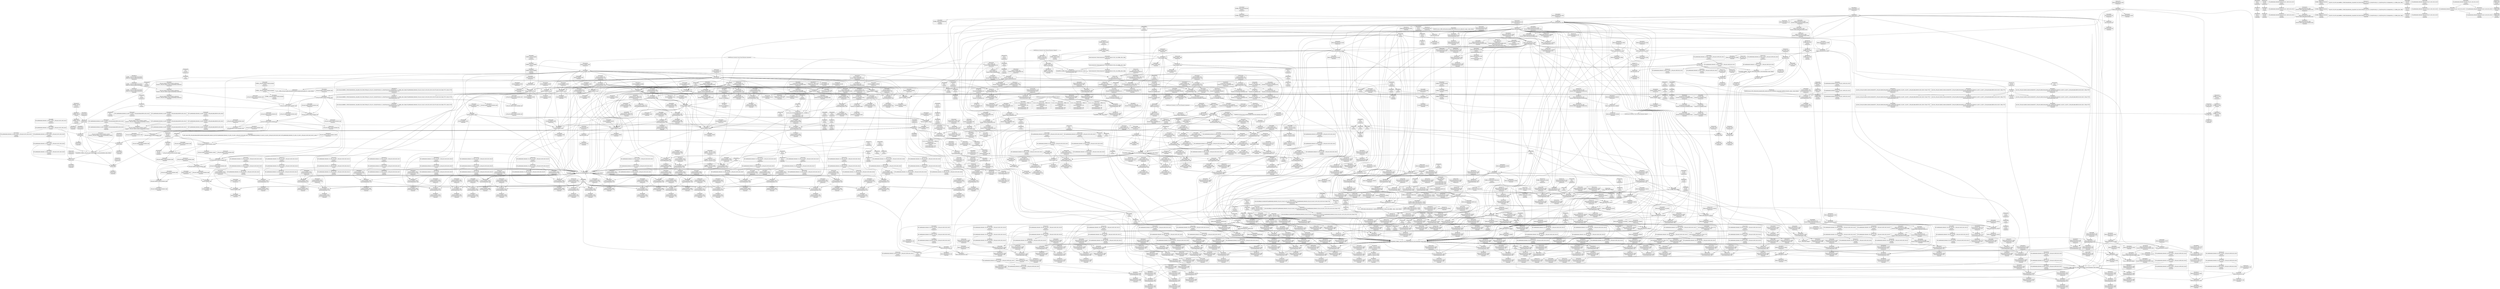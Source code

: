 digraph {
	CE0x4df08c0 [shape=record,shape=Mrecord,label="{CE0x4df08c0|cred_sid:_tmp2|*SummSink*}"]
	CE0x4e058c0 [shape=record,shape=Mrecord,label="{CE0x4e058c0|__llvm_gcov_indirect_counter_increment:_tmp6}"]
	CE0x4e578a0 [shape=record,shape=Mrecord,label="{CE0x4e578a0|selinux_inode_getsecurity:_call1|security/selinux/hooks.c,3087|*SummSource*}"]
	CE0x4ed92f0 [shape=record,shape=Mrecord,label="{CE0x4ed92f0|i32_-1|*Constant*|*SummSource*}"]
	CE0x4e53eb0 [shape=record,shape=Mrecord,label="{CE0x4e53eb0|selinux_inode_getsecurity:_tmp5|security/selinux/hooks.c,3075}"]
	CE0x4e78ae0 [shape=record,shape=Mrecord,label="{CE0x4e78ae0|0:_i32,_:_SCRE:_elem_0:default:}"]
	CE0x4e05bf0 [shape=record,shape=Mrecord,label="{CE0x4e05bf0|selinux_inode_getsecurity:_if.end17}"]
	CE0x4ebb140 [shape=record,shape=Mrecord,label="{CE0x4ebb140|__llvm_gcov_indirect_counter_increment:_counter}"]
	CE0x4e50fb0 [shape=record,shape=Mrecord,label="{CE0x4e50fb0|i64*_getelementptr_inbounds_(_26_x_i64_,_26_x_i64_*___llvm_gcov_ctr242,_i64_0,_i64_24)|*Constant*|*SummSource*}"]
	CE0x4dde600 [shape=record,shape=Mrecord,label="{CE0x4dde600|selinux_inode_getsecctx:_return|*SummSink*}"]
	CE0x4eb0150 [shape=record,shape=Mrecord,label="{CE0x4eb0150|_call_void_asm_sideeffect_1:_09ud2_0A.pushsection___bug_table,_22a_22_0A2:_09.long_1b_-_2b,_$_0:c_-_2b_0A_09.word_$_1:c_,_0_0A_09.org_2b+$_2:c_0A.popsection_,_i,i,i,_dirflag_,_fpsr_,_flags_(i8*_getelementptr_inbounds_(_25_x_i8_,_25_x_i8_*_.str3,_i32_0,_i32_0),_i32_1575,_i64_12)_#3,_!dbg_!27737,_!srcloc_!27740|security/selinux/hooks.c,1575}"]
	CE0x4e909a0 [shape=record,shape=Mrecord,label="{CE0x4e909a0|cred_has_capability:_call8|security/selinux/hooks.c,1581|*SummSource*}"]
	CE0x4de1cf0 [shape=record,shape=Mrecord,label="{CE0x4de1cf0|selinux_inode_getsecctx:_tmp|*SummSink*}"]
	CE0x4e545c0 [shape=record,shape=Mrecord,label="{CE0x4e545c0|selinux_inode_getsecurity:_tmp6|security/selinux/hooks.c,3075|*SummSource*}"]
	CE0x4df2900 [shape=record,shape=Mrecord,label="{CE0x4df2900|selinux_capable:_tmp5|security/selinux/hooks.c,2008|*SummSource*}"]
	CE0x4db15d0 [shape=record,shape=Mrecord,label="{CE0x4db15d0|0:_i8,_:_GCMR_selinux_inode_getsecurity.__warned_internal_global_i8_0,_section_.data.unlikely_,_align_1:_elem_0:default:}"]
	CE0x4defa20 [shape=record,shape=Mrecord,label="{CE0x4defa20|__llvm_gcov_indirect_counter_increment:_predecessor|Function::__llvm_gcov_indirect_counter_increment&Arg::predecessor::|*SummSource*}"]
	CE0x4e9d970 [shape=record,shape=Mrecord,label="{CE0x4e9d970|cred_has_capability:_tobool|security/selinux/hooks.c,1582}"]
	CE0x4de5ae0 [shape=record,shape=Mrecord,label="{CE0x4de5ae0|get_current:_tmp1|*SummSource*}"]
	CE0x4dc0c50 [shape=record,shape=Mrecord,label="{CE0x4dc0c50|selinux_inode_getsecctx:_retval.0}"]
	CE0x4e39510 [shape=record,shape=Mrecord,label="{CE0x4e39510|cred_has_capability:_audit|Function::cred_has_capability&Arg::audit::|*SummSource*}"]
	CE0x4ebc280 [shape=record,shape=Mrecord,label="{CE0x4ebc280|i64*_null|*Constant*|*SummSource*}"]
	CE0x4e06590 [shape=record,shape=Mrecord,label="{CE0x4e06590|selinux_inode_getsecurity:_land.lhs.true4|*SummSink*}"]
	CE0x4de9090 [shape=record,shape=Mrecord,label="{CE0x4de9090|selinux_capable:_bb}"]
	CE0x4e39820 [shape=record,shape=Mrecord,label="{CE0x4e39820|i64*_getelementptr_inbounds_(_6_x_i64_,_6_x_i64_*___llvm_gcov_ctr142,_i64_0,_i64_5)|*Constant*|*SummSink*}"]
	CE0x4e09400 [shape=record,shape=Mrecord,label="{CE0x4e09400|i64_8|*Constant*|*SummSource*}"]
	CE0x4e15b10 [shape=record,shape=Mrecord,label="{CE0x4e15b10|i64*_getelementptr_inbounds_(_2_x_i64_,_2_x_i64_*___llvm_gcov_ctr98,_i64_0,_i64_0)|*Constant*|*SummSource*}"]
	CE0x4dd25f0 [shape=record,shape=Mrecord,label="{CE0x4dd25f0|i64*_getelementptr_inbounds_(_26_x_i64_,_26_x_i64_*___llvm_gcov_ctr242,_i64_0,_i64_25)|*Constant*|*SummSink*}"]
	CE0x4e65300 [shape=record,shape=Mrecord,label="{CE0x4e65300|selinux_capable:_ns|Function::selinux_capable&Arg::ns::|*SummSource*}"]
	CE0x4e5e5f0 [shape=record,shape=Mrecord,label="{CE0x4e5e5f0|i64*_getelementptr_inbounds_(_26_x_i64_,_26_x_i64_*___llvm_gcov_ctr242,_i64_0,_i64_11)|*Constant*}"]
	CE0x4de83b0 [shape=record,shape=Mrecord,label="{CE0x4de83b0|i64*_getelementptr_inbounds_(_21_x_i64_,_21_x_i64_*___llvm_gcov_ctr143,_i64_0,_i64_0)|*Constant*|*SummSink*}"]
	CE0x4e93f20 [shape=record,shape=Mrecord,label="{CE0x4e93f20|i64_0|*Constant*}"]
	CE0x4ea5400 [shape=record,shape=Mrecord,label="{CE0x4ea5400|cred_has_capability:_tmp2|security/selinux/hooks.c,1567|*SummSource*}"]
	CE0x4e61b70 [shape=record,shape=Mrecord,label="{CE0x4e61b70|selinux_capable:_tmp7|security/selinux/hooks.c,2009|*SummSource*}"]
	CE0x4ecd370 [shape=record,shape=Mrecord,label="{CE0x4ecd370|cred_has_capability:_bb|*SummSource*}"]
	CE0x4eb8cc0 [shape=record,shape=Mrecord,label="{CE0x4eb8cc0|__llvm_gcov_indirect_counter_increment:_tmp3|*SummSink*}"]
	CE0x4de7750 [shape=record,shape=Mrecord,label="{CE0x4de7750|selinux_inode_getsecurity:_tmp1|*SummSink*}"]
	CE0x4e534a0 [shape=record,shape=Mrecord,label="{CE0x4e534a0|selinux_inode_getsecurity:_tmp4|security/selinux/hooks.c,3075|*SummSource*}"]
	CE0x4e69ed0 [shape=record,shape=Mrecord,label="{CE0x4e69ed0|selinux_inode_getsecurity:_tmp33|security/selinux/hooks.c,3090|*SummSink*}"]
	"CONST[source:0(mediator),value:2(dynamic)][purpose:{object}]"
	CE0x4dbee40 [shape=record,shape=Mrecord,label="{CE0x4dbee40|selinux_inode_getsecctx:_ctxlen|Function::selinux_inode_getsecctx&Arg::ctxlen::|*SummSink*}"]
	CE0x4df0850 [shape=record,shape=Mrecord,label="{CE0x4df0850|cred_sid:_tmp2|*SummSource*}"]
	CE0x4e8de90 [shape=record,shape=Mrecord,label="{CE0x4e8de90|avc_has_perm_noaudit:_entry}"]
	CE0x4dcac00 [shape=record,shape=Mrecord,label="{CE0x4dcac00|i64*_getelementptr_inbounds_(_6_x_i64_,_6_x_i64_*___llvm_gcov_ctr338,_i64_0,_i64_0)|*Constant*|*SummSource*}"]
	CE0x4e554a0 [shape=record,shape=Mrecord,label="{CE0x4e554a0|selinux_capable:_audit|Function::selinux_capable&Arg::audit::}"]
	CE0x4e9fcf0 [shape=record,shape=Mrecord,label="{CE0x4e9fcf0|cred_has_capability:_tmp24|security/selinux/hooks.c,1582|*SummSink*}"]
	CE0x4e66d10 [shape=record,shape=Mrecord,label="{CE0x4e66d10|_ret_i32_%retval.0,_!dbg_!27725|security/selinux/hooks.c,2012|*SummSink*}"]
	CE0x4e9bfd0 [shape=record,shape=Mrecord,label="{CE0x4e9bfd0|avc_audit:_tclass|Function::avc_audit&Arg::tclass::|*SummSource*}"]
	CE0x4dd7bf0 [shape=record,shape=Mrecord,label="{CE0x4dd7bf0|selinux_inode_getsecctx:_tmp10|security/selinux/hooks.c,5741|*SummSource*}"]
	CE0x4e62940 [shape=record,shape=Mrecord,label="{CE0x4e62940|i32_78|*Constant*}"]
	CE0x4de9a70 [shape=record,shape=Mrecord,label="{CE0x4de9a70|selinux_inode_getsecurity:_tmp1}"]
	CE0x4ebba60 [shape=record,shape=Mrecord,label="{CE0x4ebba60|i64*_null|*Constant*}"]
	CE0x4dd93c0 [shape=record,shape=Mrecord,label="{CE0x4dd93c0|_ret_i32_%retval.0,_!dbg_!27724|security/selinux/hooks.c,5741}"]
	CE0x4dcdb30 [shape=record,shape=Mrecord,label="{CE0x4dcdb30|_ret_%struct.task_struct*_%tmp4,_!dbg_!27714|./arch/x86/include/asm/current.h,14}"]
	CE0x4eb24f0 [shape=record,shape=Mrecord,label="{CE0x4eb24f0|GLOBAL:_printk|*Constant*|*SummSource*}"]
	CE0x4e0ddc0 [shape=record,shape=Mrecord,label="{CE0x4e0ddc0|selinux_capable:_tmp2|security/selinux/hooks.c,2008|*SummSink*}"]
	CE0x4eb0290 [shape=record,shape=Mrecord,label="{CE0x4eb0290|cred_has_capability:_tmp9|security/selinux/hooks.c,1575}"]
	CE0x4e69df0 [shape=record,shape=Mrecord,label="{CE0x4e69df0|i64*_getelementptr_inbounds_(_26_x_i64_,_26_x_i64_*___llvm_gcov_ctr242,_i64_0,_i64_15)|*Constant*|*SummSink*}"]
	CE0x4e0edc0 [shape=record,shape=Mrecord,label="{CE0x4e0edc0|selinux_inode_getsecurity:_do.end|*SummSource*}"]
	CE0x4e1b920 [shape=record,shape=Mrecord,label="{CE0x4e1b920|0:_i8,_8:_i32,_24:_%struct.selinux_audit_data*,_:_SCMRE_0,1_|*MultipleSource*|security/selinux/hooks.c, 1555|security/selinux/hooks.c,1562}"]
	CE0x4e77d50 [shape=record,shape=Mrecord,label="{CE0x4e77d50|selinux_inode_getsecurity:_sid12|security/selinux/hooks.c,3093|*SummSink*}"]
	CE0x4e07bf0 [shape=record,shape=Mrecord,label="{CE0x4e07bf0|i32_0|*Constant*}"]
	CE0x4e54960 [shape=record,shape=Mrecord,label="{CE0x4e54960|selinux_inode_getsecurity:_tmp7|security/selinux/hooks.c,3075}"]
	CE0x4e93d30 [shape=record,shape=Mrecord,label="{CE0x4e93d30|GLOBAL:___llvm_gcov_ctr143|Global_var:__llvm_gcov_ctr143|*SummSink*}"]
	CE0x4dd8e90 [shape=record,shape=Mrecord,label="{CE0x4dd8e90|GLOBAL:_selinux_inode_getsecurity|*Constant*|*SummSource*}"]
	CE0x4e12130 [shape=record,shape=Mrecord,label="{CE0x4e12130|selinux_inode_getsecurity:_if.then16|*SummSource*}"]
	CE0x4ed0370 [shape=record,shape=Mrecord,label="{CE0x4ed0370|i64_12|*Constant*}"]
	CE0x4e04c00 [shape=record,shape=Mrecord,label="{CE0x4e04c00|selinux_inode_getsecurity:_do.body|*SummSink*}"]
	CE0x4e4c2e0 [shape=record,shape=Mrecord,label="{CE0x4e4c2e0|i64*_getelementptr_inbounds_(_26_x_i64_,_26_x_i64_*___llvm_gcov_ctr242,_i64_0,_i64_23)|*Constant*|*SummSink*}"]
	CE0x4e11a80 [shape=record,shape=Mrecord,label="{CE0x4e11a80|cred_sid:_tmp}"]
	CE0x4dc4be0 [shape=record,shape=Mrecord,label="{CE0x4dc4be0|selinux_inode_getsecctx:_return}"]
	CE0x4e9c720 [shape=record,shape=Mrecord,label="{CE0x4e9c720|avc_audit:_avd|Function::avc_audit&Arg::avd::}"]
	CE0x4dc7670 [shape=record,shape=Mrecord,label="{CE0x4dc7670|selinux_inode_getsecurity:_size|security/selinux/hooks.c, 3070|*SummSink*}"]
	CE0x4e11780 [shape=record,shape=Mrecord,label="{CE0x4e11780|selinux_inode_getsecurity:_i_security|security/selinux/hooks.c,3073|*SummSource*}"]
	CE0x4e01f60 [shape=record,shape=Mrecord,label="{CE0x4e01f60|%struct.task_struct*_(%struct.task_struct**)*_asm_movq_%gs:$_1:P_,$0_,_r,im,_dirflag_,_fpsr_,_flags_|*SummSink*}"]
	CE0x4ed5500 [shape=record,shape=Mrecord,label="{CE0x4ed5500|cred_has_capability:_tmp15|security/selinux/hooks.c,1575}"]
	CE0x4e39ad0 [shape=record,shape=Mrecord,label="{CE0x4e39ad0|_ret_i32_%retval.0,_!dbg_!27765|security/selinux/hooks.c,1586|*SummSource*}"]
	CE0x4dc73c0 [shape=record,shape=Mrecord,label="{CE0x4dc73c0|selinux_inode_getsecurity:_size|security/selinux/hooks.c, 3070|*SummSource*}"]
	CE0x4e60310 [shape=record,shape=Mrecord,label="{CE0x4e60310|selinux_inode_getsecurity:_tmp26|security/selinux/hooks.c,3087|*SummSource*}"]
	CE0x6ae53e0 [shape=record,shape=Mrecord,label="{CE0x6ae53e0|i64_0|*Constant*|*SummSink*}"]
	CE0x4ed6e60 [shape=record,shape=Mrecord,label="{CE0x4ed6e60|cred_has_capability:_tmp}"]
	CE0x4e162a0 [shape=record,shape=Mrecord,label="{CE0x4e162a0|i32_31|*Constant*|*SummSink*}"]
	CE0x4e3cb60 [shape=record,shape=Mrecord,label="{CE0x4e3cb60|selinux_capable:_retval.0|*SummSource*}"]
	CE0x4de22a0 [shape=record,shape=Mrecord,label="{CE0x4de22a0|_ret_i32_%retval.0,_!dbg_!27779|security/selinux/hooks.c,3104}"]
	CE0x4e59490 [shape=record,shape=Mrecord,label="{CE0x4e59490|selinux_inode_getsecurity:_call|security/selinux/hooks.c,3075}"]
	CE0x4dd2540 [shape=record,shape=Mrecord,label="{CE0x4dd2540|i64*_getelementptr_inbounds_(_26_x_i64_,_26_x_i64_*___llvm_gcov_ctr242,_i64_0,_i64_25)|*Constant*|*SummSource*}"]
	CE0x4dcddb0 [shape=record,shape=Mrecord,label="{CE0x4dcddb0|selinux_inode_getsecurity:_land.lhs.true|*SummSink*}"]
	CE0x4dd40a0 [shape=record,shape=Mrecord,label="{CE0x4dd40a0|selinux_inode_getsecurity:_if.end6|*SummSink*}"]
	CE0x4e59340 [shape=record,shape=Mrecord,label="{CE0x4e59340|selinux_inode_getsecurity:_tmp3|security/selinux/hooks.c,3073|*SummSink*}"]
	CE0x4eda6c0 [shape=record,shape=Mrecord,label="{CE0x4eda6c0|0:_i64*,_array:_GCR___llvm_gcda_edge_table144_internal_unnamed_addr_constant_3_x_i64*_i64*_getelementptr_inbounds_(_21_x_i64_,_21_x_i64_*___llvm_gcov_ctr143,_i64_0,_i64_1),_i64*_getelementptr_inbounds_(_21_x_i64_,_21_x_i64_*___llvm_gcov_ctr143,_i64_0,_i64_2),_i64*_getelementptr_inbounds_(_21_x_i64_,_21_x_i64_*___llvm_gcov_ctr143,_i64_0,_i64_3)_:_elem_0::}"]
	CE0x4e0f580 [shape=record,shape=Mrecord,label="{CE0x4e0f580|selinux_capable:_tmp}"]
	CE0x4e74000 [shape=record,shape=Mrecord,label="{CE0x4e74000|selinux_inode_getsecurity:_tmp40|security/selinux/hooks.c,3094|*SummSource*}"]
	CE0x4e04670 [shape=record,shape=Mrecord,label="{CE0x4e04670|GLOBAL:_cap_capable|*Constant*|*SummSource*}"]
	CE0x4ed4260 [shape=record,shape=Mrecord,label="{CE0x4ed4260|cred_has_capability:_tmp14|security/selinux/hooks.c,1575|*SummSource*}"]
	CE0x4e5f820 [shape=record,shape=Mrecord,label="{CE0x4e5f820|i8_1|*Constant*|*SummSink*}"]
	CE0x4e5c230 [shape=record,shape=Mrecord,label="{CE0x4e5c230|i32_3087|*Constant*|*SummSink*}"]
	CE0x4e3ff80 [shape=record,shape=Mrecord,label="{CE0x4e3ff80|selinux_capable:_tmp3|security/selinux/hooks.c,2008|*SummSink*}"]
	CE0x4e19350 [shape=record,shape=Mrecord,label="{CE0x4e19350|i64*_getelementptr_inbounds_(_26_x_i64_,_26_x_i64_*___llvm_gcov_ctr242,_i64_0,_i64_22)|*Constant*}"]
	CE0x4e55050 [shape=record,shape=Mrecord,label="{CE0x4e55050|selinux_capable:_cap|Function::selinux_capable&Arg::cap::|*SummSource*}"]
	CE0x4e58480 [shape=record,shape=Mrecord,label="{CE0x4e58480|selinux_inode_getsecurity:_tmp8|security/selinux/hooks.c,3076|*SummSink*}"]
	CE0x4e02ee0 [shape=record,shape=Mrecord,label="{CE0x4e02ee0|selinux_capable:_call|security/selinux/hooks.c,2007|*SummSink*}"]
	CE0x4e62650 [shape=record,shape=Mrecord,label="{CE0x4e62650|_ret_%struct.task_struct*_%tmp4,_!dbg_!27714|./arch/x86/include/asm/current.h,14|*SummSink*}"]
	CE0x4e18fd0 [shape=record,shape=Mrecord,label="{CE0x4e18fd0|selinux_inode_getsecurity:_tmp49|security/selinux/hooks.c,3098}"]
	CE0x4e6ae50 [shape=record,shape=Mrecord,label="{CE0x4e6ae50|i32_3|*Constant*|*SummSink*}"]
	CE0x4ed2ac0 [shape=record,shape=Mrecord,label="{CE0x4ed2ac0|cred_has_capability:_tmp10|security/selinux/hooks.c,1575}"]
	CE0x611b890 [shape=record,shape=Mrecord,label="{CE0x611b890|selinux_inode_getsecctx:_cmp|security/selinux/hooks.c,5737|*SummSink*}"]
	CE0x4e56b60 [shape=record,shape=Mrecord,label="{CE0x4e56b60|selinux_inode_getsecurity:_tmp10|security/selinux/hooks.c,3087|*SummSink*}"]
	CE0x4eda040 [shape=record,shape=Mrecord,label="{CE0x4eda040|__llvm_gcov_indirect_counter_increment:_tmp|*SummSink*}"]
	CE0x4ed89c0 [shape=record,shape=Mrecord,label="{CE0x4ed89c0|cred_sid:_sid|security/selinux/hooks.c,197}"]
	CE0x4dca4e0 [shape=record,shape=Mrecord,label="{CE0x4dca4e0|i64_1|*Constant*}"]
	CE0x4de2230 [shape=record,shape=Mrecord,label="{CE0x4de2230|selinux_inode_getsecurity:_alloc|Function::selinux_inode_getsecurity&Arg::alloc::|*SummSink*}"]
	CE0x4def550 [shape=record,shape=Mrecord,label="{CE0x4def550|i64_1|*Constant*}"]
	CE0x4e4dfa0 [shape=record,shape=Mrecord,label="{CE0x4e4dfa0|selinux_inode_getsecurity:_tmp57|security/selinux/hooks.c,3104|*SummSource*}"]
	CE0x4ecb480 [shape=record,shape=Mrecord,label="{CE0x4ecb480|GLOBAL:___llvm_gcov_indirect_counter_increment|*Constant*|*SummSource*}"]
	CE0x4e08f00 [shape=record,shape=Mrecord,label="{CE0x4e08f00|i8*_null|*Constant*|*SummSink*}"]
	CE0x4edae20 [shape=record,shape=Mrecord,label="{CE0x4edae20|i64**_getelementptr_inbounds_(_3_x_i64*_,_3_x_i64*_*___llvm_gcda_edge_table144,_i64_0,_i64_2)|*Constant*}"]
	CE0x4e37390 [shape=record,shape=Mrecord,label="{CE0x4e37390|cred_has_capability:_tmp5|security/selinux/hooks.c,1570}"]
	CE0x4ed51f0 [shape=record,shape=Mrecord,label="{CE0x4ed51f0|i64*_getelementptr_inbounds_(_21_x_i64_,_21_x_i64_*___llvm_gcov_ctr143,_i64_0,_i64_11)|*Constant*|*SummSource*}"]
	CE0x4db04a0 [shape=record,shape=Mrecord,label="{CE0x4db04a0|selinux_inode_getsecurity:_tmp14|security/selinux/hooks.c,3087|*SummSink*}"]
	CE0x4ea19e0 [shape=record,shape=Mrecord,label="{CE0x4ea19e0|cred_has_capability:_tmp28|security/selinux/hooks.c,1584}"]
	CE0x4dde590 [shape=record,shape=Mrecord,label="{CE0x4dde590|selinux_inode_getsecctx:_return|*SummSource*}"]
	CE0x4e8dd10 [shape=record,shape=Mrecord,label="{CE0x4e8dd10|GLOBAL:_avc_has_perm_noaudit|*Constant*|*SummSink*}"]
	CE0x4eb8670 [shape=record,shape=Mrecord,label="{CE0x4eb8670|__llvm_gcov_indirect_counter_increment:_tmp3}"]
	CE0x4e074c0 [shape=record,shape=Mrecord,label="{CE0x4e074c0|selinux_inode_getsecurity:_if.then5|*SummSink*}"]
	CE0x4e9e080 [shape=record,shape=Mrecord,label="{CE0x4e9e080|i64_16|*Constant*|*SummSink*}"]
	CE0x4e67e20 [shape=record,shape=Mrecord,label="{CE0x4e67e20|selinux_inode_getsecurity:_tmp28|security/selinux/hooks.c,3089|*SummSource*}"]
	CE0x4e5ce50 [shape=record,shape=Mrecord,label="{CE0x4e5ce50|i64*_getelementptr_inbounds_(_26_x_i64_,_26_x_i64_*___llvm_gcov_ctr242,_i64_0,_i64_12)|*Constant*}"]
	CE0x4dde0c0 [shape=record,shape=Mrecord,label="{CE0x4dde0c0|selinux_inode_getsecctx:_tmp8|security/selinux/hooks.c,5739|*SummSink*}"]
	CE0x4e4ec30 [shape=record,shape=Mrecord,label="{CE0x4e4ec30|selinux_capable:_tmp8|security/selinux/hooks.c,2011|*SummSource*}"]
	CE0x4eb7580 [shape=record,shape=Mrecord,label="{CE0x4eb7580|i8_3|*Constant*|*SummSource*}"]
	CE0x4e75ae0 [shape=record,shape=Mrecord,label="{CE0x4e75ae0|i64*_getelementptr_inbounds_(_26_x_i64_,_26_x_i64_*___llvm_gcov_ctr242,_i64_0,_i64_19)|*Constant*|*SummSink*}"]
	CE0x4e073e0 [shape=record,shape=Mrecord,label="{CE0x4e073e0|selinux_inode_getsecurity:_if.then5|*SummSource*}"]
	CE0x4eb3ef0 [shape=record,shape=Mrecord,label="{CE0x4eb3ef0|avc_audit:_ssid|Function::avc_audit&Arg::ssid::}"]
	CE0x4e12d60 [shape=record,shape=Mrecord,label="{CE0x4e12d60|selinux_capable:_if.end|*SummSource*}"]
	CE0x4ea8f20 [shape=record,shape=Mrecord,label="{CE0x4ea8f20|cred_sid:_cred|Function::cred_sid&Arg::cred::|*SummSource*}"]
	CE0x4e9d3a0 [shape=record,shape=Mrecord,label="{CE0x4e9d3a0|_ret_i32_%retval.0,_!dbg_!27732|security/selinux/include/avc.h,142}"]
	CE0x4ed2430 [shape=record,shape=Mrecord,label="{CE0x4ed2430|i16_4|*Constant*}"]
	CE0x4de7b80 [shape=record,shape=Mrecord,label="{CE0x4de7b80|cred_has_capability:_do.cond|*SummSink*}"]
	CE0x4df2f40 [shape=record,shape=Mrecord,label="{CE0x4df2f40|i64*_getelementptr_inbounds_(_6_x_i64_,_6_x_i64_*___llvm_gcov_ctr142,_i64_0,_i64_3)|*Constant*|*SummSource*}"]
	CE0x4e8dba0 [shape=record,shape=Mrecord,label="{CE0x4e8dba0|GLOBAL:_avc_has_perm_noaudit|*Constant*|*SummSource*}"]
	CE0x4e8fda0 [shape=record,shape=Mrecord,label="{CE0x4e8fda0|avc_has_perm_noaudit:_avd|Function::avc_has_perm_noaudit&Arg::avd::}"]
	CE0x4e67690 [shape=record,shape=Mrecord,label="{CE0x4e67690|i64_13|*Constant*}"]
	CE0x4e388e0 [shape=record,shape=Mrecord,label="{CE0x4e388e0|cred_has_capability:_entry|*SummSink*}"]
	CE0x4ed4570 [shape=record,shape=Mrecord,label="{CE0x4ed4570|cred_has_capability:_tmp13|security/selinux/hooks.c,1575|*SummSource*}"]
	CE0x4e183b0 [shape=record,shape=Mrecord,label="{CE0x4e183b0|selinux_inode_getsecurity:_tmp47|security/selinux/hooks.c,3097}"]
	CE0x4dbcec0 [shape=record,shape=Mrecord,label="{CE0x4dbcec0|selinux_inode_getsecctx:_tmp1|*SummSource*}"]
	CE0x4e18ad0 [shape=record,shape=Mrecord,label="{CE0x4e18ad0|selinux_inode_getsecurity:_tmp48|security/selinux/hooks.c,3097|*SummSource*}"]
	CE0x4e94810 [shape=record,shape=Mrecord,label="{CE0x4e94810|cred_has_capability:_tmp20|security/selinux/hooks.c,1580|*SummSink*}"]
	CE0x4ea6490 [shape=record,shape=Mrecord,label="{CE0x4ea6490|i64*_getelementptr_inbounds_(_21_x_i64_,_21_x_i64_*___llvm_gcov_ctr143,_i64_0,_i64_4)|*Constant*}"]
	CE0x4e94030 [shape=record,shape=Mrecord,label="{CE0x4e94030|cred_has_capability:_tmp19|security/selinux/hooks.c,1580}"]
	CE0x4e93590 [shape=record,shape=Mrecord,label="{CE0x4e93590|cred_has_capability:_tobool|security/selinux/hooks.c,1582|*SummSink*}"]
	CE0x4e4b0a0 [shape=record,shape=Mrecord,label="{CE0x4e4b0a0|selinux_inode_getsecurity:_tmp51|security/selinux/hooks.c,3098}"]
	CE0x4ea20e0 [shape=record,shape=Mrecord,label="{CE0x4ea20e0|i64*_getelementptr_inbounds_(_21_x_i64_,_21_x_i64_*___llvm_gcov_ctr143,_i64_0,_i64_18)|*Constant*|*SummSink*}"]
	CE0x4e9daf0 [shape=record,shape=Mrecord,label="{CE0x4e9daf0|cred_has_capability:_tobool|security/selinux/hooks.c,1582|*SummSource*}"]
	CE0x4dd3d30 [shape=record,shape=Mrecord,label="{CE0x4dd3d30|selinux_inode_getsecurity:_if.then19|*SummSource*}"]
	CE0x4e0b080 [shape=record,shape=Mrecord,label="{CE0x4e0b080|i64*_getelementptr_inbounds_(_6_x_i64_,_6_x_i64_*___llvm_gcov_ctr142,_i64_0,_i64_3)|*Constant*|*SummSink*}"]
	CE0x4dcde20 [shape=record,shape=Mrecord,label="{CE0x4dcde20|selinux_inode_getsecurity:_if.end14}"]
	CE0x611b970 [shape=record,shape=Mrecord,label="{CE0x611b970|selinux_inode_getsecctx:_tmp2|security/selinux/hooks.c,5737}"]
	CE0x4ddba20 [shape=record,shape=Mrecord,label="{CE0x4ddba20|i32_0|*Constant*|*SummSink*}"]
	CE0x4e041f0 [shape=record,shape=Mrecord,label="{CE0x4e041f0|selinux_inode_getsecurity:_tmp19|security/selinux/hooks.c,3087}"]
	CE0x4e4e740 [shape=record,shape=Mrecord,label="{CE0x4e4e740|selinux_inode_getsecurity:_retval.0|*SummSink*}"]
	CE0x4ed83c0 [shape=record,shape=Mrecord,label="{CE0x4ed83c0|cred_has_capability:_do.end6}"]
	CE0x4e161c0 [shape=record,shape=Mrecord,label="{CE0x4e161c0|i32_31|*Constant*|*SummSource*}"]
	CE0x4ed5310 [shape=record,shape=Mrecord,label="{CE0x4ed5310|cred_has_capability:_tmp14|security/selinux/hooks.c,1575|*SummSink*}"]
	CE0x4e68b20 [shape=record,shape=Mrecord,label="{CE0x4e68b20|selinux_inode_getsecurity:_tmp30|security/selinux/hooks.c,3089|*SummSource*}"]
	CE0x4e9de20 [shape=record,shape=Mrecord,label="{CE0x4e9de20|i64_16|*Constant*}"]
	CE0x4e3cce0 [shape=record,shape=Mrecord,label="{CE0x4e3cce0|selinux_capable:_retval.0|*SummSink*}"]
	CE0x4e64960 [shape=record,shape=Mrecord,label="{CE0x4e64960|selinux_capable:_cred|Function::selinux_capable&Arg::cred::}"]
	CE0x4e04f00 [shape=record,shape=Mrecord,label="{CE0x4e04f00|_call_void_mcount()_#3|*SummSource*}"]
	CE0x4e37250 [shape=record,shape=Mrecord,label="{CE0x4e37250|_call_void___llvm_gcov_indirect_counter_increment(i32*___llvm_gcov_global_state_pred145,_i64**_getelementptr_inbounds_(_3_x_i64*_,_3_x_i64*_*___llvm_gcda_edge_table144,_i64_0,_i64_0)),_!dbg_!27734|security/selinux/hooks.c,1574}"]
	CE0x4e576e0 [shape=record,shape=Mrecord,label="{CE0x4e576e0|selinux_inode_getsecurity:_call1|security/selinux/hooks.c,3087}"]
	CE0x4dc9ad0 [shape=record,shape=Mrecord,label="{CE0x4dc9ad0|selinux_inode_getsecctx:_bb|*SummSink*}"]
	CE0x4dd3df0 [shape=record,shape=Mrecord,label="{CE0x4dd3df0|selinux_inode_getsecurity:_if.then19|*SummSink*}"]
	CE0x4e5d8a0 [shape=record,shape=Mrecord,label="{CE0x4e5d8a0|selinux_inode_getsecurity:_tmp22|security/selinux/hooks.c,3087}"]
	CE0x4e937b0 [shape=record,shape=Mrecord,label="{CE0x4e937b0|cred_has_capability:_tmp18|security/selinux/hooks.c,1580|*SummSink*}"]
	CE0x4dc9950 [shape=record,shape=Mrecord,label="{CE0x4dc9950|selinux_inode_getsecctx:_ctxlen|Function::selinux_inode_getsecctx&Arg::ctxlen::}"]
	CE0x4e8df90 [shape=record,shape=Mrecord,label="{CE0x4e8df90|avc_has_perm_noaudit:_entry|*SummSource*}"]
	CE0x4dd5d10 [shape=record,shape=Mrecord,label="{CE0x4dd5d10|COLLAPSED:_GCMRE___llvm_gcov_ctr98_internal_global_2_x_i64_zeroinitializer:_elem_0:default:}"]
	CE0x4dcc960 [shape=record,shape=Mrecord,label="{CE0x4dcc960|selinux_inode_getsecctx:_call|security/selinux/hooks.c,5735}"]
	CE0x4dc10c0 [shape=record,shape=Mrecord,label="{CE0x4dc10c0|i64_2|*Constant*|*SummSink*}"]
	CE0x4db7060 [shape=record,shape=Mrecord,label="{CE0x4db7060|selinux_inode_getsecctx:_if.then|*SummSink*}"]
	CE0x6cb28f0 [shape=record,shape=Mrecord,label="{CE0x6cb28f0|selinux_inode_getsecctx:_inode|Function::selinux_inode_getsecctx&Arg::inode::}"]
	CE0x4e04180 [shape=record,shape=Mrecord,label="{CE0x4e04180|selinux_inode_getsecurity:_tmp18|security/selinux/hooks.c,3087|*SummSink*}"]
	CE0x4e74180 [shape=record,shape=Mrecord,label="{CE0x4e74180|selinux_inode_getsecurity:_tmp40|security/selinux/hooks.c,3094|*SummSink*}"]
	CE0x4e8ff20 [shape=record,shape=Mrecord,label="{CE0x4e8ff20|avc_has_perm_noaudit:_avd|Function::avc_has_perm_noaudit&Arg::avd::|*SummSource*}"]
	CE0x4e69610 [shape=record,shape=Mrecord,label="{CE0x4e69610|selinux_inode_getsecurity:_tmp32|security/selinux/hooks.c,3090}"]
	CE0x4e36850 [shape=record,shape=Mrecord,label="{CE0x4e36850|i32_31|*Constant*}"]
	CE0x4e095c0 [shape=record,shape=Mrecord,label="{CE0x4e095c0|i64_8|*Constant*|*SummSink*}"]
	CE0x4e8fb70 [shape=record,shape=Mrecord,label="{CE0x4e8fb70|avc_has_perm_noaudit:_avd|Function::avc_has_perm_noaudit&Arg::avd::|*SummSink*}"]
	CE0x4defd70 [shape=record,shape=Mrecord,label="{CE0x4defd70|cred_sid:_tmp1|*SummSink*}"]
	CE0x4eb73f0 [shape=record,shape=Mrecord,label="{CE0x4eb73f0|i8_3|*Constant*}"]
	CE0x4e16db0 [shape=record,shape=Mrecord,label="{CE0x4e16db0|selinux_capable:_return|*SummSource*}"]
	CE0x4e79cd0 [shape=record,shape=Mrecord,label="{CE0x4e79cd0|selinux_inode_getsecurity:_tmp44|security/selinux/hooks.c,3096|*SummSink*}"]
	CE0x4e4eca0 [shape=record,shape=Mrecord,label="{CE0x4e4eca0|selinux_capable:_tmp8|security/selinux/hooks.c,2011|*SummSink*}"]
	CE0x4e9cad0 [shape=record,shape=Mrecord,label="{CE0x4e9cad0|avc_audit:_result|Function::avc_audit&Arg::result::}"]
	CE0x4ebe750 [shape=record,shape=Mrecord,label="{CE0x4ebe750|cred_has_capability:_tmp32|security/selinux/hooks.c,1586|*SummSink*}"]
	CE0x4dda400 [shape=record,shape=Mrecord,label="{CE0x4dda400|selinux_inode_getsecctx:_tmp3|security/selinux/hooks.c,5737|*SummSink*}"]
	CE0x4e57e10 [shape=record,shape=Mrecord,label="{CE0x4e57e10|selinux_inode_getsecurity:_tobool2|security/selinux/hooks.c,3087}"]
	CE0x4ed2570 [shape=record,shape=Mrecord,label="{CE0x4ed2570|i16_4|*Constant*|*SummSource*}"]
	CE0x4e8cfb0 [shape=record,shape=Mrecord,label="{CE0x4e8cfb0|i16_47|*Constant*}"]
	CE0x4ebac80 [shape=record,shape=Mrecord,label="{CE0x4ebac80|i32_5|*Constant*|*SummSource*}"]
	CE0x4e39da0 [shape=record,shape=Mrecord,label="{CE0x4e39da0|cred_has_capability:_sw.default|*SummSource*}"]
	CE0x4ebe630 [shape=record,shape=Mrecord,label="{CE0x4ebe630|i64*_getelementptr_inbounds_(_21_x_i64_,_21_x_i64_*___llvm_gcov_ctr143,_i64_0,_i64_20)|*Constant*|*SummSource*}"]
	CE0x4eae6b0 [shape=record,shape=Mrecord,label="{CE0x4eae6b0|cred_has_capability:_sw.bb|*SummSource*}"]
	CE0x4e4f300 [shape=record,shape=Mrecord,label="{CE0x4e4f300|selinux_capable:_tmp9|security/selinux/hooks.c,2011}"]
	CE0x4eb6410 [shape=record,shape=Mrecord,label="{CE0x4eb6410|__llvm_gcov_indirect_counter_increment:_bb4}"]
	CE0x4ed8d30 [shape=record,shape=Mrecord,label="{CE0x4ed8d30|_call_void___llvm_gcov_indirect_counter_increment(i32*___llvm_gcov_global_state_pred145,_i64**_getelementptr_inbounds_(_3_x_i64*_,_3_x_i64*_*___llvm_gcda_edge_table144,_i64_0,_i64_1)),_!dbg_!27728|security/selinux/hooks.c,1567|*SummSink*}"]
	CE0x4eb2750 [shape=record,shape=Mrecord,label="{CE0x4eb2750|VOIDTB_TE_array:_GCE_.str49_private_unnamed_addr_constant_40_x_i8_c_013SELinux:_out_of_range_capability_%d_0A_00_,_align_1:_elem_0:default:}"]
	CE0x4ebb1b0 [shape=record,shape=Mrecord,label="{CE0x4ebb1b0|__llvm_gcov_indirect_counter_increment:_tmp2}"]
	CE0x4db7d00 [shape=record,shape=Mrecord,label="{CE0x4db7d00|selinux_inode_getsecctx:_bb}"]
	CE0x4dc8430 [shape=record,shape=Mrecord,label="{CE0x4dc8430|i8*_getelementptr_inbounds_(_8_x_i8_,_8_x_i8_*_.str63,_i32_0,_i32_0)|*Constant*|*SummSource*}"]
	CE0x4edc0e0 [shape=record,shape=Mrecord,label="{CE0x4edc0e0|cred_sid:_tmp5|security/selinux/hooks.c,196|*SummSource*}"]
	CE0x4e7af50 [shape=record,shape=Mrecord,label="{CE0x4e7af50|selinux_inode_getsecurity:_tmp45|security/selinux/hooks.c,3097|*SummSink*}"]
	CE0x4ebf300 [shape=record,shape=Mrecord,label="{CE0x4ebf300|i64*_getelementptr_inbounds_(_2_x_i64_,_2_x_i64_*___llvm_gcov_ctr131,_i64_0,_i64_0)|*Constant*|*SummSink*}"]
	CE0x4ecf3d0 [shape=record,shape=Mrecord,label="{CE0x4ecf3d0|cred_has_capability:_return}"]
	CE0x4e1c480 [shape=record,shape=Mrecord,label="{CE0x4e1c480|i64*_getelementptr_inbounds_(_2_x_i64_,_2_x_i64_*___llvm_gcov_ctr131,_i64_0,_i64_0)|*Constant*|*SummSource*}"]
	CE0x4e09880 [shape=record,shape=Mrecord,label="{CE0x4e09880|i64_7|*Constant*|*SummSink*}"]
	CE0x4e4e160 [shape=record,shape=Mrecord,label="{CE0x4e4e160|i32_-95|*Constant*|*SummSource*}"]
	CE0x4e73a30 [shape=record,shape=Mrecord,label="{CE0x4e73a30|selinux_inode_getsecurity:_tmp39|security/selinux/hooks.c,3094|*SummSource*}"]
	CE0x4e74b10 [shape=record,shape=Mrecord,label="{CE0x4e74b10|selinux_inode_getsecurity:_tmp39|security/selinux/hooks.c,3094}"]
	CE0x4e58bd0 [shape=record,shape=Mrecord,label="{CE0x4e58bd0|selinux_inode_getsecurity:_tmp9|security/selinux/hooks.c,3076|*SummSource*}"]
	CE0x4eb0400 [shape=record,shape=Mrecord,label="{CE0x4eb0400|cred_has_capability:_tmp9|security/selinux/hooks.c,1575|*SummSource*}"]
	CE0x4e7a8c0 [shape=record,shape=Mrecord,label="{CE0x4e7a8c0|i64_20|*Constant*|*SummSink*}"]
	CE0x4e69d40 [shape=record,shape=Mrecord,label="{CE0x4e69d40|i64*_getelementptr_inbounds_(_26_x_i64_,_26_x_i64_*___llvm_gcov_ctr242,_i64_0,_i64_15)|*Constant*|*SummSource*}"]
	CE0x4e4c650 [shape=record,shape=Mrecord,label="{CE0x4e4c650|selinux_inode_getsecurity:_tmp53|security/selinux/hooks.c,3101}"]
	CE0x4e656d0 [shape=record,shape=Mrecord,label="{CE0x4e656d0|i32_33|*Constant*}"]
	CE0x4e06f10 [shape=record,shape=Mrecord,label="{CE0x4e06f10|_call_void_mcount()_#3}"]
	CE0x4e743a0 [shape=record,shape=Mrecord,label="{CE0x4e743a0|selinux_inode_getsecurity:_tmp41|security/selinux/hooks.c,3094}"]
	CE0x4e9cf00 [shape=record,shape=Mrecord,label="{CE0x4e9cf00|avc_audit:_a|Function::avc_audit&Arg::a::}"]
	CE0x4ddac20 [shape=record,shape=Mrecord,label="{CE0x4ddac20|selinux_inode_getsecurity:_name|Function::selinux_inode_getsecurity&Arg::name::|*SummSink*}"]
	CE0x4e50a20 [shape=record,shape=Mrecord,label="{CE0x4e50a20|selinux_inode_getsecurity:_tmp55|security/selinux/hooks.c,3103}"]
	CE0x4e5e8d0 [shape=record,shape=Mrecord,label="{CE0x4e5e8d0|selinux_inode_getsecurity:_tmp23|security/selinux/hooks.c,3087|*SummSink*}"]
	CE0x4e76d20 [shape=record,shape=Mrecord,label="{CE0x4e76d20|selinux_inode_getsecurity:_tmp36|security/selinux/hooks.c,3093|*SummSink*}"]
	CE0x4e52540 [shape=record,shape=Mrecord,label="{CE0x4e52540|i64_6|*Constant*|*SummSink*}"]
	CE0x4df15d0 [shape=record,shape=Mrecord,label="{CE0x4df15d0|cred_sid:_tmp3|*SummSource*}"]
	CE0x4de8790 [shape=record,shape=Mrecord,label="{CE0x4de8790|i64*_getelementptr_inbounds_(_26_x_i64_,_26_x_i64_*___llvm_gcov_ctr242,_i64_0,_i64_0)|*Constant*}"]
	CE0x4e8f510 [shape=record,shape=Mrecord,label="{CE0x4e8f510|avc_has_perm_noaudit:_requested|Function::avc_has_perm_noaudit&Arg::requested::|*SummSink*}"]
	CE0x4df07e0 [shape=record,shape=Mrecord,label="{CE0x4df07e0|cred_sid:_tmp2}"]
	CE0x4e3cf70 [shape=record,shape=Mrecord,label="{CE0x4e3cf70|i64*_getelementptr_inbounds_(_6_x_i64_,_6_x_i64_*___llvm_gcov_ctr142,_i64_0,_i64_5)|*Constant*}"]
	CE0x4ddb600 [shape=record,shape=Mrecord,label="{CE0x4ddb600|selinux_inode_getsecctx:_tmp7|security/selinux/hooks.c,5738}"]
	CE0x4ed2720 [shape=record,shape=Mrecord,label="{CE0x4ed2720|i16_4|*Constant*|*SummSink*}"]
	CE0x4db0f40 [shape=record,shape=Mrecord,label="{CE0x4db0f40|GLOBAL:_selinux_inode_getsecurity.__warned|Global_var:selinux_inode_getsecurity.__warned}"]
	CE0x4e5b650 [shape=record,shape=Mrecord,label="{CE0x4e5b650|GLOBAL:_lockdep_rcu_suspicious|*Constant*}"]
	CE0x4e629f0 [shape=record,shape=Mrecord,label="{CE0x4e629f0|i32_78|*Constant*|*SummSink*}"]
	CE0x4e37990 [shape=record,shape=Mrecord,label="{CE0x4e37990|selinux_capable:_tmp10|security/selinux/hooks.c,2012|*SummSource*}"]
	CE0x4e4b260 [shape=record,shape=Mrecord,label="{CE0x4e4b260|selinux_inode_getsecurity:_tmp51|security/selinux/hooks.c,3098|*SummSource*}"]
	CE0x4e62c30 [shape=record,shape=Mrecord,label="{CE0x4e62c30|selinux_capable:_entry|*SummSource*}"]
	CE0x4dbd230 [shape=record,shape=Mrecord,label="{CE0x4dbd230|selinux_inode_getsecctx:_if.then}"]
	CE0x4e762e0 [shape=record,shape=Mrecord,label="{CE0x4e762e0|selinux_inode_getsecurity:_tmp43|security/selinux/hooks.c,3095|*SummSource*}"]
	CE0x4e5a2b0 [shape=record,shape=Mrecord,label="{CE0x4e5a2b0|selinux_inode_getsecurity:_tmp19|security/selinux/hooks.c,3087|*SummSink*}"]
	CE0x4e070d0 [shape=record,shape=Mrecord,label="{CE0x4e070d0|_call_void_mcount()_#3|*SummSink*}"]
	CE0x4dc0be0 [shape=record,shape=Mrecord,label="{CE0x4dc0be0|selinux_inode_getsecctx:_retval.0|*SummSource*}"]
	CE0x4dca800 [shape=record,shape=Mrecord,label="{CE0x4dca800|COLLAPSED:_GCMRE___llvm_gcov_ctr338_internal_global_6_x_i64_zeroinitializer:_elem_0:default:}"]
	CE0x4e4a030 [shape=record,shape=Mrecord,label="{CE0x4e4a030|i64*_getelementptr_inbounds_(_26_x_i64_,_26_x_i64_*___llvm_gcov_ctr242,_i64_0,_i64_22)|*Constant*|*SummSink*}"]
	CE0x4e57fd0 [shape=record,shape=Mrecord,label="{CE0x4e57fd0|selinux_inode_getsecurity:_tobool2|security/selinux/hooks.c,3087|*SummSource*}"]
	CE0x4dbd4f0 [shape=record,shape=Mrecord,label="{CE0x4dbd4f0|selinux_inode_getsecctx:_if.end|*SummSource*}"]
	CE0x4e781c0 [shape=record,shape=Mrecord,label="{CE0x4e781c0|selinux_inode_getsecurity:_call11|security/selinux/hooks.c,3090}"]
	CE0x4ea4080 [shape=record,shape=Mrecord,label="{CE0x4ea4080|cred_has_capability:_tmp31|security/selinux/hooks.c,1585|*SummSource*}"]
	CE0x4eb1eb0 [shape=record,shape=Mrecord,label="{CE0x4eb1eb0|void_(i8*,_i32,_i64)*_asm_sideeffect_1:_09ud2_0A.pushsection___bug_table,_22a_22_0A2:_09.long_1b_-_2b,_$_0:c_-_2b_0A_09.word_$_1:c_,_0_0A_09.org_2b+$_2:c_0A.popsection_,_i,i,i,_dirflag_,_fpsr_,_flags_|*SummSink*}"]
	CE0x4e61360 [shape=record,shape=Mrecord,label="{CE0x4e61360|GLOBAL:_get_current|*Constant*}"]
	CE0x4ece2c0 [shape=record,shape=Mrecord,label="{CE0x4ece2c0|__llvm_gcov_indirect_counter_increment:_pred|*SummSink*}"]
	CE0x4dc83c0 [shape=record,shape=Mrecord,label="{CE0x4dc83c0|i8*_getelementptr_inbounds_(_8_x_i8_,_8_x_i8_*_.str63,_i32_0,_i32_0)|*Constant*|*SummSink*}"]
	CE0x4eb9660 [shape=record,shape=Mrecord,label="{CE0x4eb9660|__llvm_gcov_indirect_counter_increment:_tmp5|*SummSource*}"]
	CE0x4ddd660 [shape=record,shape=Mrecord,label="{CE0x4ddd660|selinux_inode_getsecurity:_buffer|Function::selinux_inode_getsecurity&Arg::buffer::|*SummSink*}"]
	CE0x4e61f50 [shape=record,shape=Mrecord,label="{CE0x4e61f50|i64*_getelementptr_inbounds_(_6_x_i64_,_6_x_i64_*___llvm_gcov_ctr142,_i64_0,_i64_4)|*Constant*}"]
	CE0x4eb0a40 [shape=record,shape=Mrecord,label="{CE0x4eb0a40|i32_1575|*Constant*|*SummSink*}"]
	CE0x4e11f60 [shape=record,shape=Mrecord,label="{CE0x4e11f60|selinux_inode_getsecurity:_if.then10|*SummSink*}"]
	CE0x4e8e0f0 [shape=record,shape=Mrecord,label="{CE0x4e8e0f0|avc_has_perm_noaudit:_entry|*SummSink*}"]
	CE0x4e5c8f0 [shape=record,shape=Mrecord,label="{CE0x4e5c8f0|i8*_getelementptr_inbounds_(_45_x_i8_,_45_x_i8_*_.str12,_i32_0,_i32_0)|*Constant*|*SummSource*}"]
	CE0x4eb6ba0 [shape=record,shape=Mrecord,label="{CE0x4eb6ba0|cred_has_capability:_do.body|*SummSink*}"]
	CE0x4e5ff90 [shape=record,shape=Mrecord,label="{CE0x4e5ff90|i64*_getelementptr_inbounds_(_26_x_i64_,_26_x_i64_*___llvm_gcov_ctr242,_i64_0,_i64_12)|*Constant*|*SummSink*}"]
	CE0x4e67bb0 [shape=record,shape=Mrecord,label="{CE0x4e67bb0|i64_14|*Constant*|*SummSource*}"]
	CE0x4e7cd80 [shape=record,shape=Mrecord,label="{CE0x4e7cd80|i64_18|*Constant*}"]
	CE0x4ebb310 [shape=record,shape=Mrecord,label="{CE0x4ebb310|__llvm_gcov_indirect_counter_increment:_tmp2|*SummSource*}"]
	CE0x4ed2b30 [shape=record,shape=Mrecord,label="{CE0x4ed2b30|cred_has_capability:_tmp10|security/selinux/hooks.c,1575|*SummSource*}"]
	CE0x4e94300 [shape=record,shape=Mrecord,label="{CE0x4e94300|cred_has_capability:_tmp19|security/selinux/hooks.c,1580|*SummSink*}"]
	CE0x4eb5850 [shape=record,shape=Mrecord,label="{CE0x4eb5850|cred_has_capability:_do.end6|*SummSource*}"]
	CE0x4e4e320 [shape=record,shape=Mrecord,label="{CE0x4e4e320|i32_-95|*Constant*|*SummSink*}"]
	CE0x4e9c540 [shape=record,shape=Mrecord,label="{CE0x4e9c540|avc_audit:_requested|Function::avc_audit&Arg::requested::|*SummSink*}"]
	CE0x4dbf210 [shape=record,shape=Mrecord,label="{CE0x4dbf210|selinux_inode_getsecctx:_if.then|*SummSource*}"]
	CE0x4db9b60 [shape=record,shape=Mrecord,label="{CE0x4db9b60|selinux_inode_getsecctx:_ctx|Function::selinux_inode_getsecctx&Arg::ctx::|*SummSource*}"]
	CE0x4e03730 [shape=record,shape=Mrecord,label="{CE0x4e03730|selinux_capable:_tmp1}"]
	CE0x4e3fb30 [shape=record,shape=Mrecord,label="{CE0x4e3fb30|cred_has_capability:_u|security/selinux/hooks.c,1563|*SummSource*}"]
	CE0x4ea7bf0 [shape=record,shape=Mrecord,label="{CE0x4ea7bf0|i64*_getelementptr_inbounds_(_21_x_i64_,_21_x_i64_*___llvm_gcov_ctr143,_i64_0,_i64_4)|*Constant*|*SummSink*}"]
	CE0x4ece420 [shape=record,shape=Mrecord,label="{CE0x4ece420|__llvm_gcov_indirect_counter_increment:_pred}"]
	CE0x4e5fd10 [shape=record,shape=Mrecord,label="{CE0x4e5fd10|_call_void_lockdep_rcu_suspicious(i8*_getelementptr_inbounds_(_25_x_i8_,_25_x_i8_*_.str3,_i32_0,_i32_0),_i32_3087,_i8*_getelementptr_inbounds_(_45_x_i8_,_45_x_i8_*_.str12,_i32_0,_i32_0))_#10,_!dbg_!27740|security/selinux/hooks.c,3087|*SummSink*}"]
	CE0x4ecc5f0 [shape=record,shape=Mrecord,label="{CE0x4ecc5f0|cred_has_capability:_tmp6|security/selinux/hooks.c,1574|*SummSink*}"]
	CE0x4e4f7e0 [shape=record,shape=Mrecord,label="{CE0x4e4f7e0|selinux_capable:_call1|security/selinux/hooks.c,2011|*SummSink*}"]
	CE0x4e58190 [shape=record,shape=Mrecord,label="{CE0x4e58190|selinux_inode_getsecurity:_tobool2|security/selinux/hooks.c,3087|*SummSink*}"]
	CE0x4e9c3d0 [shape=record,shape=Mrecord,label="{CE0x4e9c3d0|avc_audit:_requested|Function::avc_audit&Arg::requested::|*SummSource*}"]
	CE0x4dccff0 [shape=record,shape=Mrecord,label="{CE0x4dccff0|i64*_getelementptr_inbounds_(_6_x_i64_,_6_x_i64_*___llvm_gcov_ctr338,_i64_0,_i64_4)|*Constant*|*SummSource*}"]
	CE0x4ed3190 [shape=record,shape=Mrecord,label="{CE0x4ed3190|cred_has_capability:_tmp11|security/selinux/hooks.c,1575}"]
	CE0x4e9f3b0 [shape=record,shape=Mrecord,label="{CE0x4e9f3b0|cred_has_capability:_tmp24|security/selinux/hooks.c,1582}"]
	CE0x4e76c40 [shape=record,shape=Mrecord,label="{CE0x4e76c40|i64*_getelementptr_inbounds_(_26_x_i64_,_26_x_i64_*___llvm_gcov_ctr242,_i64_0,_i64_16)|*Constant*|*SummSink*}"]
	CE0x4ed8ea0 [shape=record,shape=Mrecord,label="{CE0x4ed8ea0|GLOBAL:___llvm_gcov_indirect_counter_increment|*Constant*|*SummSink*}"]
	CE0x4edc4e0 [shape=record,shape=Mrecord,label="{CE0x4edc4e0|_call_void___llvm_gcov_indirect_counter_increment(i32*___llvm_gcov_global_state_pred145,_i64**_getelementptr_inbounds_(_3_x_i64*_,_3_x_i64*_*___llvm_gcda_edge_table144,_i64_0,_i64_2)),_!dbg_!27732|security/selinux/hooks.c,1570}"]
	CE0x4df1af0 [shape=record,shape=Mrecord,label="{CE0x4df1af0|_ret_i32_%tmp6,_!dbg_!27716|security/selinux/hooks.c,197|*SummSource*}"]
	CE0x4e67150 [shape=record,shape=Mrecord,label="{CE0x4e67150|selinux_inode_getsecurity:_tobool9|security/selinux/hooks.c,3089}"]
	CE0x4e59b20 [shape=record,shape=Mrecord,label="{CE0x4e59b20|VOIDTB_TE_array:_GCRE_.str63_private_unnamed_addr_constant_8_x_i8_c_selinux_00_,_align_1:_elem_0:default:}"]
	CE0x4db06c0 [shape=record,shape=Mrecord,label="{CE0x4db06c0|selinux_inode_getsecurity:_tmp15|security/selinux/hooks.c,3087}"]
	CE0x4de7dc0 [shape=record,shape=Mrecord,label="{CE0x4de7dc0|cred_has_capability:_do.cond}"]
	CE0x4e5c070 [shape=record,shape=Mrecord,label="{CE0x4e5c070|i32_3087|*Constant*|*SummSource*}"]
	CE0x4e79b10 [shape=record,shape=Mrecord,label="{CE0x4e79b10|selinux_inode_getsecurity:_tmp44|security/selinux/hooks.c,3096|*SummSource*}"]
	CE0x4ded050 [shape=record,shape=Mrecord,label="{CE0x4ded050|get_current:_tmp|*SummSink*}"]
	CE0x4eb7c10 [shape=record,shape=Mrecord,label="{CE0x4eb7c10|cred_has_capability:_avd|security/selinux/hooks.c, 1556}"]
	CE0x4ea0dd0 [shape=record,shape=Mrecord,label="{CE0x4ea0dd0|cred_has_capability:_tmp26|security/selinux/hooks.c,1583|*SummSink*}"]
	CE0x4e8ee50 [shape=record,shape=Mrecord,label="{CE0x4e8ee50|avc_has_perm_noaudit:_tclass|Function::avc_has_perm_noaudit&Arg::tclass::|*SummSource*}"]
	CE0x4ed4b10 [shape=record,shape=Mrecord,label="{CE0x4ed4b10|cred_has_capability:_tmp14|security/selinux/hooks.c,1575}"]
	CE0x4e8ecf0 [shape=record,shape=Mrecord,label="{CE0x4e8ecf0|avc_has_perm_noaudit:_tclass|Function::avc_has_perm_noaudit&Arg::tclass::}"]
	CE0x4ecf4c0 [shape=record,shape=Mrecord,label="{CE0x4ecf4c0|cred_has_capability:_return|*SummSource*}"]
	CE0x4e3f8b0 [shape=record,shape=Mrecord,label="{CE0x4e3f8b0|selinux_capable:_tobool|security/selinux/hooks.c,2008|*SummSink*}"]
	CE0x4e65950 [shape=record,shape=Mrecord,label="{CE0x4e65950|i32_33|*Constant*|*SummSink*}"]
	CE0x4ea3840 [shape=record,shape=Mrecord,label="{CE0x4ea3840|i64*_getelementptr_inbounds_(_21_x_i64_,_21_x_i64_*___llvm_gcov_ctr143,_i64_0,_i64_19)|*Constant*|*SummSink*}"]
	CE0x4e67620 [shape=record,shape=Mrecord,label="{CE0x4e67620|selinux_inode_getsecurity:_tmp32|security/selinux/hooks.c,3090|*SummSource*}"]
	CE0x4ea88e0 [shape=record,shape=Mrecord,label="{CE0x4ea88e0|cred_has_capability:_sw.default|*SummSink*}"]
	CE0x4eb40a0 [shape=record,shape=Mrecord,label="{CE0x4eb40a0|avc_audit:_ssid|Function::avc_audit&Arg::ssid::|*SummSink*}"]
	CE0x4e64a20 [shape=record,shape=Mrecord,label="{CE0x4e64a20|selinux_capable:_cred|Function::selinux_capable&Arg::cred::|*SummSource*}"]
	CE0x4ea8c60 [shape=record,shape=Mrecord,label="{CE0x4ea8c60|%struct.task_struct*_(%struct.task_struct**)*_asm_movq_%gs:$_1:P_,$0_,_r,im,_dirflag_,_fpsr_,_flags_|*SummSource*}"]
	CE0x4dc2870 [shape=record,shape=Mrecord,label="{CE0x4dc2870|selinux_inode_getsecctx:_tmp5|security/selinux/hooks.c,5737|*SummSink*}"]
	CE0x4e7b5e0 [shape=record,shape=Mrecord,label="{CE0x4e7b5e0|GLOBAL:_security_sid_to_context|*Constant*}"]
	CE0x4e64660 [shape=record,shape=Mrecord,label="{CE0x4e64660|selinux_capable:_audit|Function::selinux_capable&Arg::audit::|*SummSink*}"]
	CE0x4ea05a0 [shape=record,shape=Mrecord,label="{CE0x4ea05a0|cred_has_capability:_tmp26|security/selinux/hooks.c,1583}"]
	CE0x4e7c470 [shape=record,shape=Mrecord,label="{CE0x4e7c470|selinux_inode_getsecurity:_tobool15|security/selinux/hooks.c,3094|*SummSource*}"]
	CE0x4ed9740 [shape=record,shape=Mrecord,label="{CE0x4ed9740|_call_void___llvm_gcov_indirect_counter_increment(i32*___llvm_gcov_global_state_pred145,_i64**_getelementptr_inbounds_(_3_x_i64*_,_3_x_i64*_*___llvm_gcda_edge_table144,_i64_0,_i64_0)),_!dbg_!27734|security/selinux/hooks.c,1574|*SummSource*}"]
	CE0x4e64080 [shape=record,shape=Mrecord,label="{CE0x4e64080|GLOBAL:_selinux_capable|*Constant*}"]
	CE0x4e524a0 [shape=record,shape=Mrecord,label="{CE0x4e524a0|i64_6|*Constant*|*SummSource*}"]
	CE0x4ea38b0 [shape=record,shape=Mrecord,label="{CE0x4ea38b0|cred_has_capability:_tmp30|security/selinux/hooks.c,1585|*SummSink*}"]
	CE0x4e9bec0 [shape=record,shape=Mrecord,label="{CE0x4e9bec0|avc_audit:_tclass|Function::avc_audit&Arg::tclass::}"]
	CE0x4e62080 [shape=record,shape=Mrecord,label="{CE0x4e62080|i64*_getelementptr_inbounds_(_6_x_i64_,_6_x_i64_*___llvm_gcov_ctr142,_i64_0,_i64_4)|*Constant*|*SummSource*}"]
	CE0x4e73550 [shape=record,shape=Mrecord,label="{CE0x4e73550|selinux_inode_getsecurity:_tmp37|security/selinux/hooks.c,3093|*SummSource*}"]
	CE0x4eb39a0 [shape=record,shape=Mrecord,label="{CE0x4eb39a0|cred_has_capability:_tmp9|security/selinux/hooks.c,1575|*SummSink*}"]
	CE0x4ea6bd0 [shape=record,shape=Mrecord,label="{CE0x4ea6bd0|cred_has_capability:_tmp|*SummSink*}"]
	CE0x4ddb670 [shape=record,shape=Mrecord,label="{CE0x4ddb670|selinux_inode_getsecctx:_tmp7|security/selinux/hooks.c,5738|*SummSource*}"]
	CE0x4dcd7a0 [shape=record,shape=Mrecord,label="{CE0x4dcd7a0|get_current:_entry|*SummSource*}"]
	CE0x4e5e860 [shape=record,shape=Mrecord,label="{CE0x4e5e860|i64*_getelementptr_inbounds_(_26_x_i64_,_26_x_i64_*___llvm_gcov_ctr242,_i64_0,_i64_11)|*Constant*|*SummSink*}"]
	CE0x4dd05b0 [shape=record,shape=Mrecord,label="{CE0x4dd05b0|selinux_inode_getsecctx:_tmp2|security/selinux/hooks.c,5737|*SummSink*}"]
	CE0x4e52770 [shape=record,shape=Mrecord,label="{CE0x4e52770|selinux_inode_getsecurity:_tmp12|security/selinux/hooks.c,3087|*SummSource*}"]
	CE0x4ea4c40 [shape=record,shape=Mrecord,label="{CE0x4ea4c40|cred_has_capability:_if.end}"]
	CE0x4e16660 [shape=record,shape=Mrecord,label="{CE0x4e16660|i64*_getelementptr_inbounds_(_6_x_i64_,_6_x_i64_*___llvm_gcov_ctr142,_i64_0,_i64_0)|*Constant*}"]
	CE0x4e05ac0 [shape=record,shape=Mrecord,label="{CE0x4e05ac0|selinux_inode_getsecurity:_if.then16|*SummSink*}"]
	CE0x4def740 [shape=record,shape=Mrecord,label="{CE0x4def740|cred_sid:_tmp1|*SummSource*}"]
	CE0x4e67d50 [shape=record,shape=Mrecord,label="{CE0x4e67d50|selinux_inode_getsecurity:_tmp28|security/selinux/hooks.c,3089}"]
	CE0x4eb8d80 [shape=record,shape=Mrecord,label="{CE0x4eb8d80|__llvm_gcov_indirect_counter_increment:_tmp3|*SummSource*}"]
	"CONST[source:2(external),value:0(static)][purpose:{operation}]"
	CE0x4e03410 [shape=record,shape=Mrecord,label="{CE0x4e03410|selinux_inode_getsecurity:_bb}"]
	CE0x4de9900 [shape=record,shape=Mrecord,label="{CE0x4de9900|selinux_inode_getsecurity:_tmp|*SummSink*}"]
	CE0x4e73bb0 [shape=record,shape=Mrecord,label="{CE0x4e73bb0|selinux_inode_getsecurity:_tmp39|security/selinux/hooks.c,3094|*SummSink*}"]
	CE0x4db1100 [shape=record,shape=Mrecord,label="{CE0x4db1100|GLOBAL:_selinux_inode_getsecurity.__warned|Global_var:selinux_inode_getsecurity.__warned|*SummSink*}"]
	CE0x4e032e0 [shape=record,shape=Mrecord,label="{CE0x4e032e0|selinux_inode_getsecurity:_return|*SummSink*}"]
	CE0x4dd0690 [shape=record,shape=Mrecord,label="{CE0x4dd0690|i64_0|*Constant*}"]
	CE0x4eb6a80 [shape=record,shape=Mrecord,label="{CE0x4eb6a80|cred_has_capability:_do.body|*SummSource*}"]
	CE0x4e7c870 [shape=record,shape=Mrecord,label="{CE0x4e7c870|i64_17|*Constant*}"]
	CE0x4e4b030 [shape=record,shape=Mrecord,label="{CE0x4e4b030|selinux_inode_getsecurity:_tmp52|security/selinux/hooks.c,3101|*SummSource*}"]
	CE0x4e520f0 [shape=record,shape=Mrecord,label="{CE0x4e520f0|i64_5|*Constant*|*SummSource*}"]
	CE0x4ea1160 [shape=record,shape=Mrecord,label="{CE0x4ea1160|cred_has_capability:_tmp27|security/selinux/hooks.c,1583}"]
	CE0x4dd5a20 [shape=record,shape=Mrecord,label="{CE0x4dd5a20|cred_has_capability:_sw.epilog}"]
	CE0x4e7b080 [shape=record,shape=Mrecord,label="{CE0x4e7b080|selinux_inode_getsecurity:_call13|security/selinux/hooks.c,3093}"]
	CE0x4eb64f0 [shape=record,shape=Mrecord,label="{CE0x4eb64f0|cred_has_capability:_if.end10|*SummSource*}"]
	CE0x4e78ba0 [shape=record,shape=Mrecord,label="{CE0x4e78ba0|selinux_inode_getsecurity:_tmp35|security/selinux/hooks.c,3093}"]
	CE0x4e72da0 [shape=record,shape=Mrecord,label="{CE0x4e72da0|selinux_inode_getsecurity:_tmp34|security/selinux/hooks.c,3090}"]
	CE0x4e9d470 [shape=record,shape=Mrecord,label="{CE0x4e9d470|_ret_i32_%retval.0,_!dbg_!27732|security/selinux/include/avc.h,142|*SummSource*}"]
	CE0x4e8f970 [shape=record,shape=Mrecord,label="{CE0x4e8f970|avc_has_perm_noaudit:_flags|Function::avc_has_perm_noaudit&Arg::flags::|*SummSink*}"]
	CE0x4e09a80 [shape=record,shape=Mrecord,label="{CE0x4e09a80|selinux_inode_getsecurity:_tmp17|security/selinux/hooks.c,3087|*SummSource*}"]
	CE0x4e7ca40 [shape=record,shape=Mrecord,label="{CE0x4e7ca40|i64_17|*Constant*|*SummSource*}"]
	CE0x4e63bc0 [shape=record,shape=Mrecord,label="{CE0x4e63bc0|selinux_inode_getsecurity:_call8|security/selinux/hooks.c,3087|*SummSource*}"]
	CE0x4e55610 [shape=record,shape=Mrecord,label="{CE0x4e55610|selinux_capable:_audit|Function::selinux_capable&Arg::audit::|*SummSource*}"]
	CE0x4ea7b40 [shape=record,shape=Mrecord,label="{CE0x4ea7b40|i64*_getelementptr_inbounds_(_21_x_i64_,_21_x_i64_*___llvm_gcov_ctr143,_i64_0,_i64_4)|*Constant*|*SummSource*}"]
	CE0x4e76b40 [shape=record,shape=Mrecord,label="{CE0x4e76b40|i64*_getelementptr_inbounds_(_26_x_i64_,_26_x_i64_*___llvm_gcov_ctr242,_i64_0,_i64_16)|*Constant*|*SummSource*}"]
	CE0x4e9c190 [shape=record,shape=Mrecord,label="{CE0x4e9c190|avc_audit:_tclass|Function::avc_audit&Arg::tclass::|*SummSink*}"]
	CE0x4dda590 [shape=record,shape=Mrecord,label="{CE0x4dda590|i64*_getelementptr_inbounds_(_6_x_i64_,_6_x_i64_*___llvm_gcov_ctr338,_i64_0,_i64_3)|*Constant*}"]
	CE0x4ed23c0 [shape=record,shape=Mrecord,label="{CE0x4ed23c0|avc_has_perm_noaudit:_flags|Function::avc_has_perm_noaudit&Arg::flags::}"]
	CE0x4db0160 [shape=record,shape=Mrecord,label="{CE0x4db0160|selinux_inode_getsecurity:_tmp14|security/selinux/hooks.c,3087}"]
	CE0x4e45bb0 [shape=record,shape=Mrecord,label="{CE0x4e45bb0|selinux_inode_getsecurity:_tmp2|*LoadInst*|security/selinux/hooks.c,3073|*SummSource*}"]
	CE0x4e022c0 [shape=record,shape=Mrecord,label="{CE0x4e022c0|selinux_inode_getsecurity:_if.then}"]
	CE0x4e90340 [shape=record,shape=Mrecord,label="{CE0x4e90340|_ret_i32_%rc.0,_!dbg_!27793|security/selinux/avc.c,744|*SummSink*}"]
	CE0x4e3f520 [shape=record,shape=Mrecord,label="{CE0x4e3f520|cred_has_capability:_if.then9|*SummSource*}"]
	CE0x4edbfd0 [shape=record,shape=Mrecord,label="{CE0x4edbfd0|i32_1|*Constant*}"]
	CE0x4ed49d0 [shape=record,shape=Mrecord,label="{CE0x4ed49d0|i1_true|*Constant*}"]
	CE0x4de8c10 [shape=record,shape=Mrecord,label="{CE0x4de8c10|cred_has_capability:_type|security/selinux/hooks.c,1562|*SummSink*}"]
	CE0x4de7950 [shape=record,shape=Mrecord,label="{CE0x4de7950|i32_1|*Constant*|*SummSource*}"]
	CE0x4e34e70 [shape=record,shape=Mrecord,label="{CE0x4e34e70|__llvm_gcov_indirect_counter_increment:_counters|Function::__llvm_gcov_indirect_counter_increment&Arg::counters::|*SummSink*}"]
	CE0x4e5ea30 [shape=record,shape=Mrecord,label="{CE0x4e5ea30|selinux_inode_getsecurity:_tmp24|security/selinux/hooks.c,3087}"]
	CE0x4e35080 [shape=record,shape=Mrecord,label="{CE0x4e35080|selinux_capable:_if.then}"]
	CE0x4e5ad50 [shape=record,shape=Mrecord,label="{CE0x4e5ad50|i64*_getelementptr_inbounds_(_26_x_i64_,_26_x_i64_*___llvm_gcov_ctr242,_i64_0,_i64_9)|*Constant*|*SummSource*}"]
	CE0x4edb390 [shape=record,shape=Mrecord,label="{CE0x4edb390|cred_sid:_tmp4|*LoadInst*|security/selinux/hooks.c,196|*SummSource*}"]
	CE0x4dd5f80 [shape=record,shape=Mrecord,label="{CE0x4dd5f80|selinux_inode_getsecurity:_tmp1|*SummSource*}"]
	CE0x4ddcf10 [shape=record,shape=Mrecord,label="{CE0x4ddcf10|selinux_inode_getsecctx:_tmp11|security/selinux/hooks.c,5741}"]
	CE0x4e562e0 [shape=record,shape=Mrecord,label="{CE0x4e562e0|i64*_getelementptr_inbounds_(_26_x_i64_,_26_x_i64_*___llvm_gcov_ctr242,_i64_0,_i64_4)|*Constant*}"]
	CE0x4dc16e0 [shape=record,shape=Mrecord,label="{CE0x4dc16e0|selinux_inode_getsecurity:_if.else|*SummSource*}"]
	CE0x4ebd660 [shape=record,shape=Mrecord,label="{CE0x4ebd660|i32_-22|*Constant*|*SummSink*}"]
	CE0x4dc98e0 [shape=record,shape=Mrecord,label="{CE0x4dc98e0|0:_i32,_:_CME:_elem_0:default:}"]
	CE0x4ece720 [shape=record,shape=Mrecord,label="{CE0x4ece720|_call_void___llvm_gcov_indirect_counter_increment(i32*___llvm_gcov_global_state_pred145,_i64**_getelementptr_inbounds_(_3_x_i64*_,_3_x_i64*_*___llvm_gcda_edge_table144,_i64_0,_i64_2)),_!dbg_!27732|security/selinux/hooks.c,1570|*SummSink*}"]
	CE0x4eb43b0 [shape=record,shape=Mrecord,label="{CE0x4eb43b0|avc_audit:_tsid|Function::avc_audit&Arg::tsid::|*SummSource*}"]
	CE0x4dea110 [shape=record,shape=Mrecord,label="{CE0x4dea110|GLOBAL:___llvm_gcov_ctr142|Global_var:__llvm_gcov_ctr142|*SummSink*}"]
	CE0x4eb9550 [shape=record,shape=Mrecord,label="{CE0x4eb9550|__llvm_gcov_indirect_counter_increment:_tmp5}"]
	CE0x4dd5c00 [shape=record,shape=Mrecord,label="{CE0x4dd5c00|cred_has_capability:_sw.epilog|*SummSink*}"]
	CE0x4eacd60 [shape=record,shape=Mrecord,label="{CE0x4eacd60|cred_has_capability:_if.end|*SummSource*}"]
	CE0x4e04730 [shape=record,shape=Mrecord,label="{CE0x4e04730|GLOBAL:_cap_capable|*Constant*|*SummSink*}"]
	CE0x4dd00b0 [shape=record,shape=Mrecord,label="{CE0x4dd00b0|i64*_getelementptr_inbounds_(_6_x_i64_,_6_x_i64_*___llvm_gcov_ctr338,_i64_0,_i64_0)|*Constant*|*SummSink*}"]
	CE0x4e4e640 [shape=record,shape=Mrecord,label="{CE0x4e4e640|selinux_inode_getsecurity:_retval.0}"]
	CE0x4ddb3c0 [shape=record,shape=Mrecord,label="{CE0x4ddb3c0|selinux_inode_getsecctx:_tmp7|security/selinux/hooks.c,5738|*SummSink*}"]
	CE0x4de8590 [shape=record,shape=Mrecord,label="{CE0x4de8590|cred_has_capability:_sw.bb2|*SummSink*}"]
	CE0x4e5a4d0 [shape=record,shape=Mrecord,label="{CE0x4e5a4d0|selinux_inode_getsecurity:_tmp20|security/selinux/hooks.c,3087}"]
	CE0x4ead950 [shape=record,shape=Mrecord,label="{CE0x4ead950|__llvm_gcov_indirect_counter_increment:_bb4|*SummSink*}"]
	CE0x4e5c880 [shape=record,shape=Mrecord,label="{CE0x4e5c880|i8*_getelementptr_inbounds_(_45_x_i8_,_45_x_i8_*_.str12,_i32_0,_i32_0)|*Constant*}"]
	CE0x4db0a40 [shape=record,shape=Mrecord,label="{CE0x4db0a40|selinux_inode_getsecurity:_tmp15|security/selinux/hooks.c,3087|*SummSink*}"]
	CE0x4dc65b0 [shape=record,shape=Mrecord,label="{CE0x4dc65b0|i1_true|*Constant*|*SummSink*}"]
	CE0x4eb2560 [shape=record,shape=Mrecord,label="{CE0x4eb2560|GLOBAL:_printk|*Constant*|*SummSink*}"]
	CE0x4e085c0 [shape=record,shape=Mrecord,label="{CE0x4e085c0|selinux_inode_getsecurity:_if.end|*SummSource*}"]
	CE0x4ebc680 [shape=record,shape=Mrecord,label="{CE0x4ebc680|i64**_getelementptr_inbounds_(_3_x_i64*_,_3_x_i64*_*___llvm_gcda_edge_table144,_i64_0,_i64_0)|*Constant*|*SummSource*}"]
	CE0x4ed6c90 [shape=record,shape=Mrecord,label="{CE0x4ed6c90|i64*_getelementptr_inbounds_(_21_x_i64_,_21_x_i64_*___llvm_gcov_ctr143,_i64_0,_i64_0)|*Constant*|*SummSource*}"]
	CE0x4e645f0 [shape=record,shape=Mrecord,label="{CE0x4e645f0|selinux_capable:_entry|*SummSink*}"]
	CE0x4e07d90 [shape=record,shape=Mrecord,label="{CE0x4e07d90|get_current:_tmp3|*SummSource*}"]
	CE0x4e51150 [shape=record,shape=Mrecord,label="{CE0x4e51150|selinux_inode_getsecurity:_tmp56|security/selinux/hooks.c,3103|*SummSink*}"]
	CE0x4e7b7a0 [shape=record,shape=Mrecord,label="{CE0x4e7b7a0|GLOBAL:_security_sid_to_context|*Constant*|*SummSource*}"]
	CE0x4e16760 [shape=record,shape=Mrecord,label="{CE0x4e16760|i64*_getelementptr_inbounds_(_6_x_i64_,_6_x_i64_*___llvm_gcov_ctr142,_i64_0,_i64_0)|*Constant*|*SummSource*}"]
	CE0x4ebe490 [shape=record,shape=Mrecord,label="{CE0x4ebe490|i64*_getelementptr_inbounds_(_21_x_i64_,_21_x_i64_*___llvm_gcov_ctr143,_i64_0,_i64_20)|*Constant*}"]
	CE0x4e92700 [shape=record,shape=Mrecord,label="{CE0x4e92700|avc_audit:_entry|*SummSink*}"]
	CE0x4ead8e0 [shape=record,shape=Mrecord,label="{CE0x4ead8e0|__llvm_gcov_indirect_counter_increment:_bb}"]
	CE0x4e63e00 [shape=record,shape=Mrecord,label="{CE0x4e63e00|selinux_inode_getsecurity:_call8|security/selinux/hooks.c,3087|*SummSink*}"]
	CE0x4eb9fa0 [shape=record,shape=Mrecord,label="{CE0x4eb9fa0|i8*_getelementptr_inbounds_(_40_x_i8_,_40_x_i8_*_.str49,_i32_0,_i32_0)|*Constant*|*SummSource*}"]
	CE0x4ea1970 [shape=record,shape=Mrecord,label="{CE0x4ea1970|cred_has_capability:_tmp28|security/selinux/hooks.c,1584|*SummSource*}"]
	CE0x4dc8500 [shape=record,shape=Mrecord,label="{CE0x4dc8500|GLOBAL:_selinux_inode_getsecurity|*Constant*}"]
	CE0x4e371e0 [shape=record,shape=Mrecord,label="{CE0x4e371e0|cred_has_capability:_tmp5|security/selinux/hooks.c,1570|*SummSink*}"]
	CE0x4e9eef0 [shape=record,shape=Mrecord,label="{CE0x4e9eef0|cred_has_capability:_tmp23|security/selinux/hooks.c,1582|*SummSource*}"]
	CE0x4ecda50 [shape=record,shape=Mrecord,label="{CE0x4ecda50|__llvm_gcov_indirect_counter_increment:_exit}"]
	CE0x4e94bd0 [shape=record,shape=Mrecord,label="{CE0x4e94bd0|cred_has_capability:_tmp21|security/selinux/hooks.c,1580|*SummSource*}"]
	CE0x4e3e7a0 [shape=record,shape=Mrecord,label="{CE0x4e3e7a0|cred_has_capability:_tmp4|security/selinux/hooks.c,1570|*SummSource*}"]
	CE0x4e03630 [shape=record,shape=Mrecord,label="{CE0x4e03630|selinux_capable:_tmp|*SummSink*}"]
	CE0x4e3e3e0 [shape=record,shape=Mrecord,label="{CE0x4e3e3e0|i64*_getelementptr_inbounds_(_21_x_i64_,_21_x_i64_*___llvm_gcov_ctr143,_i64_0,_i64_5)|*Constant*|*SummSink*}"]
	CE0x4e76650 [shape=record,shape=Mrecord,label="{CE0x4e76650|i64_21|*Constant*|*SummSink*}"]
	CE0x4de7890 [shape=record,shape=Mrecord,label="{CE0x4de7890|i32_1|*Constant*}"]
	CE0x4e64dd0 [shape=record,shape=Mrecord,label="{CE0x4e64dd0|GLOBAL:_init_user_ns|Global_var:init_user_ns}"]
	CE0x4eab2d0 [shape=record,shape=Mrecord,label="{CE0x4eab2d0|GLOBAL:_cred_sid|*Constant*|*SummSink*}"]
	CE0x4e0ace0 [shape=record,shape=Mrecord,label="{CE0x4e0ace0|selinux_inode_getsecurity:_if.end20}"]
	CE0x4ddb170 [shape=record,shape=Mrecord,label="{CE0x4ddb170|selinux_inode_getsecctx:_tmp5|security/selinux/hooks.c,5737|*SummSource*}"]
	CE0x4e7a210 [shape=record,shape=Mrecord,label="{CE0x4e7a210|selinux_inode_getsecurity:_tobool18|security/selinux/hooks.c,3097|*SummSource*}"]
	CE0x4e3d8d0 [shape=record,shape=Mrecord,label="{CE0x4e3d8d0|i64*_getelementptr_inbounds_(_6_x_i64_,_6_x_i64_*___llvm_gcov_ctr142,_i64_0,_i64_5)|*Constant*|*SummSource*}"]
	CE0x4e59650 [shape=record,shape=Mrecord,label="{CE0x4e59650|selinux_inode_getsecurity:_call|security/selinux/hooks.c,3075|*SummSource*}"]
	CE0x4e57a60 [shape=record,shape=Mrecord,label="{CE0x4e57a60|selinux_inode_getsecurity:_call1|security/selinux/hooks.c,3087|*SummSink*}"]
	CE0x4e1b660 [shape=record,shape=Mrecord,label="{CE0x4e1b660|cred_has_capability:_shl|security/selinux/hooks.c,1559|*SummSink*}"]
	CE0x4ed8cc0 [shape=record,shape=Mrecord,label="{CE0x4ed8cc0|_call_void___llvm_gcov_indirect_counter_increment(i32*___llvm_gcov_global_state_pred145,_i64**_getelementptr_inbounds_(_3_x_i64*_,_3_x_i64*_*___llvm_gcda_edge_table144,_i64_0,_i64_1)),_!dbg_!27728|security/selinux/hooks.c,1567|*SummSource*}"]
	CE0x4db9c60 [shape=record,shape=Mrecord,label="{CE0x4db9c60|selinux_inode_getsecurity:_buffer|Function::selinux_inode_getsecurity&Arg::buffer::}"]
	CE0x4ea8410 [shape=record,shape=Mrecord,label="{CE0x4ea8410|cred_has_capability:_tmp3|security/selinux/hooks.c,1567|*SummSource*}"]
	CE0x4ea3140 [shape=record,shape=Mrecord,label="{CE0x4ea3140|cred_has_capability:_tmp30|security/selinux/hooks.c,1585}"]
	CE0x4e391d0 [shape=record,shape=Mrecord,label="{CE0x4e391d0|cred_has_capability:_cap|Function::cred_has_capability&Arg::cap::|*SummSource*}"]
	CE0x4ed3f50 [shape=record,shape=Mrecord,label="{CE0x4ed3f50|cred_has_capability:_tmp12|security/selinux/hooks.c,1575|*SummSink*}"]
	CE0x4ed03e0 [shape=record,shape=Mrecord,label="{CE0x4ed03e0|i64_12|*Constant*|*SummSource*}"]
	CE0x4e553c0 [shape=record,shape=Mrecord,label="{CE0x4e553c0|_ret_i32_%retval.0,_!dbg_!27725|security/selinux/hooks.c,2012}"]
	CE0x4dd26d0 [shape=record,shape=Mrecord,label="{CE0x4dd26d0|selinux_inode_getsecurity:_tmp58|security/selinux/hooks.c,3104|*SummSink*}"]
	CE0x4edb720 [shape=record,shape=Mrecord,label="{CE0x4edb720|__llvm_gcov_indirect_counter_increment:_entry|*SummSink*}"]
	CE0x4de8470 [shape=record,shape=Mrecord,label="{CE0x4de8470|cred_has_capability:_sw.bb2|*SummSource*}"]
	CE0x4df58e0 [shape=record,shape=Mrecord,label="{CE0x4df58e0|selinux_inode_getsecctx:_ctx|Function::selinux_inode_getsecctx&Arg::ctx::}"]
	CE0x4deeb70 [shape=record,shape=Mrecord,label="{CE0x4deeb70|i64*_getelementptr_inbounds_(_2_x_i64_,_2_x_i64_*___llvm_gcov_ctr98,_i64_0,_i64_1)|*Constant*}"]
	"CONST[source:0(mediator),value:2(dynamic)][purpose:{subject}]"
	CE0x4dd65d0 [shape=record,shape=Mrecord,label="{CE0x4dd65d0|selinux_inode_getsecurity:_tobool|security/selinux/hooks.c,3075|*SummSource*}"]
	CE0x4eac280 [shape=record,shape=Mrecord,label="{CE0x4eac280|cred_has_capability:_avd|security/selinux/hooks.c, 1556|*SummSink*}"]
	CE0x4e66bc0 [shape=record,shape=Mrecord,label="{CE0x4e66bc0|_ret_i32_%retval.0,_!dbg_!27725|security/selinux/hooks.c,2012|*SummSource*}"]
	CE0x4e75a30 [shape=record,shape=Mrecord,label="{CE0x4e75a30|i64*_getelementptr_inbounds_(_26_x_i64_,_26_x_i64_*___llvm_gcov_ctr242,_i64_0,_i64_19)|*Constant*|*SummSource*}"]
	CE0x4e03fc0 [shape=record,shape=Mrecord,label="{CE0x4e03fc0|selinux_inode_getsecurity:_tmp18|security/selinux/hooks.c,3087|*SummSource*}"]
	CE0x4de8c80 [shape=record,shape=Mrecord,label="{CE0x4de8c80|cred_has_capability:_shl|security/selinux/hooks.c,1559}"]
	CE0x4eacaf0 [shape=record,shape=Mrecord,label="{CE0x4eacaf0|__llvm_gcov_indirect_counter_increment:_bb4|*SummSource*}"]
	CE0x4db0320 [shape=record,shape=Mrecord,label="{CE0x4db0320|selinux_inode_getsecurity:_tmp14|security/selinux/hooks.c,3087|*SummSource*}"]
	CE0x4e38430 [shape=record,shape=Mrecord,label="{CE0x4e38430|GLOBAL:_cred_has_capability|*Constant*|*SummSink*}"]
	CE0x4dc2ab0 [shape=record,shape=Mrecord,label="{CE0x4dc2ab0|i64*_getelementptr_inbounds_(_6_x_i64_,_6_x_i64_*___llvm_gcov_ctr338,_i64_0,_i64_3)|*Constant*|*SummSink*}"]
	CE0x4dc95a0 [shape=record,shape=Mrecord,label="{CE0x4dc95a0|selinux_inode_getsecctx:_tmp9|security/selinux/hooks.c,5739|*SummSource*}"]
	CE0x4e0b4b0 [shape=record,shape=Mrecord,label="{CE0x4e0b4b0|GLOBAL:___llvm_gcov_ctr142|Global_var:__llvm_gcov_ctr142}"]
	CE0x4e789a0 [shape=record,shape=Mrecord,label="{CE0x4e789a0|GLOBAL:_security_sid_to_context_force|*Constant*|*SummSink*}"]
	CE0x4defae0 [shape=record,shape=Mrecord,label="{CE0x4defae0|__llvm_gcov_indirect_counter_increment:_predecessor|Function::__llvm_gcov_indirect_counter_increment&Arg::predecessor::|*SummSink*}"]
	CE0x4e11570 [shape=record,shape=Mrecord,label="{CE0x4e11570|get_current:_tmp2|*SummSource*}"]
	CE0x4eac3a0 [shape=record,shape=Mrecord,label="{CE0x4eac3a0|GLOBAL:___llvm_gcov_global_state_pred145|Global_var:__llvm_gcov_global_state_pred145|*SummSink*}"]
	CE0x4e4b420 [shape=record,shape=Mrecord,label="{CE0x4e4b420|selinux_inode_getsecurity:_tmp51|security/selinux/hooks.c,3098|*SummSink*}"]
	CE0x4e3de30 [shape=record,shape=Mrecord,label="{CE0x4e3de30|cred_has_capability:_do.body4}"]
	CE0x4ece490 [shape=record,shape=Mrecord,label="{CE0x4ece490|__llvm_gcov_indirect_counter_increment:_pred|*SummSource*}"]
	CE0x4e7cdf0 [shape=record,shape=Mrecord,label="{CE0x4e7cdf0|i64_18|*Constant*|*SummSource*}"]
	CE0x4ed7cc0 [shape=record,shape=Mrecord,label="{CE0x4ed7cc0|_ret_void|*SummSource*}"]
	CE0x4e01ac0 [shape=record,shape=Mrecord,label="{CE0x4e01ac0|_call_void_mcount()_#3|*SummSource*}"]
	CE0x4ead9e0 [shape=record,shape=Mrecord,label="{CE0x4ead9e0|__llvm_gcov_indirect_counter_increment:_exit|*SummSink*}"]
	CE0x4e05dc0 [shape=record,shape=Mrecord,label="{CE0x4e05dc0|selinux_inode_getsecurity:_if.end17|*SummSink*}"]
	CE0x4e51a40 [shape=record,shape=Mrecord,label="{CE0x4e51a40|selinux_inode_getsecurity:_tmp56|security/selinux/hooks.c,3103|*SummSource*}"]
	CE0x4e941a0 [shape=record,shape=Mrecord,label="{CE0x4e941a0|cred_has_capability:_tmp19|security/selinux/hooks.c,1580|*SummSource*}"]
	CE0x4eb3780 [shape=record,shape=Mrecord,label="{CE0x4eb3780|cred_has_capability:_tmp8|security/selinux/hooks.c,1575|*SummSink*}"]
	CE0x4e07e30 [shape=record,shape=Mrecord,label="{CE0x4e07e30|get_current:_tmp3|*SummSink*}"]
	CE0x4de2480 [shape=record,shape=Mrecord,label="{CE0x4de2480|_ret_i32_%retval.0,_!dbg_!27779|security/selinux/hooks.c,3104|*SummSink*}"]
	CE0x4edb210 [shape=record,shape=Mrecord,label="{CE0x4edb210|cred_sid:_tmp4|*LoadInst*|security/selinux/hooks.c,196}"]
	CE0x4e38040 [shape=record,shape=Mrecord,label="{CE0x4e38040|selinux_capable:_tmp11|security/selinux/hooks.c,2012}"]
	CE0x4eda2a0 [shape=record,shape=Mrecord,label="{CE0x4eda2a0|cred_has_capability:_u|security/selinux/hooks.c,1563|*SummSink*}"]
	CE0x4e7ae40 [shape=record,shape=Mrecord,label="{CE0x4e7ae40|selinux_inode_getsecurity:_tmp45|security/selinux/hooks.c,3097|*SummSource*}"]
	CE0x4ebda40 [shape=record,shape=Mrecord,label="{CE0x4ebda40|cred_has_capability:_retval.0|*SummSource*}"]
	CE0x4e782f0 [shape=record,shape=Mrecord,label="{CE0x4e782f0|selinux_inode_getsecurity:_call11|security/selinux/hooks.c,3090|*SummSource*}"]
	CE0x4e15a30 [shape=record,shape=Mrecord,label="{CE0x4e15a30|i64*_getelementptr_inbounds_(_2_x_i64_,_2_x_i64_*___llvm_gcov_ctr98,_i64_0,_i64_0)|*Constant*}"]
	CE0x4e60c30 [shape=record,shape=Mrecord,label="{CE0x4e60c30|selinux_inode_getsecurity:_call7|security/selinux/hooks.c,3087}"]
	CE0x4eb7a50 [shape=record,shape=Mrecord,label="{CE0x4eb7a50|cred_has_capability:_ad|security/selinux/hooks.c, 1555|*SummSource*}"]
	CE0x4ecfeb0 [shape=record,shape=Mrecord,label="{CE0x4ecfeb0|i32_1575|*Constant*|*SummSource*}"]
	CE0x4e08b80 [shape=record,shape=Mrecord,label="{CE0x4e08b80|0:_i8*,_:_SCMRE:_elem_0:default:}"]
	CE0x4deff40 [shape=record,shape=Mrecord,label="{CE0x4deff40|i64*_getelementptr_inbounds_(_2_x_i64_,_2_x_i64_*___llvm_gcov_ctr131,_i64_0,_i64_1)|*Constant*|*SummSource*}"]
	CE0x4e682a0 [shape=record,shape=Mrecord,label="{CE0x4e682a0|selinux_inode_getsecurity:_tmp29|security/selinux/hooks.c,3089}"]
	CE0x4eadc50 [shape=record,shape=Mrecord,label="{CE0x4eadc50|cred_has_capability:_if.then|*SummSource*}"]
	CE0x4e9df60 [shape=record,shape=Mrecord,label="{CE0x4e9df60|i64_16|*Constant*|*SummSource*}"]
	CE0x4e75020 [shape=record,shape=Mrecord,label="{CE0x4e75020|selinux_inode_getsecurity:_tmp38|security/selinux/hooks.c,3094}"]
	CE0x4ebc6f0 [shape=record,shape=Mrecord,label="{CE0x4ebc6f0|i64**_getelementptr_inbounds_(_3_x_i64*_,_3_x_i64*_*___llvm_gcda_edge_table144,_i64_0,_i64_0)|*Constant*|*SummSink*}"]
	CE0x4ecc850 [shape=record,shape=Mrecord,label="{CE0x4ecc850|cred_has_capability:_tmp7|security/selinux/hooks.c,1574|*SummSink*}"]
	CE0x4eb6610 [shape=record,shape=Mrecord,label="{CE0x4eb6610|cred_has_capability:_if.end10|*SummSink*}"]
	CE0x4dda600 [shape=record,shape=Mrecord,label="{CE0x4dda600|selinux_inode_getsecctx:_tmp4|security/selinux/hooks.c,5737|*SummSource*}"]
	CE0x4dda390 [shape=record,shape=Mrecord,label="{CE0x4dda390|selinux_inode_getsecctx:_tmp4|security/selinux/hooks.c,5737}"]
	CE0x4ed3870 [shape=record,shape=Mrecord,label="{CE0x4ed3870|i64*_getelementptr_inbounds_(_21_x_i64_,_21_x_i64_*___llvm_gcov_ctr143,_i64_0,_i64_9)|*Constant*|*SummSource*}"]
	CE0x4e0cb90 [shape=record,shape=Mrecord,label="{CE0x4e0cb90|get_current:_tmp2|*SummSink*}"]
	CE0x4ed4430 [shape=record,shape=Mrecord,label="{CE0x4ed4430|cred_has_capability:_tmp13|security/selinux/hooks.c,1575}"]
	CE0x4e904f0 [shape=record,shape=Mrecord,label="{CE0x4e904f0|cred_has_capability:_cmp|security/selinux/hooks.c,1580|*SummSource*}"]
	CE0x4ed75f0 [shape=record,shape=Mrecord,label="{CE0x4ed75f0|GLOBAL:___llvm_gcov_global_state_pred145|Global_var:__llvm_gcov_global_state_pred145}"]
	CE0x4e6a160 [shape=record,shape=Mrecord,label="{CE0x4e6a160|selinux_inode_getsecurity:_tmp33|security/selinux/hooks.c,3090}"]
	CE0x4eb35a0 [shape=record,shape=Mrecord,label="{CE0x4eb35a0|cred_has_capability:_tmp8|security/selinux/hooks.c,1575}"]
	CE0x4e17f40 [shape=record,shape=Mrecord,label="{CE0x4e17f40|selinux_inode_getsecurity:_tmp46|security/selinux/hooks.c,3097|*SummSource*}"]
	CE0x4ecc2e0 [shape=record,shape=Mrecord,label="{CE0x4ecc2e0|cred_has_capability:_tmp6|security/selinux/hooks.c,1574|*SummSource*}"]
	CE0x4ecf5c0 [shape=record,shape=Mrecord,label="{CE0x4ecf5c0|cred_sid:_security|security/selinux/hooks.c,196}"]
	CE0x4ed4720 [shape=record,shape=Mrecord,label="{CE0x4ed4720|cred_has_capability:_tmp13|security/selinux/hooks.c,1575|*SummSink*}"]
	CE0x4eb89b0 [shape=record,shape=Mrecord,label="{CE0x4eb89b0|cred_has_capability:_tmp1}"]
	CE0x4dbcf70 [shape=record,shape=Mrecord,label="{CE0x4dbcf70|selinux_inode_getsecctx:_cmp|security/selinux/hooks.c,5737|*SummSource*}"]
	CE0x4df19e0 [shape=record,shape=Mrecord,label="{CE0x4df19e0|_ret_i32_%tmp6,_!dbg_!27716|security/selinux/hooks.c,197}"]
	CE0x4e93a70 [shape=record,shape=Mrecord,label="{CE0x4e93a70|GLOBAL:___llvm_gcov_ctr143|Global_var:__llvm_gcov_ctr143}"]
	CE0x4e04870 [shape=record,shape=Mrecord,label="{CE0x4e04870|COLLAPSED:_CMRE:_elem_0:default:}"]
	CE0x4dea2e0 [shape=record,shape=Mrecord,label="{CE0x4dea2e0|i64_0|*Constant*}"]
	CE0x4e4f980 [shape=record,shape=Mrecord,label="{CE0x4e4f980|selinux_capable:_call1|security/selinux/hooks.c,2011}"]
	CE0x4e11b60 [shape=record,shape=Mrecord,label="{CE0x4e11b60|cred_sid:_tmp|*SummSource*}"]
	CE0x4e38780 [shape=record,shape=Mrecord,label="{CE0x4e38780|cred_has_capability:_entry|*SummSource*}"]
	CE0x4e7bc00 [shape=record,shape=Mrecord,label="{CE0x4e7bc00|selinux_inode_getsecurity:_error.0|*SummSink*}"]
	CE0x4ebc8f0 [shape=record,shape=Mrecord,label="{CE0x4ebc8f0|i64*_getelementptr_inbounds_(_21_x_i64_,_21_x_i64_*___llvm_gcov_ctr143,_i64_0,_i64_6)|*Constant*|*SummSink*}"]
	CE0x4e08f90 [shape=record,shape=Mrecord,label="{CE0x4e08f90|cred_sid:_tmp|*SummSink*}"]
	CE0x4e4d5a0 [shape=record,shape=Mrecord,label="{CE0x4e4d5a0|selinux_inode_getsecurity:_tmp54|security/selinux/hooks.c,3101|*SummSource*}"]
	CE0x4de81e0 [shape=record,shape=Mrecord,label="{CE0x4de81e0|selinux_inode_getsecurity:_context|security/selinux/hooks.c, 3072|*SummSource*}"]
	CE0x4eb4570 [shape=record,shape=Mrecord,label="{CE0x4eb4570|avc_audit:_tsid|Function::avc_audit&Arg::tsid::|*SummSink*}"]
	CE0x4e5bb50 [shape=record,shape=Mrecord,label="{CE0x4e5bb50|i8*_getelementptr_inbounds_(_25_x_i8_,_25_x_i8_*_.str3,_i32_0,_i32_0)|*Constant*|*SummSource*}"]
	CE0x4ed8950 [shape=record,shape=Mrecord,label="{CE0x4ed8950|cred_sid:_sid|security/selinux/hooks.c,197|*SummSource*}"]
	CE0x4dcc430 [shape=record,shape=Mrecord,label="{CE0x4dcc430|_call_void_mcount()_#3}"]
	CE0x4e186f0 [shape=record,shape=Mrecord,label="{CE0x4e186f0|selinux_inode_getsecurity:_tmp47|security/selinux/hooks.c,3097|*SummSink*}"]
	CE0x4e37540 [shape=record,shape=Mrecord,label="{CE0x4e37540|cred_has_capability:_tmp5|security/selinux/hooks.c,1570|*SummSource*}"]
	CE0x4e63210 [shape=record,shape=Mrecord,label="{CE0x4e63210|COLLAPSED:_GCMRE_current_task_external_global_%struct.task_struct*:_elem_0::|security/selinux/hooks.c,3087}"]
	CE0x4e93b80 [shape=record,shape=Mrecord,label="{CE0x4e93b80|GLOBAL:___llvm_gcov_ctr143|Global_var:__llvm_gcov_ctr143|*SummSource*}"]
	CE0x4ddd470 [shape=record,shape=Mrecord,label="{CE0x4ddd470|selinux_inode_getsecurity:_buffer|Function::selinux_inode_getsecurity&Arg::buffer::|*SummSource*}"]
	CE0x4e6b270 [shape=record,shape=Mrecord,label="{CE0x4e6b270|selinux_inode_getsecurity:_sid|security/selinux/hooks.c,3090|*SummSink*}"]
	CE0x4e68ca0 [shape=record,shape=Mrecord,label="{CE0x4e68ca0|selinux_inode_getsecurity:_tmp30|security/selinux/hooks.c,3089|*SummSink*}"]
	CE0x4e03a40 [shape=record,shape=Mrecord,label="{CE0x4e03a40|selinux_inode_getsecurity:_tmp17|security/selinux/hooks.c,3087|*SummSink*}"]
	CE0x4ecece0 [shape=record,shape=Mrecord,label="{CE0x4ecece0|cred_has_capability:_shr|security/selinux/hooks.c,1565|*SummSink*}"]
	CE0x4ebd330 [shape=record,shape=Mrecord,label="{CE0x4ebd330|cred_has_capability:_tmp32|security/selinux/hooks.c,1586|*SummSource*}"]
	CE0x4e60170 [shape=record,shape=Mrecord,label="{CE0x4e60170|selinux_inode_getsecurity:_tmp26|security/selinux/hooks.c,3087}"]
	CE0x4ed9a30 [shape=record,shape=Mrecord,label="{CE0x4ed9a30|i64*_getelementptr_inbounds_(_21_x_i64_,_21_x_i64_*___llvm_gcov_ctr143,_i64_0,_i64_6)|*Constant*|*SummSource*}"]
	CE0x4e01770 [shape=record,shape=Mrecord,label="{CE0x4e01770|_call_void_mcount()_#3|*SummSource*}"]
	CE0x4eb9cb0 [shape=record,shape=Mrecord,label="{CE0x4eb9cb0|cred_has_capability:_call3|security/selinux/hooks.c,1573|*SummSource*}"]
	CE0x4e9e870 [shape=record,shape=Mrecord,label="{CE0x4e9e870|cred_has_capability:_tmp22|security/selinux/hooks.c,1582}"]
	CE0x4defc10 [shape=record,shape=Mrecord,label="{CE0x4defc10|__llvm_gcov_indirect_counter_increment:_counters|Function::__llvm_gcov_indirect_counter_increment&Arg::counters::}"]
	CE0x4ea0080 [shape=record,shape=Mrecord,label="{CE0x4ea0080|cred_has_capability:_tmp25|security/selinux/hooks.c,1582|*SummSource*}"]
	CE0x4e18910 [shape=record,shape=Mrecord,label="{CE0x4e18910|selinux_inode_getsecurity:_tmp48|security/selinux/hooks.c,3097}"]
	CE0x4e07880 [shape=record,shape=Mrecord,label="{CE0x4e07880|selinux_capable:_tmp1|*SummSink*}"]
	CE0x4eadd70 [shape=record,shape=Mrecord,label="{CE0x4eadd70|cred_has_capability:_if.then|*SummSink*}"]
	CE0x4e8eb30 [shape=record,shape=Mrecord,label="{CE0x4e8eb30|avc_has_perm_noaudit:_tsid|Function::avc_has_perm_noaudit&Arg::tsid::|*SummSink*}"]
	CE0x4eaa400 [shape=record,shape=Mrecord,label="{CE0x4eaa400|cred_has_capability:_call|security/selinux/hooks.c,1558|*SummSink*}"]
	CE0x4ecab30 [shape=record,shape=Mrecord,label="{CE0x4ecab30|GLOBAL:___llvm_gcov_indirect_counter_increment|*Constant*}"]
	CE0x4ebf370 [shape=record,shape=Mrecord,label="{CE0x4ebf370|cred_sid:_bb}"]
	CE0x4e8d720 [shape=record,shape=Mrecord,label="{CE0x4e8d720|cred_has_capability:_call7|security/selinux/hooks.c,1579|*SummSource*}"]
	CE0x4de7550 [shape=record,shape=Mrecord,label="{CE0x4de7550|GLOBAL:_current_task|Global_var:current_task|*SummSink*}"]
	CE0x4dea3f0 [shape=record,shape=Mrecord,label="{CE0x4dea3f0|selinux_capable:_tmp3|security/selinux/hooks.c,2008}"]
	CE0x4e39eb0 [shape=record,shape=Mrecord,label="{CE0x4e39eb0|cred_has_capability:_if.end|*SummSink*}"]
	CE0x4ebe7c0 [shape=record,shape=Mrecord,label="{CE0x4ebe7c0|cred_has_capability:_tmp33|security/selinux/hooks.c,1586|*SummSink*}"]
	CE0x4e766c0 [shape=record,shape=Mrecord,label="{CE0x4e766c0|selinux_inode_getsecurity:_tmp44|security/selinux/hooks.c,3096}"]
	CE0x4e3e550 [shape=record,shape=Mrecord,label="{CE0x4e3e550|cred_has_capability:_tmp4|security/selinux/hooks.c,1570}"]
	CE0x4ea0e40 [shape=record,shape=Mrecord,label="{CE0x4ea0e40|cred_has_capability:_tmp27|security/selinux/hooks.c,1583|*SummSink*}"]
	CE0x4e67f30 [shape=record,shape=Mrecord,label="{CE0x4e67f30|selinux_inode_getsecurity:_tmp28|security/selinux/hooks.c,3089|*SummSink*}"]
	CE0x4e02e10 [shape=record,shape=Mrecord,label="{CE0x4e02e10|selinux_capable:_call|security/selinux/hooks.c,2007|*SummSource*}"]
	CE0x4e38fa0 [shape=record,shape=Mrecord,label="{CE0x4e38fa0|_ret_i32_%retval.0,_!dbg_!27765|security/selinux/hooks.c,1586}"]
	CE0x4dde320 [shape=record,shape=Mrecord,label="{CE0x4dde320|selinux_inode_getsecctx:_tmp9|security/selinux/hooks.c,5739|*SummSink*}"]
	CE0x4ebb7c0 [shape=record,shape=Mrecord,label="{CE0x4ebb7c0|GLOBAL:___llvm_gcov_global_state_pred145|Global_var:__llvm_gcov_global_state_pred145|*SummSource*}"]
	CE0x4e7b240 [shape=record,shape=Mrecord,label="{CE0x4e7b240|selinux_inode_getsecurity:_call13|security/selinux/hooks.c,3093|*SummSource*}"]
	CE0x4df1950 [shape=record,shape=Mrecord,label="{CE0x4df1950|_call_void_mcount()_#3}"]
	CE0x4e18100 [shape=record,shape=Mrecord,label="{CE0x4e18100|selinux_inode_getsecurity:_tmp46|security/selinux/hooks.c,3097|*SummSink*}"]
	CE0x4e59ca0 [shape=record,shape=Mrecord,label="{CE0x4e59ca0|selinux_inode_getsecurity:_tobool|security/selinux/hooks.c,3075}"]
	CE0x4e51fc0 [shape=record,shape=Mrecord,label="{CE0x4e51fc0|i64_5|*Constant*}"]
	CE0x4e7a3d0 [shape=record,shape=Mrecord,label="{CE0x4e7a3d0|selinux_inode_getsecurity:_tobool18|security/selinux/hooks.c,3097|*SummSink*}"]
	CE0x4e677c0 [shape=record,shape=Mrecord,label="{CE0x4e677c0|i64_13|*Constant*|*SummSource*}"]
	CE0x4dde050 [shape=record,shape=Mrecord,label="{CE0x4dde050|selinux_inode_getsecctx:_tmp8|security/selinux/hooks.c,5739}"]
	CE0x4e92180 [shape=record,shape=Mrecord,label="{CE0x4e92180|GLOBAL:_avc_audit|*Constant*|*SummSource*}"]
	CE0x4ed9e20 [shape=record,shape=Mrecord,label="{CE0x4ed9e20|__llvm_gcov_indirect_counter_increment:_tmp}"]
	CE0x4dda0a0 [shape=record,shape=Mrecord,label="{CE0x4dda0a0|i32_0|*Constant*}"]
	CE0x4e53da0 [shape=record,shape=Mrecord,label="{CE0x4e53da0|i64_0|*Constant*}"]
	CE0x4e4c230 [shape=record,shape=Mrecord,label="{CE0x4e4c230|i64*_getelementptr_inbounds_(_26_x_i64_,_26_x_i64_*___llvm_gcov_ctr242,_i64_0,_i64_23)|*Constant*|*SummSource*}"]
	CE0x4dd7280 [shape=record,shape=Mrecord,label="{CE0x4dd7280|selinux_inode_getsecctx:_call|security/selinux/hooks.c,5735|*SummSink*}"]
	CE0x4e351a0 [shape=record,shape=Mrecord,label="{CE0x4e351a0|selinux_capable:_if.then|*SummSource*}"]
	CE0x4e657b0 [shape=record,shape=Mrecord,label="{CE0x4e657b0|i32_33|*Constant*|*SummSource*}"]
	CE0x4e0b710 [shape=record,shape=Mrecord,label="{CE0x4e0b710|selinux_inode_getsecurity:_i_security|security/selinux/hooks.c,3073}"]
	CE0x4ea0230 [shape=record,shape=Mrecord,label="{CE0x4ea0230|cred_has_capability:_tmp25|security/selinux/hooks.c,1582|*SummSink*}"]
	CE0x4e06f80 [shape=record,shape=Mrecord,label="{CE0x4e06f80|_call_void_mcount()_#3|*SummSource*}"]
	CE0x4e50890 [shape=record,shape=Mrecord,label="{CE0x4e50890|i64*_getelementptr_inbounds_(_26_x_i64_,_26_x_i64_*___llvm_gcov_ctr242,_i64_0,_i64_24)|*Constant*}"]
	CE0x4de9990 [shape=record,shape=Mrecord,label="{CE0x4de9990|selinux_inode_getsecurity:_size|security/selinux/hooks.c, 3070}"]
	CE0x4ebaf30 [shape=record,shape=Mrecord,label="{CE0x4ebaf30|cred_has_capability:_shr|security/selinux/hooks.c,1565|*SummSource*}"]
	CE0x4e0ecd0 [shape=record,shape=Mrecord,label="{CE0x4e0ecd0|selinux_inode_getsecurity:_do.end}"]
	CE0x4e3f840 [shape=record,shape=Mrecord,label="{CE0x4e3f840|selinux_capable:_tobool|security/selinux/hooks.c,2008}"]
	CE0x4e8e310 [shape=record,shape=Mrecord,label="{CE0x4e8e310|avc_has_perm_noaudit:_ssid|Function::avc_has_perm_noaudit&Arg::ssid::}"]
	CE0x4dd7830 [shape=record,shape=Mrecord,label="{CE0x4dd7830|i64*_getelementptr_inbounds_(_6_x_i64_,_6_x_i64_*___llvm_gcov_ctr338,_i64_0,_i64_5)|*Constant*|*SummSource*}"]
	CE0x4e4a110 [shape=record,shape=Mrecord,label="{CE0x4e4a110|selinux_inode_getsecurity:_tmp50|security/selinux/hooks.c,3098|*SummSink*}"]
	CE0x4e4c3c0 [shape=record,shape=Mrecord,label="{CE0x4e4c3c0|selinux_inode_getsecurity:_tmp53|security/selinux/hooks.c,3101|*SummSink*}"]
	CE0x4eaa270 [shape=record,shape=Mrecord,label="{CE0x4eaa270|cred_has_capability:_call|security/selinux/hooks.c,1558}"]
	CE0x4dbf790 [shape=record,shape=Mrecord,label="{CE0x4dbf790|i64_1|*Constant*|*SummSource*}"]
	CE0x4e9ede0 [shape=record,shape=Mrecord,label="{CE0x4e9ede0|cred_has_capability:_tmp23|security/selinux/hooks.c,1582}"]
	CE0x4dd2ed0 [shape=record,shape=Mrecord,label="{CE0x4dd2ed0|selinux_inode_getsecurity:_tmp58|security/selinux/hooks.c,3104|*SummSource*}"]
	CE0x4e5ebd0 [shape=record,shape=Mrecord,label="{CE0x4e5ebd0|selinux_inode_getsecurity:_tmp24|security/selinux/hooks.c,3087|*SummSource*}"]
	CE0x4dc6720 [shape=record,shape=Mrecord,label="{CE0x4dc6720|selinux_inode_getsecurity:_alloc|Function::selinux_inode_getsecurity&Arg::alloc::}"]
	CE0x4e174e0 [shape=record,shape=Mrecord,label="{CE0x4e174e0|i64_8|*Constant*}"]
	CE0x4de9ff0 [shape=record,shape=Mrecord,label="{CE0x4de9ff0|GLOBAL:___llvm_gcov_ctr142|Global_var:__llvm_gcov_ctr142|*SummSource*}"]
	CE0x4ed56a0 [shape=record,shape=Mrecord,label="{CE0x4ed56a0|cred_has_capability:_tmp15|security/selinux/hooks.c,1575|*SummSource*}"]
	CE0x4e7c800 [shape=record,shape=Mrecord,label="{CE0x4e7c800|i64_18|*Constant*|*SummSink*}"]
	CE0x4e72fa0 [shape=record,shape=Mrecord,label="{CE0x4e72fa0|selinux_inode_getsecurity:_tmp34|security/selinux/hooks.c,3090|*SummSource*}"]
	CE0x4e8d020 [shape=record,shape=Mrecord,label="{CE0x4e8d020|i16_47|*Constant*|*SummSource*}"]
	CE0x4dbd020 [shape=record,shape=Mrecord,label="{CE0x4dbd020|selinux_inode_getsecctx:_cmp|security/selinux/hooks.c,5737}"]
	CE0x4de8ba0 [shape=record,shape=Mrecord,label="{CE0x4de8ba0|cred_has_capability:_and|security/selinux/hooks.c,1559|*SummSink*}"]
	CE0x4e50900 [shape=record,shape=Mrecord,label="{CE0x4e50900|GLOBAL:_kfree|*Constant*|*SummSink*}"]
	CE0x4e9f4c0 [shape=record,shape=Mrecord,label="{CE0x4e9f4c0|cred_has_capability:_tmp24|security/selinux/hooks.c,1582|*SummSource*}"]
	CE0x4e07320 [shape=record,shape=Mrecord,label="{CE0x4e07320|selinux_inode_getsecurity:_if.then5}"]
	CE0x4dc1880 [shape=record,shape=Mrecord,label="{CE0x4dc1880|selinux_inode_getsecctx:_tmp2|security/selinux/hooks.c,5737|*SummSource*}"]
	CE0x4ed32d0 [shape=record,shape=Mrecord,label="{CE0x4ed32d0|cred_has_capability:_tmp11|security/selinux/hooks.c,1575|*SummSource*}"]
	CE0x4e347f0 [shape=record,shape=Mrecord,label="{CE0x4e347f0|get_current:_tmp4|./arch/x86/include/asm/current.h,14|*SummSink*}"]
	CE0x4e6a6f0 [shape=record,shape=Mrecord,label="{CE0x4e6a6f0|selinux_inode_getsecurity:_tmp33|security/selinux/hooks.c,3090|*SummSource*}"]
	CE0x4dcc3c0 [shape=record,shape=Mrecord,label="{CE0x4dcc3c0|selinux_inode_getsecctx:_tmp|*SummSource*}"]
	CE0x4e69990 [shape=record,shape=Mrecord,label="{CE0x4e69990|i64*_getelementptr_inbounds_(_26_x_i64_,_26_x_i64_*___llvm_gcov_ctr242,_i64_0,_i64_15)|*Constant*}"]
	CE0x4dc93e0 [shape=record,shape=Mrecord,label="{CE0x4dc93e0|selinux_inode_getsecctx:_tmp9|security/selinux/hooks.c,5739}"]
	CE0x4ea8b30 [shape=record,shape=Mrecord,label="{CE0x4ea8b30|%struct.task_struct*_(%struct.task_struct**)*_asm_movq_%gs:$_1:P_,$0_,_r,im,_dirflag_,_fpsr_,_flags_}"]
	CE0x4e03220 [shape=record,shape=Mrecord,label="{CE0x4e03220|selinux_inode_getsecurity:_return|*SummSource*}"]
	CE0x4e04980 [shape=record,shape=Mrecord,label="{CE0x4e04980|i32_0|*Constant*}"]
	CE0x6ae52b0 [shape=record,shape=Mrecord,label="{CE0x6ae52b0|selinux_inode_getsecctx:_tmp3|security/selinux/hooks.c,5737}"]
	CE0x4e11660 [shape=record,shape=Mrecord,label="{CE0x4e11660|get_current:_tmp4|./arch/x86/include/asm/current.h,14}"]
	CE0x4e5d6a0 [shape=record,shape=Mrecord,label="{CE0x4e5d6a0|selinux_inode_getsecurity:_tmp23|security/selinux/hooks.c,3087|*SummSource*}"]
	CE0x4e5e7b0 [shape=record,shape=Mrecord,label="{CE0x4e5e7b0|i64*_getelementptr_inbounds_(_26_x_i64_,_26_x_i64_*___llvm_gcov_ctr242,_i64_0,_i64_11)|*Constant*|*SummSource*}"]
	CE0x4e7a700 [shape=record,shape=Mrecord,label="{CE0x4e7a700|i64_20|*Constant*|*SummSource*}"]
	CE0x4e9cd60 [shape=record,shape=Mrecord,label="{CE0x4e9cd60|avc_audit:_result|Function::avc_audit&Arg::result::|*SummSink*}"]
	CE0x4e34ee0 [shape=record,shape=Mrecord,label="{CE0x4e34ee0|i64**_getelementptr_inbounds_(_3_x_i64*_,_3_x_i64*_*___llvm_gcda_edge_table144,_i64_0,_i64_1)|*Constant*|*SummSink*}"]
	CE0x4ea48a0 [shape=record,shape=Mrecord,label="{CE0x4ea48a0|0:_i32,_4:_i32,_8:_i32,_12:_i32,_:_CMRE_12,16_|*MultipleSource*|security/selinux/hooks.c,196|*LoadInst*|security/selinux/hooks.c,196|security/selinux/hooks.c,197}"]
	CE0x4e5ff00 [shape=record,shape=Mrecord,label="{CE0x4e5ff00|i64*_getelementptr_inbounds_(_26_x_i64_,_26_x_i64_*___llvm_gcov_ctr242,_i64_0,_i64_12)|*Constant*|*SummSource*}"]
	CE0x4e08360 [shape=record,shape=Mrecord,label="{CE0x4e08360|selinux_inode_getsecurity:_out_nofree|*SummSource*}"]
	CE0x4e731a0 [shape=record,shape=Mrecord,label="{CE0x4e731a0|selinux_inode_getsecurity:_tmp34|security/selinux/hooks.c,3090|*SummSink*}"]
	CE0x4ece5e0 [shape=record,shape=Mrecord,label="{CE0x4ece5e0|_call_void___llvm_gcov_indirect_counter_increment(i32*___llvm_gcov_global_state_pred145,_i64**_getelementptr_inbounds_(_3_x_i64*_,_3_x_i64*_*___llvm_gcda_edge_table144,_i64_0,_i64_2)),_!dbg_!27732|security/selinux/hooks.c,1570|*SummSource*}"]
	CE0x4e77960 [shape=record,shape=Mrecord,label="{CE0x4e77960|selinux_inode_getsecurity:_tobool15|security/selinux/hooks.c,3094|*SummSink*}"]
	CE0x4dc6620 [shape=record,shape=Mrecord,label="{CE0x4dc6620|i1_true|*Constant*|*SummSource*}"]
	CE0x4eb57e0 [shape=record,shape=Mrecord,label="{CE0x4eb57e0|cred_has_capability:_bb}"]
	CE0x4ed10e0 [shape=record,shape=Mrecord,label="{CE0x4ed10e0|cred_has_capability:_tmp16|security/selinux/hooks.c,1576}"]
	CE0x4e92f40 [shape=record,shape=Mrecord,label="{CE0x4e92f40|cred_has_capability:_cmp|security/selinux/hooks.c,1580}"]
	CE0x4dcc210 [shape=record,shape=Mrecord,label="{CE0x4dcc210|56:_i8*,_:_CRE_56,64_|*MultipleSource*|Function::selinux_inode_getsecurity&Arg::inode::|security/selinux/hooks.c,3073|Function::selinux_inode_getsecctx&Arg::inode::}"]
	CE0x4e78820 [shape=record,shape=Mrecord,label="{CE0x4e78820|GLOBAL:_security_sid_to_context_force|*Constant*|*SummSource*}"]
	CE0x4dc0f70 [shape=record,shape=Mrecord,label="{CE0x4dc0f70|i64_2|*Constant*|*SummSource*}"]
	CE0x4dbf9a0 [shape=record,shape=Mrecord,label="{CE0x4dbf9a0|selinux_inode_getsecctx:_if.end|*SummSink*}"]
	CE0x4e385a0 [shape=record,shape=Mrecord,label="{CE0x4e385a0|cred_has_capability:_cred|Function::cred_has_capability&Arg::cred::|*SummSink*}"]
	CE0x4e684f0 [shape=record,shape=Mrecord,label="{CE0x4e684f0|selinux_inode_getsecurity:_tmp29|security/selinux/hooks.c,3089|*SummSource*}"]
	CE0x4dd91d0 [shape=record,shape=Mrecord,label="{CE0x4dd91d0|selinux_inode_getsecctx:_tmp11|security/selinux/hooks.c,5741|*SummSource*}"]
	CE0x4e05ce0 [shape=record,shape=Mrecord,label="{CE0x4e05ce0|selinux_inode_getsecurity:_if.end17|*SummSource*}"]
	CE0x4e5e0f0 [shape=record,shape=Mrecord,label="{CE0x4e5e0f0|selinux_inode_getsecurity:_tmp23|security/selinux/hooks.c,3087}"]
	CE0x4df3630 [shape=record,shape=Mrecord,label="{CE0x4df3630|selinux_inode_getsecctx:_tmp6|security/selinux/hooks.c,5738|*SummSink*}"]
	CE0x4dcd510 [shape=record,shape=Mrecord,label="{CE0x4dcd510|GLOBAL:_get_current|*Constant*|*SummSink*}"]
	CE0x4ea3790 [shape=record,shape=Mrecord,label="{CE0x4ea3790|i64*_getelementptr_inbounds_(_21_x_i64_,_21_x_i64_*___llvm_gcov_ctr143,_i64_0,_i64_19)|*Constant*|*SummSource*}"]
	CE0x4e8d5b0 [shape=record,shape=Mrecord,label="{CE0x4e8d5b0|cred_has_capability:_call7|security/selinux/hooks.c,1579}"]
	CE0x4e0c8b0 [shape=record,shape=Mrecord,label="{CE0x4e0c8b0|cred_has_capability:_do.end}"]
	CE0x4e7ba60 [shape=record,shape=Mrecord,label="{CE0x4e7ba60|selinux_inode_getsecurity:_error.0}"]
	CE0x4eb2320 [shape=record,shape=Mrecord,label="{CE0x4eb2320|GLOBAL:_printk|*Constant*}"]
	CE0x4dcdf20 [shape=record,shape=Mrecord,label="{CE0x4dcdf20|selinux_inode_getsecurity:_if.end14|*SummSink*}"]
	CE0x4e8d0d0 [shape=record,shape=Mrecord,label="{CE0x4e8d0d0|i16_47|*Constant*|*SummSink*}"]
	CE0x4dd7cc0 [shape=record,shape=Mrecord,label="{CE0x4dd7cc0|selinux_inode_getsecctx:_if.end}"]
	CE0x4e5bce0 [shape=record,shape=Mrecord,label="{CE0x4e5bce0|i8*_getelementptr_inbounds_(_25_x_i8_,_25_x_i8_*_.str3,_i32_0,_i32_0)|*Constant*|*SummSink*}"]
	CE0x4ddad20 [shape=record,shape=Mrecord,label="{CE0x4ddad20|selinux_inode_getsecurity:_name|Function::selinux_inode_getsecurity&Arg::name::|*SummSource*}"]
	CE0x4eaa810 [shape=record,shape=Mrecord,label="{CE0x4eaa810|i64**_getelementptr_inbounds_(_3_x_i64*_,_3_x_i64*_*___llvm_gcda_edge_table144,_i64_0,_i64_2)|*Constant*|*SummSource*}"]
	CE0x4ea0890 [shape=record,shape=Mrecord,label="{CE0x4ea0890|i64*_getelementptr_inbounds_(_21_x_i64_,_21_x_i64_*___llvm_gcov_ctr143,_i64_0,_i64_17)|*Constant*}"]
	CE0x4eb9c40 [shape=record,shape=Mrecord,label="{CE0x4eb9c40|i8*_getelementptr_inbounds_(_40_x_i8_,_40_x_i8_*_.str49,_i32_0,_i32_0)|*Constant*}"]
	CE0x4ebd9d0 [shape=record,shape=Mrecord,label="{CE0x4ebd9d0|cred_has_capability:_retval.0}"]
	CE0x4e075f0 [shape=record,shape=Mrecord,label="{CE0x4e075f0|selinux_inode_getsecurity:_out_nofree}"]
	CE0x4e78470 [shape=record,shape=Mrecord,label="{CE0x4e78470|selinux_inode_getsecurity:_call11|security/selinux/hooks.c,3090|*SummSink*}"]
	CE0x4dc2a40 [shape=record,shape=Mrecord,label="{CE0x4dc2a40|i64*_getelementptr_inbounds_(_6_x_i64_,_6_x_i64_*___llvm_gcov_ctr338,_i64_0,_i64_3)|*Constant*|*SummSource*}"]
	CE0x4ecca00 [shape=record,shape=Mrecord,label="{CE0x4ecca00|cred_has_capability:_tmp7|security/selinux/hooks.c,1574}"]
	CE0x4e49f80 [shape=record,shape=Mrecord,label="{CE0x4e49f80|i64*_getelementptr_inbounds_(_26_x_i64_,_26_x_i64_*___llvm_gcov_ctr242,_i64_0,_i64_22)|*Constant*|*SummSource*}"]
	CE0x4e7c390 [shape=record,shape=Mrecord,label="{CE0x4e7c390|selinux_inode_getsecurity:_tobool15|security/selinux/hooks.c,3094}"]
	CE0x4e550f0 [shape=record,shape=Mrecord,label="{CE0x4e550f0|selinux_capable:_cap|Function::selinux_capable&Arg::cap::|*SummSink*}"]
	CE0x4e37c10 [shape=record,shape=Mrecord,label="{CE0x4e37c10|selinux_capable:_tmp10|security/selinux/hooks.c,2012|*SummSink*}"]
	CE0x4dd99f0 [shape=record,shape=Mrecord,label="{CE0x4dd99f0|selinux_inode_getsecurity:_inode|Function::selinux_inode_getsecurity&Arg::inode::|*SummSink*}"]
	CE0x4e064b0 [shape=record,shape=Mrecord,label="{CE0x4e064b0|selinux_inode_getsecurity:_land.lhs.true4|*SummSource*}"]
	CE0x4e4a0a0 [shape=record,shape=Mrecord,label="{CE0x4e4a0a0|selinux_inode_getsecurity:_tmp49|security/selinux/hooks.c,3098|*SummSink*}"]
	CE0x4e04e90 [shape=record,shape=Mrecord,label="{CE0x4e04e90|_call_void_mcount()_#3|*SummSink*}"]
	CE0x4dd5ac0 [shape=record,shape=Mrecord,label="{CE0x4dd5ac0|cred_has_capability:_sw.epilog|*SummSource*}"]
	CE0x4eb2d80 [shape=record,shape=Mrecord,label="{CE0x4eb2d80|i64*_getelementptr_inbounds_(_21_x_i64_,_21_x_i64_*___llvm_gcov_ctr143,_i64_0,_i64_7)|*Constant*|*SummSink*}"]
	CE0x4e0a440 [shape=record,shape=Mrecord,label="{CE0x4e0a440|selinux_capable:_return}"]
	CE0x4dc0da0 [shape=record,shape=Mrecord,label="{CE0x4dc0da0|selinux_inode_getsecctx:_retval.0|*SummSink*}"]
	CE0x4dcd6a0 [shape=record,shape=Mrecord,label="{CE0x4dcd6a0|get_current:_entry}"]
	CE0x4e0a850 [shape=record,shape=Mrecord,label="{CE0x4e0a850|VOIDTB_TE:_GCE_init_user_ns_external_global_%struct.user_namespace:_elem_0:default:}"]
	CE0x4e18c90 [shape=record,shape=Mrecord,label="{CE0x4e18c90|selinux_inode_getsecurity:_tmp48|security/selinux/hooks.c,3097|*SummSink*}"]
	CE0x4e5cc10 [shape=record,shape=Mrecord,label="{CE0x4e5cc10|selinux_inode_getsecurity:_tmp25|security/selinux/hooks.c,3087}"]
	CE0x4e3fc80 [shape=record,shape=Mrecord,label="{CE0x4e3fc80|i32_5|*Constant*}"]
	CE0x69ac1f0 [shape=record,shape=Mrecord,label="{CE0x69ac1f0|i8*_getelementptr_inbounds_(_8_x_i8_,_8_x_i8_*_.str63,_i32_0,_i32_0)|*Constant*}"]
	CE0x4e0b630 [shape=record,shape=Mrecord,label="{CE0x4e0b630|i32_10|*Constant*|*SummSource*}"]
	CE0x4dcda90 [shape=record,shape=Mrecord,label="{CE0x4dcda90|_ret_%struct.task_struct*_%tmp4,_!dbg_!27714|./arch/x86/include/asm/current.h,14|*SummSource*}"]
	CE0x4e11850 [shape=record,shape=Mrecord,label="{CE0x4e11850|selinux_inode_getsecurity:_i_security|security/selinux/hooks.c,3073|*SummSink*}"]
	CE0x4eb9410 [shape=record,shape=Mrecord,label="{CE0x4eb9410|cred_has_capability:_shr|security/selinux/hooks.c,1565}"]
	CE0x4e16d20 [shape=record,shape=Mrecord,label="{CE0x4e16d20|i64*_getelementptr_inbounds_(_6_x_i64_,_6_x_i64_*___llvm_gcov_ctr142,_i64_0,_i64_0)|*Constant*|*SummSink*}"]
	CE0x4ea0d60 [shape=record,shape=Mrecord,label="{CE0x4ea0d60|i64*_getelementptr_inbounds_(_21_x_i64_,_21_x_i64_*___llvm_gcov_ctr143,_i64_0,_i64_17)|*Constant*|*SummSink*}"]
	CE0x4e052a0 [shape=record,shape=Mrecord,label="{CE0x4e052a0|selinux_inode_getsecurity:_frombool|*SummSink*}"]
	CE0x4df1c20 [shape=record,shape=Mrecord,label="{CE0x4df1c20|_ret_i32_%tmp6,_!dbg_!27716|security/selinux/hooks.c,197|*SummSink*}"]
	CE0x4e3c320 [shape=record,shape=Mrecord,label="{CE0x4e3c320|selinux_capable:_tmp6|security/selinux/hooks.c,2009|*SummSource*}"]
	CE0x4ecf9f0 [shape=record,shape=Mrecord,label="{CE0x4ecf9f0|i8*_getelementptr_inbounds_(_25_x_i8_,_25_x_i8_*_.str3,_i32_0,_i32_0)|*Constant*}"]
	CE0x4e18570 [shape=record,shape=Mrecord,label="{CE0x4e18570|selinux_inode_getsecurity:_tmp47|security/selinux/hooks.c,3097|*SummSource*}"]
	CE0x4dd0700 [shape=record,shape=Mrecord,label="{CE0x4dd0700|GLOBAL:___llvm_gcov_ctr338|Global_var:__llvm_gcov_ctr338|*SummSource*}"]
	CE0x4ed2ba0 [shape=record,shape=Mrecord,label="{CE0x4ed2ba0|cred_has_capability:_tmp10|security/selinux/hooks.c,1575|*SummSink*}"]
	CE0x4e54b20 [shape=record,shape=Mrecord,label="{CE0x4e54b20|selinux_inode_getsecurity:_tmp7|security/selinux/hooks.c,3075|*SummSource*}"]
	CE0x4e90b50 [shape=record,shape=Mrecord,label="{CE0x4e90b50|cred_has_capability:_call8|security/selinux/hooks.c,1581|*SummSink*}"]
	CE0x4e61520 [shape=record,shape=Mrecord,label="{CE0x4e61520|GLOBAL:_get_current|*Constant*|*SummSource*}"]
	CE0x4e5c9a0 [shape=record,shape=Mrecord,label="{CE0x4e5c9a0|i8*_getelementptr_inbounds_(_45_x_i8_,_45_x_i8_*_.str12,_i32_0,_i32_0)|*Constant*|*SummSink*}"]
	CE0x4ebe1f0 [shape=record,shape=Mrecord,label="{CE0x4ebe1f0|cred_has_capability:_tmp32|security/selinux/hooks.c,1586}"]
	CE0x4e5bed0 [shape=record,shape=Mrecord,label="{CE0x4e5bed0|i32_3087|*Constant*}"]
	CE0x4eb06e0 [shape=record,shape=Mrecord,label="{CE0x4eb06e0|void_(i8*,_i32,_i64)*_asm_sideeffect_1:_09ud2_0A.pushsection___bug_table,_22a_22_0A2:_09.long_1b_-_2b,_$_0:c_-_2b_0A_09.word_$_1:c_,_0_0A_09.org_2b+$_2:c_0A.popsection_,_i,i,i,_dirflag_,_fpsr_,_flags_}"]
	CE0x4e654c0 [shape=record,shape=Mrecord,label="{CE0x4e654c0|selinux_capable:_ns|Function::selinux_capable&Arg::ns::|*SummSink*}"]
	CE0x4e4f850 [shape=record,shape=Mrecord,label="{CE0x4e4f850|GLOBAL:_cred_has_capability|*Constant*}"]
	CE0x4e75240 [shape=record,shape=Mrecord,label="{CE0x4e75240|selinux_inode_getsecurity:_tmp42|security/selinux/hooks.c,3095}"]
	CE0x4e76fc0 [shape=record,shape=Mrecord,label="{CE0x4e76fc0|selinux_inode_getsecurity:_tmp36|security/selinux/hooks.c,3093}"]
	CE0x4ed9280 [shape=record,shape=Mrecord,label="{CE0x4ed9280|__llvm_gcov_indirect_counter_increment:_tmp1|*SummSink*}"]
	CE0x4ecc8c0 [shape=record,shape=Mrecord,label="{CE0x4ecc8c0|cred_has_capability:_call3|security/selinux/hooks.c,1573}"]
	CE0x4e62db0 [shape=record,shape=Mrecord,label="{CE0x4e62db0|selinux_inode_getsecurity:_cred|security/selinux/hooks.c,3087|*SummSource*}"]
	CE0x4e11af0 [shape=record,shape=Mrecord,label="{CE0x4e11af0|COLLAPSED:_GCMRE___llvm_gcov_ctr131_internal_global_2_x_i64_zeroinitializer:_elem_0:default:}"]
	CE0x4db0880 [shape=record,shape=Mrecord,label="{CE0x4db0880|selinux_inode_getsecurity:_tmp15|security/selinux/hooks.c,3087|*SummSource*}"]
	CE0x4eb2a50 [shape=record,shape=Mrecord,label="{CE0x4eb2a50|i64*_getelementptr_inbounds_(_21_x_i64_,_21_x_i64_*___llvm_gcov_ctr143,_i64_0,_i64_7)|*Constant*|*SummSource*}"]
	CE0x4e74fb0 [shape=record,shape=Mrecord,label="{CE0x4e74fb0|selinux_inode_getsecurity:_tmp42|security/selinux/hooks.c,3095|*SummSource*}"]
	CE0x4ece890 [shape=record,shape=Mrecord,label="{CE0x4ece890|i64*_getelementptr_inbounds_(_21_x_i64_,_21_x_i64_*___llvm_gcov_ctr143,_i64_0,_i64_5)|*Constant*|*SummSource*}"]
	CE0x4defed0 [shape=record,shape=Mrecord,label="{CE0x4defed0|i64*_getelementptr_inbounds_(_2_x_i64_,_2_x_i64_*___llvm_gcov_ctr131,_i64_0,_i64_1)|*Constant*}"]
	CE0x4ed9880 [shape=record,shape=Mrecord,label="{CE0x4ed9880|_call_void___llvm_gcov_indirect_counter_increment(i32*___llvm_gcov_global_state_pred145,_i64**_getelementptr_inbounds_(_3_x_i64*_,_3_x_i64*_*___llvm_gcda_edge_table144,_i64_0,_i64_0)),_!dbg_!27734|security/selinux/hooks.c,1574|*SummSink*}"]
	CE0x4e7b3c0 [shape=record,shape=Mrecord,label="{CE0x4e7b3c0|selinux_inode_getsecurity:_call13|security/selinux/hooks.c,3093|*SummSink*}"]
	CE0x4e59180 [shape=record,shape=Mrecord,label="{CE0x4e59180|selinux_inode_getsecurity:_tmp3|security/selinux/hooks.c,3073|*SummSource*}"]
	CE0x4de8a80 [shape=record,shape=Mrecord,label="{CE0x4de8a80|selinux_inode_getsecurity:_tmp|*SummSource*}"]
	CE0x4df2240 [shape=record,shape=Mrecord,label="{CE0x4df2240|i64*_getelementptr_inbounds_(_2_x_i64_,_2_x_i64_*___llvm_gcov_ctr98,_i64_0,_i64_0)|*Constant*|*SummSink*}"]
	CE0x4df2e10 [shape=record,shape=Mrecord,label="{CE0x4df2e10|i64*_getelementptr_inbounds_(_6_x_i64_,_6_x_i64_*___llvm_gcov_ctr142,_i64_0,_i64_3)|*Constant*}"]
	CE0x4e34fe0 [shape=record,shape=Mrecord,label="{CE0x4e34fe0|_ret_void}"]
	CE0x4ebcb00 [shape=record,shape=Mrecord,label="{CE0x4ebcb00|cred_has_capability:_tmp6|security/selinux/hooks.c,1574}"]
	CE0x4e4efb0 [shape=record,shape=Mrecord,label="{CE0x4e4efb0|selinux_capable:_tmp9|security/selinux/hooks.c,2011|*SummSink*}"]
	CE0x4e35320 [shape=record,shape=Mrecord,label="{CE0x4e35320|_call_void_mcount()_#3|*SummSink*}"]
	CE0x4e45980 [shape=record,shape=Mrecord,label="{CE0x4e45980|selinux_inode_getsecurity:_tmp2|*LoadInst*|security/selinux/hooks.c,3073}"]
	CE0x4e7bb70 [shape=record,shape=Mrecord,label="{CE0x4e7bb70|selinux_inode_getsecurity:_error.0|*SummSource*}"]
	CE0x4e5b970 [shape=record,shape=Mrecord,label="{CE0x4e5b970|GLOBAL:_lockdep_rcu_suspicious|*Constant*|*SummSink*}"]
	CE0x4e15e20 [shape=record,shape=Mrecord,label="{CE0x4e15e20|get_current:_bb|*SummSink*}"]
	CE0x4ed7380 [shape=record,shape=Mrecord,label="{CE0x4ed7380|cred_has_capability:_ad|security/selinux/hooks.c, 1555|*SummSink*}"]
	CE0x4e50e70 [shape=record,shape=Mrecord,label="{CE0x4e50e70|selinux_inode_getsecurity:_tmp55|security/selinux/hooks.c,3103|*SummSource*}"]
	CE0x4e737d0 [shape=record,shape=Mrecord,label="{CE0x4e737d0|selinux_inode_getsecurity:_tmp38|security/selinux/hooks.c,3094|*SummSink*}"]
	CE0x4e05230 [shape=record,shape=Mrecord,label="{CE0x4e05230|0:_i32,_:_GCMR___llvm_gcov_global_state_pred145_internal_unnamed_addr_global_i32_-1:_elem_0:default:}"]
	CE0x4de7ed0 [shape=record,shape=Mrecord,label="{CE0x4de7ed0|get_current:_tmp|*SummSource*}"]
	CE0x4e6b200 [shape=record,shape=Mrecord,label="{CE0x4e6b200|selinux_inode_getsecurity:_sid|security/selinux/hooks.c,3090|*SummSource*}"]
	CE0x4e692d0 [shape=record,shape=Mrecord,label="{CE0x4e692d0|selinux_inode_getsecurity:_tmp31|security/selinux/hooks.c,3089|*SummSink*}"]
	CE0x4e52670 [shape=record,shape=Mrecord,label="{CE0x4e52670|selinux_inode_getsecurity:_tmp12|security/selinux/hooks.c,3087}"]
	CE0x4e5df30 [shape=record,shape=Mrecord,label="{CE0x4e5df30|i1_true|*Constant*}"]
	CE0x4e4a320 [shape=record,shape=Mrecord,label="{CE0x4e4a320|selinux_inode_getsecurity:_tmp50|security/selinux/hooks.c,3098}"]
	CE0x4ed1be0 [shape=record,shape=Mrecord,label="{CE0x4ed1be0|cred_has_capability:_tmp17|security/selinux/hooks.c,1576}"]
	CE0x4e8f9e0 [shape=record,shape=Mrecord,label="{CE0x4e8f9e0|avc_has_perm_noaudit:_flags|Function::avc_has_perm_noaudit&Arg::flags::|*SummSource*}"]
	CE0x4e52270 [shape=record,shape=Mrecord,label="{CE0x4e52270|i64_5|*Constant*|*SummSink*}"]
	CE0x4e925a0 [shape=record,shape=Mrecord,label="{CE0x4e925a0|avc_audit:_entry|*SummSource*}"]
	CE0x4dc1d60 [shape=record,shape=Mrecord,label="{CE0x4dc1d60|selinux_inode_getsecctx:_tmp1}"]
	CE0x4e53f90 [shape=record,shape=Mrecord,label="{CE0x4e53f90|selinux_inode_getsecurity:_tmp5|security/selinux/hooks.c,3075|*SummSource*}"]
	CE0x4eb8940 [shape=record,shape=Mrecord,label="{CE0x4eb8940|i64_1|*Constant*}"]
	CE0x4e3f640 [shape=record,shape=Mrecord,label="{CE0x4e3f640|cred_has_capability:_if.then9|*SummSink*}"]
	CE0x4e37e50 [shape=record,shape=Mrecord,label="{CE0x4e37e50|selinux_capable:_tmp11|security/selinux/hooks.c,2012|*SummSink*}"]
	CE0x4e530d0 [shape=record,shape=Mrecord,label="{CE0x4e530d0|i64_2|*Constant*}"]
	CE0x4e06640 [shape=record,shape=Mrecord,label="{CE0x4e06640|selinux_inode_getsecurity:_do.body}"]
	CE0x4eb0750 [shape=record,shape=Mrecord,label="{CE0x4eb0750|_call_void_asm_sideeffect_1:_09ud2_0A.pushsection___bug_table,_22a_22_0A2:_09.long_1b_-_2b,_$_0:c_-_2b_0A_09.word_$_1:c_,_0_0A_09.org_2b+$_2:c_0A.popsection_,_i,i,i,_dirflag_,_fpsr_,_flags_(i8*_getelementptr_inbounds_(_25_x_i8_,_25_x_i8_*_.str3,_i32_0,_i32_0),_i32_1575,_i64_12)_#3,_!dbg_!27737,_!srcloc_!27740|security/selinux/hooks.c,1575|*SummSource*}"]
	CE0x4e05a20 [shape=record,shape=Mrecord,label="{CE0x4e05a20|__llvm_gcov_indirect_counter_increment:_tmp6|*SummSource*}"]
	CE0x4ed6ed0 [shape=record,shape=Mrecord,label="{CE0x4ed6ed0|COLLAPSED:_GCMRE___llvm_gcov_ctr143_internal_global_21_x_i64_zeroinitializer:_elem_0:default:}"]
	CE0x6ae54e0 [shape=record,shape=Mrecord,label="{CE0x6ae54e0|selinux_inode_getsecctx:_tmp3|security/selinux/hooks.c,5737|*SummSource*}"]
	CE0x4e8da60 [shape=record,shape=Mrecord,label="{CE0x4e8da60|GLOBAL:_avc_has_perm_noaudit|*Constant*}"]
	CE0x4e63970 [shape=record,shape=Mrecord,label="{CE0x4e63970|selinux_inode_getsecurity:_call8|security/selinux/hooks.c,3087}"]
	CE0x4e037a0 [shape=record,shape=Mrecord,label="{CE0x4e037a0|selinux_capable:_tmp1|*SummSource*}"]
	CE0x4e3c390 [shape=record,shape=Mrecord,label="{CE0x4e3c390|selinux_capable:_tmp6|security/selinux/hooks.c,2009|*SummSink*}"]
	CE0x4e09980 [shape=record,shape=Mrecord,label="{CE0x4e09980|selinux_inode_getsecurity:_tmp17|security/selinux/hooks.c,3087}"]
	CE0x4e94d80 [shape=record,shape=Mrecord,label="{CE0x4e94d80|cred_has_capability:_tmp21|security/selinux/hooks.c,1580|*SummSink*}"]
	CE0x4e53060 [shape=record,shape=Mrecord,label="{CE0x4e53060|i64*_getelementptr_inbounds_(_26_x_i64_,_26_x_i64_*___llvm_gcov_ctr242,_i64_0,_i64_3)|*Constant*|*SummSink*}"]
	CE0x4e78660 [shape=record,shape=Mrecord,label="{CE0x4e78660|GLOBAL:_security_sid_to_context_force|*Constant*}"]
	CE0x4e088e0 [shape=record,shape=Mrecord,label="{CE0x4e088e0|cred_has_capability:_type|security/selinux/hooks.c,1562|*SummSource*}"]
	CE0x4e91030 [shape=record,shape=Mrecord,label="{CE0x4e91030|GLOBAL:_avc_audit|*Constant*}"]
	CE0x4ebeae0 [shape=record,shape=Mrecord,label="{CE0x4ebeae0|cred_has_capability:_tmp33|security/selinux/hooks.c,1586}"]
	CE0x4e03500 [shape=record,shape=Mrecord,label="{CE0x4e03500|selinux_inode_getsecurity:_bb|*SummSource*}"]
	CE0x4de7a30 [shape=record,shape=Mrecord,label="{CE0x4de7a30|i32_1|*Constant*|*SummSink*}"]
	CE0x4e3c9d0 [shape=record,shape=Mrecord,label="{CE0x4e3c9d0|selinux_capable:_retval.0}"]
	CE0x4dccec0 [shape=record,shape=Mrecord,label="{CE0x4dccec0|i64*_getelementptr_inbounds_(_6_x_i64_,_6_x_i64_*___llvm_gcov_ctr338,_i64_0,_i64_4)|*Constant*}"]
	CE0x4db9cd0 [shape=record,shape=Mrecord,label="{CE0x4db9cd0|i1_true|*Constant*}"]
	CE0x4e616c0 [shape=record,shape=Mrecord,label="{CE0x4e616c0|selinux_capable:_tmp7|security/selinux/hooks.c,2009|*SummSink*}"]
	CE0x4e11d90 [shape=record,shape=Mrecord,label="{CE0x4e11d90|selinux_inode_getsecurity:_if.then10}"]
	CE0x4eda410 [shape=record,shape=Mrecord,label="{CE0x4eda410|cred_has_capability:_cap1|security/selinux/hooks.c,1563|*SummSource*}"]
	CE0x4e9c800 [shape=record,shape=Mrecord,label="{CE0x4e9c800|avc_audit:_avd|Function::avc_audit&Arg::avd::|*SummSource*}"]
	CE0x611b900 [shape=record,shape=Mrecord,label="{CE0x611b900|i64_2|*Constant*}"]
	CE0x4ed1850 [shape=record,shape=Mrecord,label="{CE0x4ed1850|cred_has_capability:_tmp16|security/selinux/hooks.c,1576|*SummSink*}"]
	CE0x4e8e430 [shape=record,shape=Mrecord,label="{CE0x4e8e430|avc_has_perm_noaudit:_ssid|Function::avc_has_perm_noaudit&Arg::ssid::|*SummSource*}"]
	CE0x4deebe0 [shape=record,shape=Mrecord,label="{CE0x4deebe0|i64*_getelementptr_inbounds_(_2_x_i64_,_2_x_i64_*___llvm_gcov_ctr98,_i64_0,_i64_1)|*Constant*|*SummSource*}"]
	CE0x4db18e0 [shape=record,shape=Mrecord,label="{CE0x4db18e0|selinux_inode_getsecurity:_tmp16|security/selinux/hooks.c,3087|*SummSink*}"]
	CE0x4dca470 [shape=record,shape=Mrecord,label="{CE0x4dca470|i64*_getelementptr_inbounds_(_2_x_i64_,_2_x_i64_*___llvm_gcov_ctr98,_i64_0,_i64_1)|*Constant*|*SummSink*}"]
	CE0x4ea87c0 [shape=record,shape=Mrecord,label="{CE0x4ea87c0|cred_has_capability:_sw.bb2}"]
	CE0x4e686b0 [shape=record,shape=Mrecord,label="{CE0x4e686b0|selinux_inode_getsecurity:_tmp29|security/selinux/hooks.c,3089|*SummSink*}"]
	CE0x4e9c970 [shape=record,shape=Mrecord,label="{CE0x4e9c970|avc_audit:_avd|Function::avc_audit&Arg::avd::|*SummSink*}"]
	CE0x4e0a640 [shape=record,shape=Mrecord,label="{CE0x4e0a640|i32_10|*Constant*}"]
	CE0x4e69080 [shape=record,shape=Mrecord,label="{CE0x4e69080|selinux_inode_getsecurity:_tmp31|security/selinux/hooks.c,3089|*SummSource*}"]
	CE0x4e06c40 [shape=record,shape=Mrecord,label="{CE0x4e06c40|selinux_inode_getsecurity:_frombool|*SummSource*}"]
	CE0x4e1c6a0 [shape=record,shape=Mrecord,label="{CE0x4e1c6a0|selinux_capable:_bb|*SummSource*}"]
	CE0x4dd3ed0 [shape=record,shape=Mrecord,label="{CE0x4dd3ed0|selinux_inode_getsecurity:_if.end6}"]
	CE0x4dd2660 [shape=record,shape=Mrecord,label="{CE0x4dd2660|selinux_inode_getsecurity:_tmp57|security/selinux/hooks.c,3104|*SummSink*}"]
	CE0x4e67980 [shape=record,shape=Mrecord,label="{CE0x4e67980|i64_13|*Constant*|*SummSink*}"]
	CE0x4e651d0 [shape=record,shape=Mrecord,label="{CE0x4e651d0|selinux_capable:_ns|Function::selinux_capable&Arg::ns::}"]
	CE0x4ed9fd0 [shape=record,shape=Mrecord,label="{CE0x4ed9fd0|__llvm_gcov_indirect_counter_increment:_tmp|*SummSource*}"]
	CE0x4dd7b80 [shape=record,shape=Mrecord,label="{CE0x4dd7b80|selinux_inode_getsecctx:_tmp10|security/selinux/hooks.c,5741}"]
	CE0x4dea560 [shape=record,shape=Mrecord,label="{CE0x4dea560|selinux_capable:_tmp3|security/selinux/hooks.c,2008|*SummSource*}"]
	CE0x4eb7ba0 [shape=record,shape=Mrecord,label="{CE0x4eb7ba0|i32_0|*Constant*}"]
	CE0x4ead4e0 [shape=record,shape=Mrecord,label="{CE0x4ead4e0|_call_void_mcount()_#3}"]
	CE0x4edc470 [shape=record,shape=Mrecord,label="{CE0x4edc470|cred_has_capability:_tmp3|security/selinux/hooks.c,1567}"]
	CE0x4e16500 [shape=record,shape=Mrecord,label="{CE0x4e16500|selinux_capable:_if.then|*SummSink*}"]
	CE0x4e8d840 [shape=record,shape=Mrecord,label="{CE0x4e8d840|cred_has_capability:_call7|security/selinux/hooks.c,1579|*SummSink*}"]
	CE0x4eb9910 [shape=record,shape=Mrecord,label="{CE0x4eb9910|cred_has_capability:_tmp7|security/selinux/hooks.c,1574|*SummSource*}"]
	CE0x4e09e80 [shape=record,shape=Mrecord,label="{CE0x4e09e80|i64**_getelementptr_inbounds_(_3_x_i64*_,_3_x_i64*_*___llvm_gcda_edge_table144,_i64_0,_i64_1)|*Constant*}"]
	CE0x4e1c7b0 [shape=record,shape=Mrecord,label="{CE0x4e1c7b0|selinux_capable:_bb|*SummSink*}"]
	CE0x4ebef60 [shape=record,shape=Mrecord,label="{CE0x4ebef60|cred_has_capability:_tmp33|security/selinux/hooks.c,1586|*SummSource*}"]
	CE0x4e08c40 [shape=record,shape=Mrecord,label="{CE0x4e08c40|i8*_null|*Constant*}"]
	CE0x4ecf780 [shape=record,shape=Mrecord,label="{CE0x4ecf780|cred_sid:_security|security/selinux/hooks.c,196|*SummSink*}"]
	CE0x4e50740 [shape=record,shape=Mrecord,label="{CE0x4e50740|GLOBAL:_kfree|*Constant*|*SummSource*}"]
	CE0x4e5d4a0 [shape=record,shape=Mrecord,label="{CE0x4e5d4a0|selinux_inode_getsecurity:_tmp21|security/selinux/hooks.c,3087|*SummSink*}"]
	CE0x4e8f200 [shape=record,shape=Mrecord,label="{CE0x4e8f200|avc_has_perm_noaudit:_requested|Function::avc_has_perm_noaudit&Arg::requested::}"]
	CE0x4e52430 [shape=record,shape=Mrecord,label="{CE0x4e52430|i64_6|*Constant*}"]
	CE0x4e5d430 [shape=record,shape=Mrecord,label="{CE0x4e5d430|selinux_inode_getsecurity:_tmp21|security/selinux/hooks.c,3087|*SummSource*}"]
	CE0x4e5f4a0 [shape=record,shape=Mrecord,label="{CE0x4e5f4a0|i8_1|*Constant*}"]
	CE0x4df0b30 [shape=record,shape=Mrecord,label="{CE0x4df0b30|cred_sid:_entry|*SummSource*}"]
	CE0x4eb28d0 [shape=record,shape=Mrecord,label="{CE0x4eb28d0|i64*_getelementptr_inbounds_(_21_x_i64_,_21_x_i64_*___llvm_gcov_ctr143,_i64_0,_i64_7)|*Constant*}"]
	CE0x4e1c3e0 [shape=record,shape=Mrecord,label="{CE0x4e1c3e0|i64*_getelementptr_inbounds_(_2_x_i64_,_2_x_i64_*___llvm_gcov_ctr131,_i64_0,_i64_0)|*Constant*}"]
	CE0x4de8e10 [shape=record,shape=Mrecord,label="{CE0x4de8e10|cred_has_capability:_shl|security/selinux/hooks.c,1559|*SummSource*}"]
	CE0x4db9af0 [shape=record,shape=Mrecord,label="{CE0x4db9af0|selinux_inode_getsecctx:_ctx|Function::selinux_inode_getsecctx&Arg::ctx::|*SummSink*}"]
	CE0x4e381b0 [shape=record,shape=Mrecord,label="{CE0x4e381b0|selinux_capable:_tmp11|security/selinux/hooks.c,2012|*SummSource*}"]
	CE0x4e036c0 [shape=record,shape=Mrecord,label="{CE0x4e036c0|selinux_capable:_call|security/selinux/hooks.c,2007}"]
	CE0x4e01d00 [shape=record,shape=Mrecord,label="{CE0x4e01d00|_call_void_mcount()_#3|*SummSink*}"]
	CE0x4eb1a70 [shape=record,shape=Mrecord,label="{CE0x4eb1a70|void_(i8*,_i32,_i64)*_asm_sideeffect_1:_09ud2_0A.pushsection___bug_table,_22a_22_0A2:_09.long_1b_-_2b,_$_0:c_-_2b_0A_09.word_$_1:c_,_0_0A_09.org_2b+$_2:c_0A.popsection_,_i,i,i,_dirflag_,_fpsr_,_flags_|*SummSource*}"]
	CE0x4e90150 [shape=record,shape=Mrecord,label="{CE0x4e90150|_ret_i32_%rc.0,_!dbg_!27793|security/selinux/avc.c,744|*SummSource*}"]
	CE0x4de9a00 [shape=record,shape=Mrecord,label="{CE0x4de9a00|i64_1|*Constant*}"]
	CE0x4df0c40 [shape=record,shape=Mrecord,label="{CE0x4df0c40|cred_sid:_entry|*SummSink*}"]
	CE0x4e016d0 [shape=record,shape=Mrecord,label="{CE0x4e016d0|_call_void_mcount()_#3}"]
	CE0x4e7ad00 [shape=record,shape=Mrecord,label="{CE0x4e7ad00|selinux_inode_getsecurity:_tmp49|security/selinux/hooks.c,3098|*SummSource*}"]
	CE0x4e11e80 [shape=record,shape=Mrecord,label="{CE0x4e11e80|selinux_inode_getsecurity:_if.then10|*SummSource*}"]
	CE0x4e15c60 [shape=record,shape=Mrecord,label="{CE0x4e15c60|get_current:_bb|*SummSource*}"]
	CE0x4dbd990 [shape=record,shape=Mrecord,label="{CE0x4dbd990|i64_1|*Constant*|*SummSink*}"]
	CE0x4eac110 [shape=record,shape=Mrecord,label="{CE0x4eac110|cred_has_capability:_avd|security/selinux/hooks.c, 1556|*SummSource*}"]
	CE0x4dd7770 [shape=record,shape=Mrecord,label="{CE0x4dd7770|i64*_getelementptr_inbounds_(_6_x_i64_,_6_x_i64_*___llvm_gcov_ctr338,_i64_0,_i64_5)|*Constant*}"]
	CE0x4de0ff0 [shape=record,shape=Mrecord,label="{CE0x4de0ff0|selinux_inode_getsecctx:_call|security/selinux/hooks.c,5735|*SummSource*}"]
	CE0x4ece1b0 [shape=record,shape=Mrecord,label="{CE0x4ece1b0|__llvm_gcov_indirect_counter_increment:_bb|*SummSink*}"]
	CE0x4ea6270 [shape=record,shape=Mrecord,label="{CE0x4ea6270|_ret_void|*SummSink*}"]
	CE0x4e396a0 [shape=record,shape=Mrecord,label="{CE0x4e396a0|cred_has_capability:_audit|Function::cred_has_capability&Arg::audit::|*SummSink*}"]
	CE0x4e597e0 [shape=record,shape=Mrecord,label="{CE0x4e597e0|selinux_inode_getsecurity:_call|security/selinux/hooks.c,3075|*SummSink*}"]
	CE0x4e5fca0 [shape=record,shape=Mrecord,label="{CE0x4e5fca0|_call_void_lockdep_rcu_suspicious(i8*_getelementptr_inbounds_(_25_x_i8_,_25_x_i8_*_.str3,_i32_0,_i32_0),_i32_3087,_i8*_getelementptr_inbounds_(_45_x_i8_,_45_x_i8_*_.str12,_i32_0,_i32_0))_#10,_!dbg_!27740|security/selinux/hooks.c,3087|*SummSource*}"]
	CE0x4e3f7d0 [shape=record,shape=Mrecord,label="{CE0x4e3f7d0|selinux_capable:_tobool|security/selinux/hooks.c,2008|*SummSource*}"]
	CE0x4e51070 [shape=record,shape=Mrecord,label="{CE0x4e51070|i64*_getelementptr_inbounds_(_26_x_i64_,_26_x_i64_*___llvm_gcov_ctr242,_i64_0,_i64_24)|*Constant*|*SummSink*}"]
	CE0x4e5da30 [shape=record,shape=Mrecord,label="{CE0x4e5da30|selinux_inode_getsecurity:_tmp22|security/selinux/hooks.c,3087|*SummSource*}"]
	CE0x4e3f400 [shape=record,shape=Mrecord,label="{CE0x4e3f400|cred_has_capability:_if.then9}"]
	CE0x4eacb60 [shape=record,shape=Mrecord,label="{CE0x4eacb60|0:_i32,_4:_i32,_8:_i32,_12:_i32,_:_CMRE_0,4_|*MultipleSource*|security/selinux/hooks.c,196|*LoadInst*|security/selinux/hooks.c,196|security/selinux/hooks.c,197}"]
	CE0x4e8d240 [shape=record,shape=Mrecord,label="{CE0x4e8d240|cred_has_capability:_sclass.0|*SummSource*}"]
	CE0x4e56a80 [shape=record,shape=Mrecord,label="{CE0x4e56a80|selinux_inode_getsecurity:_tmp10|security/selinux/hooks.c,3087}"]
	CE0x4ea2150 [shape=record,shape=Mrecord,label="{CE0x4ea2150|cred_has_capability:_tmp28|security/selinux/hooks.c,1584|*SummSink*}"]
	CE0x4ed2020 [shape=record,shape=Mrecord,label="{CE0x4ed2020|cred_has_capability:_tmp17|security/selinux/hooks.c,1576|*SummSource*}"]
	CE0x4e58410 [shape=record,shape=Mrecord,label="{CE0x4e58410|selinux_inode_getsecurity:_tmp8|security/selinux/hooks.c,3076|*SummSource*}"]
	CE0x4eaa340 [shape=record,shape=Mrecord,label="{CE0x4eaa340|cred_has_capability:_call|security/selinux/hooks.c,1558|*SummSource*}"]
	CE0x4e643c0 [shape=record,shape=Mrecord,label="{CE0x4e643c0|GLOBAL:_selinux_capable|*Constant*|*SummSource*}"]
	CE0x4e8efd0 [shape=record,shape=Mrecord,label="{CE0x4e8efd0|avc_has_perm_noaudit:_tclass|Function::avc_has_perm_noaudit&Arg::tclass::|*SummSink*}"]
	CE0x4edc1e0 [shape=record,shape=Mrecord,label="{CE0x4edc1e0|cred_sid:_tmp5|security/selinux/hooks.c,196}"]
	CE0x4e92e30 [shape=record,shape=Mrecord,label="{CE0x4e92e30|i64_13|*Constant*}"]
	CE0x4eb4210 [shape=record,shape=Mrecord,label="{CE0x4eb4210|avc_audit:_tsid|Function::avc_audit&Arg::tsid::}"]
	CE0x4dbec80 [shape=record,shape=Mrecord,label="{CE0x4dbec80|selinux_inode_getsecctx:_ctxlen|Function::selinux_inode_getsecctx&Arg::ctxlen::|*SummSource*}"]
	CE0x4e779d0 [shape=record,shape=Mrecord,label="{CE0x4e779d0|selinux_inode_getsecurity:_sid12|security/selinux/hooks.c,3093}"]
	CE0x4ddc950 [shape=record,shape=Mrecord,label="{CE0x4ddc950|selinux_inode_getsecctx:_tmp10|security/selinux/hooks.c,5741|*SummSink*}"]
	CE0x4e12c30 [shape=record,shape=Mrecord,label="{CE0x4e12c30|selinux_capable:_if.end}"]
	CE0x4e94590 [shape=record,shape=Mrecord,label="{CE0x4e94590|cred_has_capability:_tmp20|security/selinux/hooks.c,1580}"]
	CE0x4de7e60 [shape=record,shape=Mrecord,label="{CE0x4de7e60|cred_has_capability:_do.cond|*SummSource*}"]
	CE0x4e62a60 [shape=record,shape=Mrecord,label="{CE0x4e62a60|i32_78|*Constant*|*SummSource*}"]
	CE0x4e9e990 [shape=record,shape=Mrecord,label="{CE0x4e9e990|cred_has_capability:_tmp22|security/selinux/hooks.c,1582|*SummSource*}"]
	CE0x4db64a0 [shape=record,shape=Mrecord,label="{CE0x4db64a0|selinux_inode_getsecctx:_bb|*SummSource*}"]
	CE0x4e7abd0 [shape=record,shape=Mrecord,label="{CE0x4e7abd0|i64_21|*Constant*|*SummSource*}"]
	CE0x4e17cf0 [shape=record,shape=Mrecord,label="{CE0x4e17cf0|selinux_inode_getsecurity:_tmp46|security/selinux/hooks.c,3097}"]
	CE0x4e4b960 [shape=record,shape=Mrecord,label="{CE0x4e4b960|selinux_inode_getsecurity:_tmp52|security/selinux/hooks.c,3101}"]
	CE0x4e9ddb0 [shape=record,shape=Mrecord,label="{CE0x4e9ddb0|cred_has_capability:_tmp26|security/selinux/hooks.c,1583|*SummSource*}"]
	CE0x4df2a70 [shape=record,shape=Mrecord,label="{CE0x4df2a70|selinux_capable:_tmp5|security/selinux/hooks.c,2008|*SummSink*}"]
	CE0x4e4fe40 [shape=record,shape=Mrecord,label="{CE0x4e4fe40|cred_has_capability:_entry}"]
	CE0x4e019c0 [shape=record,shape=Mrecord,label="{CE0x4e019c0|_call_void_mcount()_#3}"]
	CE0x4e04b70 [shape=record,shape=Mrecord,label="{CE0x4e04b70|selinux_inode_getsecurity:_do.body|*SummSource*}"]
	CE0x4e8e7c0 [shape=record,shape=Mrecord,label="{CE0x4e8e7c0|avc_has_perm_noaudit:_tsid|Function::avc_has_perm_noaudit&Arg::tsid::}"]
	CE0x4e755c0 [shape=record,shape=Mrecord,label="{CE0x4e755c0|i64*_getelementptr_inbounds_(_26_x_i64_,_26_x_i64_*___llvm_gcov_ctr242,_i64_0,_i64_19)|*Constant*}"]
	CE0x4e60000 [shape=record,shape=Mrecord,label="{CE0x4e60000|selinux_inode_getsecurity:_tmp25|security/selinux/hooks.c,3087|*SummSink*}"]
	CE0x4e57300 [shape=record,shape=Mrecord,label="{CE0x4e57300|selinux_inode_getsecurity:_tmp11|security/selinux/hooks.c,3087|*SummSource*}"]
	CE0x4e4feb0 [shape=record,shape=Mrecord,label="{CE0x4e4feb0|GLOBAL:_cred_has_capability|*Constant*|*SummSource*}"]
	CE0x4e5dbf0 [shape=record,shape=Mrecord,label="{CE0x4e5dbf0|selinux_inode_getsecurity:_tmp22|security/selinux/hooks.c,3087|*SummSink*}"]
	CE0x4ed04e0 [shape=record,shape=Mrecord,label="{CE0x4ed04e0|i64_12|*Constant*|*SummSink*}"]
	CE0x4e08d20 [shape=record,shape=Mrecord,label="{CE0x4e08d20|i8*_null|*Constant*|*SummSource*}"]
	CE0x4edbce0 [shape=record,shape=Mrecord,label="{CE0x4edbce0|cred_has_capability:_bb|*SummSink*}"]
	CE0x4dbf360 [shape=record,shape=Mrecord,label="{CE0x4dbf360|selinux_inode_getsecurity:_inode|Function::selinux_inode_getsecurity&Arg::inode::}"]
	CE0x4e93270 [shape=record,shape=Mrecord,label="{CE0x4e93270|cred_has_capability:_tmp18|security/selinux/hooks.c,1580|*SummSource*}"]
	CE0x4e746e0 [shape=record,shape=Mrecord,label="{CE0x4e746e0|selinux_inode_getsecurity:_tmp41|security/selinux/hooks.c,3094|*SummSink*}"]
	CE0x4eb6130 [shape=record,shape=Mrecord,label="{CE0x4eb6130|0:_i32,_4:_i32,_8:_i32,_12:_i32,_:_CMRE_20,24_|*MultipleSource*|security/selinux/hooks.c,196|*LoadInst*|security/selinux/hooks.c,196|security/selinux/hooks.c,197}"]
	CE0x4e76a00 [shape=record,shape=Mrecord,label="{CE0x4e76a00|i64*_getelementptr_inbounds_(_26_x_i64_,_26_x_i64_*___llvm_gcov_ctr242,_i64_0,_i64_16)|*Constant*}"]
	CE0x4dd1030 [shape=record,shape=Mrecord,label="{CE0x4dd1030|_ret_i32_%retval.0,_!dbg_!27724|security/selinux/hooks.c,5741|*SummSink*}"]
	CE0x4ea8e80 [shape=record,shape=Mrecord,label="{CE0x4ea8e80|cred_sid:_cred|Function::cred_sid&Arg::cred::}"]
	CE0x4e75bc0 [shape=record,shape=Mrecord,label="{CE0x4e75bc0|selinux_inode_getsecurity:_tmp43|security/selinux/hooks.c,3095|*SummSink*}"]
	CE0x4ecf6b0 [shape=record,shape=Mrecord,label="{CE0x4ecf6b0|cred_sid:_security|security/selinux/hooks.c,196|*SummSource*}"]
	CE0x4e16fb0 [shape=record,shape=Mrecord,label="{CE0x4e16fb0|selinux_inode_getsecurity:_tobool3|security/selinux/hooks.c,3087}"]
	CE0x4e56de0 [shape=record,shape=Mrecord,label="{CE0x4e56de0|selinux_inode_getsecurity:_tmp11|security/selinux/hooks.c,3087|*SummSink*}"]
	CE0x4ed7700 [shape=record,shape=Mrecord,label="{CE0x4ed7700|cred_has_capability:_ad|security/selinux/hooks.c, 1555}"]
	CE0x4ed52a0 [shape=record,shape=Mrecord,label="{CE0x4ed52a0|i64*_getelementptr_inbounds_(_21_x_i64_,_21_x_i64_*___llvm_gcov_ctr143,_i64_0,_i64_11)|*Constant*|*SummSink*}"]
	CE0x4dc0e10 [shape=record,shape=Mrecord,label="{CE0x4dc0e10|i64*_getelementptr_inbounds_(_6_x_i64_,_6_x_i64_*___llvm_gcov_ctr338,_i64_0,_i64_5)|*Constant*|*SummSink*}"]
	CE0x4eab120 [shape=record,shape=Mrecord,label="{CE0x4eab120|cred_sid:_entry}"]
	CE0x4eda820 [shape=record,shape=Mrecord,label="{CE0x4eda820|__llvm_gcov_indirect_counter_increment:_tmp1}"]
	CE0x4e64520 [shape=record,shape=Mrecord,label="{CE0x4e64520|selinux_capable:_entry}"]
	CE0x4ddcf80 [shape=record,shape=Mrecord,label="{CE0x4ddcf80|selinux_inode_getsecctx:_tmp1|*SummSink*}"]
	CE0x4e64b30 [shape=record,shape=Mrecord,label="{CE0x4e64b30|selinux_capable:_cred|Function::selinux_capable&Arg::cred::|*SummSink*}"]
	CE0x4ed2eb0 [shape=record,shape=Mrecord,label="{CE0x4ed2eb0|i64*_getelementptr_inbounds_(_21_x_i64_,_21_x_i64_*___llvm_gcov_ctr143,_i64_0,_i64_9)|*Constant*|*SummSink*}"]
	CE0x4dcbe90 [shape=record,shape=Mrecord,label="{CE0x4dcbe90|selinux_inode_getsecurity:_land.lhs.true}"]
	CE0x4e4c350 [shape=record,shape=Mrecord,label="{CE0x4e4c350|selinux_inode_getsecurity:_tmp52|security/selinux/hooks.c,3101|*SummSink*}"]
	CE0x4ddb040 [shape=record,shape=Mrecord,label="{CE0x4ddb040|selinux_inode_getsecctx:_tmp5|security/selinux/hooks.c,5737}"]
	CE0x4e0add0 [shape=record,shape=Mrecord,label="{CE0x4e0add0|selinux_inode_getsecurity:_if.end20|*SummSource*}"]
	CE0x4e4b7a0 [shape=record,shape=Mrecord,label="{CE0x4e4b7a0|0:_i8*,_:_CME:_elem_0:default:}"]
	CE0x4e5cf70 [shape=record,shape=Mrecord,label="{CE0x4e5cf70|selinux_inode_getsecurity:_tmp25|security/selinux/hooks.c,3087|*SummSource*}"]
	CE0x4dd3b90 [shape=record,shape=Mrecord,label="{CE0x4dd3b90|GLOBAL:_cap_capable|*Constant*}"]
	CE0x4ebd4b0 [shape=record,shape=Mrecord,label="{CE0x4ebd4b0|i32_-22|*Constant*|*SummSource*}"]
	CE0x4e4faf0 [shape=record,shape=Mrecord,label="{CE0x4e4faf0|selinux_capable:_call1|security/selinux/hooks.c,2011|*SummSource*}"]
	CE0x4ddeae0 [shape=record,shape=Mrecord,label="{CE0x4ddeae0|selinux_inode_getsecctx:_entry}"]
	CE0x4eabc60 [shape=record,shape=Mrecord,label="{CE0x4eabc60|i32_22|*Constant*}"]
	CE0x4db0d80 [shape=record,shape=Mrecord,label="{CE0x4db0d80|GLOBAL:_selinux_inode_getsecurity.__warned|Global_var:selinux_inode_getsecurity.__warned|*SummSource*}"]
	CE0x4e39c50 [shape=record,shape=Mrecord,label="{CE0x4e39c50|_ret_i32_%retval.0,_!dbg_!27765|security/selinux/hooks.c,1586|*SummSink*}"]
	CE0x4e74560 [shape=record,shape=Mrecord,label="{CE0x4e74560|selinux_inode_getsecurity:_tmp41|security/selinux/hooks.c,3094|*SummSource*}"]
	CE0x4eb6970 [shape=record,shape=Mrecord,label="{CE0x4eb6970|cred_has_capability:_do.body}"]
	CE0x4ea0cb0 [shape=record,shape=Mrecord,label="{CE0x4ea0cb0|i64*_getelementptr_inbounds_(_21_x_i64_,_21_x_i64_*___llvm_gcov_ctr143,_i64_0,_i64_17)|*Constant*|*SummSource*}"]
	CE0x4eb9df0 [shape=record,shape=Mrecord,label="{CE0x4eb9df0|cred_has_capability:_call3|security/selinux/hooks.c,1573|*SummSink*}"]
	CE0x4ed6210 [shape=record,shape=Mrecord,label="{CE0x4ed6210|i64**_getelementptr_inbounds_(_3_x_i64*_,_3_x_i64*_*___llvm_gcda_edge_table144,_i64_0,_i64_0)|*Constant*}"]
	CE0x4e54740 [shape=record,shape=Mrecord,label="{CE0x4e54740|selinux_inode_getsecurity:_tmp6|security/selinux/hooks.c,3075|*SummSink*}"]
	CE0x4deeb00 [shape=record,shape=Mrecord,label="{CE0x4deeb00|cred_has_capability:_if.end10}"]
	CE0x4e54fe0 [shape=record,shape=Mrecord,label="{CE0x4e54fe0|i64*_getelementptr_inbounds_(_26_x_i64_,_26_x_i64_*___llvm_gcov_ctr242,_i64_0,_i64_3)|*Constant*}"]
	CE0x4db1640 [shape=record,shape=Mrecord,label="{CE0x4db1640|selinux_inode_getsecurity:_tmp16|security/selinux/hooks.c,3087|*SummSource*}"]
	CE0x4dcce50 [shape=record,shape=Mrecord,label="{CE0x4dcce50|i64*_getelementptr_inbounds_(_6_x_i64_,_6_x_i64_*___llvm_gcov_ctr338,_i64_0,_i64_4)|*Constant*|*SummSink*}"]
	CE0x4e3f720 [shape=record,shape=Mrecord,label="{CE0x4e3f720|i64_2|*Constant*}"]
	CE0x4e4ea20 [shape=record,shape=Mrecord,label="{CE0x4e4ea20|selinux_inode_getsecurity:_tmp57|security/selinux/hooks.c,3104}"]
	CE0x4edb8d0 [shape=record,shape=Mrecord,label="{CE0x4edb8d0|0:_i32,_4:_i32,_8:_i32,_12:_i32,_:_CMRE_4,8_|*MultipleSource*|security/selinux/hooks.c,196|*LoadInst*|security/selinux/hooks.c,196|security/selinux/hooks.c,197}"]
	CE0x4eb3610 [shape=record,shape=Mrecord,label="{CE0x4eb3610|cred_has_capability:_tmp8|security/selinux/hooks.c,1575|*SummSource*}"]
	CE0x4e15aa0 [shape=record,shape=Mrecord,label="{CE0x4e15aa0|get_current:_bb}"]
	CE0x4ecdc40 [shape=record,shape=Mrecord,label="{CE0x4ecdc40|__llvm_gcov_indirect_counter_increment:_bb|*SummSource*}"]
	CE0x4e93420 [shape=record,shape=Mrecord,label="{CE0x4e93420|cred_has_capability:_tmp18|security/selinux/hooks.c,1580}"]
	CE0x4e672d0 [shape=record,shape=Mrecord,label="{CE0x4e672d0|selinux_inode_getsecurity:_tobool9|security/selinux/hooks.c,3089|*SummSource*}"]
	CE0x4db9fb0 [shape=record,shape=Mrecord,label="{CE0x4db9fb0|_call_void_mcount()_#3|*SummSource*}"]
	CE0x4eda380 [shape=record,shape=Mrecord,label="{CE0x4eda380|cred_has_capability:_cap1|security/selinux/hooks.c,1563}"]
	CE0x4e51db0 [shape=record,shape=Mrecord,label="{CE0x4e51db0|i32_-95|*Constant*}"]
	CE0x4ed1730 [shape=record,shape=Mrecord,label="{CE0x4ed1730|i64*_getelementptr_inbounds_(_21_x_i64_,_21_x_i64_*___llvm_gcov_ctr143,_i64_0,_i64_12)|*Constant*|*SummSource*}"]
	CE0x4e0c9d0 [shape=record,shape=Mrecord,label="{CE0x4e0c9d0|cred_has_capability:_do.end|*SummSource*}"]
	CE0x4e02490 [shape=record,shape=Mrecord,label="{CE0x4e02490|selinux_inode_getsecurity:_if.then|*SummSink*}"]
	CE0x4eb0890 [shape=record,shape=Mrecord,label="{CE0x4eb0890|_call_void_asm_sideeffect_1:_09ud2_0A.pushsection___bug_table,_22a_22_0A2:_09.long_1b_-_2b,_$_0:c_-_2b_0A_09.word_$_1:c_,_0_0A_09.org_2b+$_2:c_0A.popsection_,_i,i,i,_dirflag_,_fpsr_,_flags_(i8*_getelementptr_inbounds_(_25_x_i8_,_25_x_i8_*_.str3,_i32_0,_i32_0),_i32_1575,_i64_12)_#3,_!dbg_!27737,_!srcloc_!27740|security/selinux/hooks.c,1575|*SummSink*}"]
	CE0x4dd0620 [shape=record,shape=Mrecord,label="{CE0x4dd0620|GLOBAL:___llvm_gcov_ctr338|Global_var:__llvm_gcov_ctr338}"]
	CE0x4ebad90 [shape=record,shape=Mrecord,label="{CE0x4ebad90|i32_5|*Constant*|*SummSink*}"]
	CE0x4eac820 [shape=record,shape=Mrecord,label="{CE0x4eac820|cred_has_capability:_do.end6|*SummSink*}"]
	CE0x4e6aa60 [shape=record,shape=Mrecord,label="{CE0x4e6aa60|selinux_inode_getsecurity:_tmp35|security/selinux/hooks.c,3093|*SummSource*}"]
	CE0x4dd9550 [shape=record,shape=Mrecord,label="{CE0x4dd9550|_ret_i32_%retval.0,_!dbg_!27724|security/selinux/hooks.c,5741|*SummSource*}"]
	CE0x4e9cc30 [shape=record,shape=Mrecord,label="{CE0x4e9cc30|avc_audit:_result|Function::avc_audit&Arg::result::|*SummSource*}"]
	CE0x4e4be60 [shape=record,shape=Mrecord,label="{CE0x4e4be60|i64*_getelementptr_inbounds_(_26_x_i64_,_26_x_i64_*___llvm_gcov_ctr242,_i64_0,_i64_23)|*Constant*}"]
	CE0x4edbdb0 [shape=record,shape=Mrecord,label="{CE0x4edbdb0|cred_has_capability:_sw.bb}"]
	CE0x4e8fb00 [shape=record,shape=Mrecord,label="{CE0x4e8fb00|_ret_i32_%rc.0,_!dbg_!27793|security/selinux/avc.c,744}"]
	CE0x4ebf4b0 [shape=record,shape=Mrecord,label="{CE0x4ebf4b0|cred_sid:_bb|*SummSource*}"]
	CE0x4e4cbf0 [shape=record,shape=Mrecord,label="{CE0x4e4cbf0|selinux_inode_getsecurity:_tmp53|security/selinux/hooks.c,3101|*SummSource*}"]
	CE0x4e17110 [shape=record,shape=Mrecord,label="{CE0x4e17110|selinux_inode_getsecurity:_tobool3|security/selinux/hooks.c,3087|*SummSource*}"]
	CE0x4e58680 [shape=record,shape=Mrecord,label="{CE0x4e58680|selinux_inode_getsecurity:_tmp9|security/selinux/hooks.c,3076|*SummSink*}"]
	CE0x4e6b190 [shape=record,shape=Mrecord,label="{CE0x4e6b190|selinux_inode_getsecurity:_sid|security/selinux/hooks.c,3090}"]
	CE0x4eacf90 [shape=record,shape=Mrecord,label="{CE0x4eacf90|cred_sid:_tmp6|security/selinux/hooks.c,197|*SummSource*}"]
	CE0x4e0f5f0 [shape=record,shape=Mrecord,label="{CE0x4e0f5f0|COLLAPSED:_GCMRE___llvm_gcov_ctr142_internal_global_6_x_i64_zeroinitializer:_elem_0:default:}"]
	CE0x4e61ee0 [shape=record,shape=Mrecord,label="{CE0x4e61ee0|i64*_getelementptr_inbounds_(_6_x_i64_,_6_x_i64_*___llvm_gcov_ctr142,_i64_0,_i64_4)|*Constant*|*SummSink*}"]
	CE0x4eced50 [shape=record,shape=Mrecord,label="{CE0x4eced50|__llvm_gcov_indirect_counter_increment:_predecessor|Function::__llvm_gcov_indirect_counter_increment&Arg::predecessor::}"]
	CE0x4e77b90 [shape=record,shape=Mrecord,label="{CE0x4e77b90|selinux_inode_getsecurity:_sid12|security/selinux/hooks.c,3093|*SummSource*}"]
	CE0x4e097b0 [shape=record,shape=Mrecord,label="{CE0x4e097b0|i64_7|*Constant*|*SummSource*}"]
	CE0x4dee9d0 [shape=record,shape=Mrecord,label="{CE0x4dee9d0|cred_has_capability:_do.end|*SummSink*}"]
	CE0x4dbce10 [shape=record,shape=Mrecord,label="{CE0x4dbce10|i64_1|*Constant*}"]
	CE0x4ecdb60 [shape=record,shape=Mrecord,label="{CE0x4ecdb60|__llvm_gcov_indirect_counter_increment:_exit|*SummSource*}"]
	CE0x4e38bf0 [shape=record,shape=Mrecord,label="{CE0x4e38bf0|cred_has_capability:_cred|Function::cred_has_capability&Arg::cred::}"]
	CE0x4df2820 [shape=record,shape=Mrecord,label="{CE0x4df2820|selinux_capable:_tmp5|security/selinux/hooks.c,2008}"]
	CE0x4ea8260 [shape=record,shape=Mrecord,label="{CE0x4ea8260|cred_has_capability:_tmp3|security/selinux/hooks.c,1567|*SummSink*}"]
	CE0x4e45de0 [shape=record,shape=Mrecord,label="{CE0x4e45de0|selinux_inode_getsecurity:_tmp2|*LoadInst*|security/selinux/hooks.c,3073|*SummSink*}"]
	CE0x4e3dc90 [shape=record,shape=Mrecord,label="{CE0x4e3dc90|cred_has_capability:_do.body4|*SummSink*}"]
	CE0x4e38d00 [shape=record,shape=Mrecord,label="{CE0x4e38d00|cred_has_capability:_cred|Function::cred_has_capability&Arg::cred::|*SummSource*}"]
	CE0x4e559b0 [shape=record,shape=Mrecord,label="{CE0x4e559b0|i64*_getelementptr_inbounds_(_26_x_i64_,_26_x_i64_*___llvm_gcov_ctr242,_i64_0,_i64_3)|*Constant*|*SummSource*}"]
	CE0x4e76cb0 [shape=record,shape=Mrecord,label="{CE0x4e76cb0|selinux_inode_getsecurity:_tmp35|security/selinux/hooks.c,3093|*SummSink*}"]
	CE0x4e608f0 [shape=record,shape=Mrecord,label="{CE0x4e608f0|selinux_inode_getsecurity:_tmp26|security/selinux/hooks.c,3087|*SummSink*}"]
	CE0x4e34c70 [shape=record,shape=Mrecord,label="{CE0x4e34c70|__llvm_gcov_indirect_counter_increment:_counters|Function::__llvm_gcov_indirect_counter_increment&Arg::counters::|*SummSource*}"]
	CE0x4edb9b0 [shape=record,shape=Mrecord,label="{CE0x4edb9b0|0:_i32,_4:_i32,_8:_i32,_12:_i32,_:_CMRE_8,12_|*MultipleSource*|security/selinux/hooks.c,196|*LoadInst*|security/selinux/hooks.c,196|security/selinux/hooks.c,197}"]
	CE0x4e5f660 [shape=record,shape=Mrecord,label="{CE0x4e5f660|i8_1|*Constant*|*SummSource*}"]
	CE0x4dd74c0 [shape=record,shape=Mrecord,label="{CE0x4dd74c0|selinux_inode_getsecurity:_entry|*SummSink*}"]
	CE0x4e4f470 [shape=record,shape=Mrecord,label="{CE0x4e4f470|selinux_capable:_tmp9|security/selinux/hooks.c,2011|*SummSource*}"]
	CE0x4dca790 [shape=record,shape=Mrecord,label="{CE0x4dca790|selinux_inode_getsecctx:_tmp}"]
	CE0x4ead470 [shape=record,shape=Mrecord,label="{CE0x4ead470|GLOBAL:_cred_sid|*Constant*}"]
	CE0x4e60df0 [shape=record,shape=Mrecord,label="{CE0x4e60df0|selinux_inode_getsecurity:_call7|security/selinux/hooks.c,3087|*SummSource*}"]
	CE0x4ebc180 [shape=record,shape=Mrecord,label="{CE0x4ebc180|__llvm_gcov_indirect_counter_increment:_counter|*SummSource*}"]
	CE0x4ddcad0 [shape=record,shape=Mrecord,label="{CE0x4ddcad0|selinux_inode_getsecctx:_tmp11|security/selinux/hooks.c,5741|*SummSink*}"]
	CE0x4dc2f60 [shape=record,shape=Mrecord,label="{CE0x4dc2f60|selinux_inode_getsecurity:_entry}"]
	CE0x4dd1350 [shape=record,shape=Mrecord,label="{CE0x4dd1350|selinux_inode_getsecurity:_if.else}"]
	CE0x4e6aad0 [shape=record,shape=Mrecord,label="{CE0x4e6aad0|i32_3|*Constant*}"]
	CE0x4dcdd40 [shape=record,shape=Mrecord,label="{CE0x4dcdd40|selinux_inode_getsecurity:_land.lhs.true|*SummSource*}"]
	CE0x4dd8fa0 [shape=record,shape=Mrecord,label="{CE0x4dd8fa0|GLOBAL:_selinux_inode_getsecurity|*Constant*|*SummSink*}"]
	CE0x4e39380 [shape=record,shape=Mrecord,label="{CE0x4e39380|cred_has_capability:_cap|Function::cred_has_capability&Arg::cap::|*SummSink*}"]
	CE0x4eaacb0 [shape=record,shape=Mrecord,label="{CE0x4eaacb0|__llvm_gcov_indirect_counter_increment:_tmp6|*SummSink*}"]
	CE0x4dd0900 [shape=record,shape=Mrecord,label="{CE0x4dd0900|GLOBAL:___llvm_gcov_ctr338|Global_var:__llvm_gcov_ctr338|*SummSink*}"]
	CE0x4ece570 [shape=record,shape=Mrecord,label="{CE0x4ece570|i64*_getelementptr_inbounds_(_21_x_i64_,_21_x_i64_*___llvm_gcov_ctr143,_i64_0,_i64_5)|*Constant*}"]
	CE0x4ebe6e0 [shape=record,shape=Mrecord,label="{CE0x4ebe6e0|i64*_getelementptr_inbounds_(_21_x_i64_,_21_x_i64_*___llvm_gcov_ctr143,_i64_0,_i64_20)|*Constant*|*SummSink*}"]
	CE0x4e40200 [shape=record,shape=Mrecord,label="{CE0x4e40200|selinux_capable:_tmp4|security/selinux/hooks.c,2008}"]
	CE0x4edb530 [shape=record,shape=Mrecord,label="{CE0x4edb530|__llvm_gcov_indirect_counter_increment:_entry}"]
	CE0x4ead7d0 [shape=record,shape=Mrecord,label="{CE0x4ead7d0|cred_sid:_tmp6|security/selinux/hooks.c,197|*SummSink*}"]
	CE0x4e9d590 [shape=record,shape=Mrecord,label="{CE0x4e9d590|_ret_i32_%retval.0,_!dbg_!27732|security/selinux/include/avc.h,142|*SummSink*}"]
	CE0x4eab190 [shape=record,shape=Mrecord,label="{CE0x4eab190|GLOBAL:_cred_sid|*Constant*|*SummSource*}"]
	CE0x4e7ad70 [shape=record,shape=Mrecord,label="{CE0x4e7ad70|selinux_inode_getsecurity:_tmp45|security/selinux/hooks.c,3097}"]
	CE0x4e40330 [shape=record,shape=Mrecord,label="{CE0x4e40330|selinux_capable:_tmp4|security/selinux/hooks.c,2008|*SummSource*}"]
	CE0x4dc5810 [shape=record,shape=Mrecord,label="{CE0x4dc5810|i32_0|*Constant*|*SummSource*}"]
	CE0x4e084d0 [shape=record,shape=Mrecord,label="{CE0x4e084d0|selinux_inode_getsecurity:_if.end}"]
	CE0x4e625c0 [shape=record,shape=Mrecord,label="{CE0x4e625c0|selinux_capable:_tmp8|security/selinux/hooks.c,2011}"]
	CE0x4e4d3b0 [shape=record,shape=Mrecord,label="{CE0x4e4d3b0|selinux_inode_getsecurity:_tmp54|security/selinux/hooks.c,3101}"]
	CE0x6cb2a20 [shape=record,shape=Mrecord,label="{CE0x6cb2a20|selinux_inode_getsecctx:_inode|Function::selinux_inode_getsecctx&Arg::inode::|*SummSink*}"]
	CE0x4e3c2b0 [shape=record,shape=Mrecord,label="{CE0x4e3c2b0|selinux_capable:_tmp6|security/selinux/hooks.c,2009}"]
	CE0x4e90860 [shape=record,shape=Mrecord,label="{CE0x4e90860|cred_has_capability:_call8|security/selinux/hooks.c,1581}"]
	CE0x4e59020 [shape=record,shape=Mrecord,label="{CE0x4e59020|selinux_inode_getsecurity:_tmp3|security/selinux/hooks.c,3073}"]
	CE0x4dd3fc0 [shape=record,shape=Mrecord,label="{CE0x4dd3fc0|selinux_inode_getsecurity:_if.end6|*SummSource*}"]
	CE0x4e4a8b0 [shape=record,shape=Mrecord,label="{CE0x4e4a8b0|selinux_inode_getsecurity:_tmp50|security/selinux/hooks.c,3098|*SummSource*}"]
	CE0x4e08770 [shape=record,shape=Mrecord,label="{CE0x4e08770|cred_has_capability:_type|security/selinux/hooks.c,1562}"]
	CE0x4e8e9b0 [shape=record,shape=Mrecord,label="{CE0x4e8e9b0|avc_has_perm_noaudit:_tsid|Function::avc_has_perm_noaudit&Arg::tsid::|*SummSource*}"]
	CE0x4e66e90 [shape=record,shape=Mrecord,label="{CE0x4e66e90|selinux_inode_getsecurity:_tobool9|security/selinux/hooks.c,3089|*SummSink*}"]
	CE0x4ea54f0 [shape=record,shape=Mrecord,label="{CE0x4ea54f0|cred_has_capability:_tmp2|security/selinux/hooks.c,1567|*SummSink*}"]
	CE0x4ecdbd0 [shape=record,shape=Mrecord,label="{CE0x4ecdbd0|i32_-1|*Constant*}"]
	CE0x4ed3730 [shape=record,shape=Mrecord,label="{CE0x4ed3730|i64*_getelementptr_inbounds_(_21_x_i64_,_21_x_i64_*___llvm_gcov_ctr143,_i64_0,_i64_9)|*Constant*}"]
	CE0x4e635e0 [shape=record,shape=Mrecord,label="{CE0x4e635e0|selinux_inode_getsecurity:_tmp27|security/selinux/hooks.c,3087|*SummSource*}"]
	CE0x4e9e240 [shape=record,shape=Mrecord,label="{CE0x4e9e240|i64_15|*Constant*}"]
	CE0x4de5e50 [shape=record,shape=Mrecord,label="{CE0x4de5e50|get_current:_tmp}"]
	CE0x6cb2960 [shape=record,shape=Mrecord,label="{CE0x6cb2960|selinux_inode_getsecctx:_inode|Function::selinux_inode_getsecctx&Arg::inode::|*SummSource*}"]
	CE0x4e932e0 [shape=record,shape=Mrecord,label="{CE0x4e932e0|i64_14|*Constant*}"]
	CE0x4dc9ba0 [shape=record,shape=Mrecord,label="{CE0x4dc9ba0|get_current:_tmp1}"]
	CE0x4eabea0 [shape=record,shape=Mrecord,label="{CE0x4eabea0|i32_22|*Constant*|*SummSource*}"]
	CE0x4ebd3a0 [shape=record,shape=Mrecord,label="{CE0x4ebd3a0|i32_-22|*Constant*}"]
	CE0x4e5a850 [shape=record,shape=Mrecord,label="{CE0x4e5a850|selinux_inode_getsecurity:_tmp20|security/selinux/hooks.c,3087|*SummSink*}"]
	CE0x4df0930 [shape=record,shape=Mrecord,label="{CE0x4df0930|i32_0|*Constant*}"]
	CE0x4e93200 [shape=record,shape=Mrecord,label="{CE0x4e93200|cred_has_capability:_cmp|security/selinux/hooks.c,1580|*SummSink*}"]
	CE0x4e37920 [shape=record,shape=Mrecord,label="{CE0x4e37920|selinux_capable:_tmp10|security/selinux/hooks.c,2012}"]
	CE0x4e53a80 [shape=record,shape=Mrecord,label="{CE0x4e53a80|GLOBAL:___llvm_gcov_ctr242|Global_var:__llvm_gcov_ctr242|*SummSource*}"]
	CE0x4e73390 [shape=record,shape=Mrecord,label="{CE0x4e73390|selinux_inode_getsecurity:_tmp37|security/selinux/hooks.c,3093}"]
	CE0x4e4d340 [shape=record,shape=Mrecord,label="{CE0x4e4d340|_call_void_kfree(i8*_%tmp54)_#10,_!dbg_!27776|security/selinux/hooks.c,3101|*SummSink*}"]
	CE0x4de8fb0 [shape=record,shape=Mrecord,label="{CE0x4de8fb0|selinux_capable:_return|*SummSink*}"]
	CE0x4e75d50 [shape=record,shape=Mrecord,label="{CE0x4e75d50|selinux_inode_getsecurity:_tmp43|security/selinux/hooks.c,3095}"]
	CE0x4e0cb20 [shape=record,shape=Mrecord,label="{CE0x4e0cb20|get_current:_tmp2}"]
	CE0x4eb62a0 [shape=record,shape=Mrecord,label="{CE0x4eb62a0|cred_sid:_tmp6|security/selinux/hooks.c,197}"]
	CE0x4e5ab90 [shape=record,shape=Mrecord,label="{CE0x4e5ab90|i64*_getelementptr_inbounds_(_26_x_i64_,_26_x_i64_*___llvm_gcov_ctr242,_i64_0,_i64_9)|*Constant*}"]
	CE0x4e65090 [shape=record,shape=Mrecord,label="{CE0x4e65090|GLOBAL:_init_user_ns|Global_var:init_user_ns|*SummSink*}"]
	CE0x4e68ec0 [shape=record,shape=Mrecord,label="{CE0x4e68ec0|selinux_inode_getsecurity:_tmp31|security/selinux/hooks.c,3089}"]
	CE0x4db9430 [shape=record,shape=Mrecord,label="{CE0x4db9430|selinux_inode_getsecurity:_context|security/selinux/hooks.c, 3072}"]
	CE0x4e69e60 [shape=record,shape=Mrecord,label="{CE0x4e69e60|selinux_inode_getsecurity:_tmp32|security/selinux/hooks.c,3090|*SummSink*}"]
	CE0x4eb8590 [shape=record,shape=Mrecord,label="{CE0x4eb8590|i64*_null|*Constant*|*SummSink*}"]
	CE0x4e9ff40 [shape=record,shape=Mrecord,label="{CE0x4e9ff40|cred_has_capability:_tmp25|security/selinux/hooks.c,1582}"]
	CE0x4e7cbc0 [shape=record,shape=Mrecord,label="{CE0x4e7cbc0|i64_17|*Constant*|*SummSink*}"]
	CE0x4dda030 [shape=record,shape=Mrecord,label="{CE0x4dda030|_ret_i32_%retval.0,_!dbg_!27779|security/selinux/hooks.c,3104|*SummSource*}"]
	CE0x4e5fc30 [shape=record,shape=Mrecord,label="{CE0x4e5fc30|_call_void_lockdep_rcu_suspicious(i8*_getelementptr_inbounds_(_25_x_i8_,_25_x_i8_*_.str3,_i32_0,_i32_0),_i32_3087,_i8*_getelementptr_inbounds_(_45_x_i8_,_45_x_i8_*_.str12,_i32_0,_i32_0))_#10,_!dbg_!27740|security/selinux/hooks.c,3087}"]
	CE0x4e67c50 [shape=record,shape=Mrecord,label="{CE0x4e67c50|i64_14|*Constant*|*SummSink*}"]
	CE0x4eae770 [shape=record,shape=Mrecord,label="{CE0x4eae770|cred_has_capability:_sw.bb|*SummSink*}"]
	CE0x4e0f660 [shape=record,shape=Mrecord,label="{CE0x4e0f660|selinux_capable:_tmp|*SummSource*}"]
	CE0x4e538c0 [shape=record,shape=Mrecord,label="{CE0x4e538c0|GLOBAL:___llvm_gcov_ctr242|Global_var:__llvm_gcov_ctr242}"]
	CE0x4ed3480 [shape=record,shape=Mrecord,label="{CE0x4ed3480|cred_has_capability:_tmp11|security/selinux/hooks.c,1575|*SummSink*}"]
	CE0x4ebc050 [shape=record,shape=Mrecord,label="{CE0x4ebc050|__llvm_gcov_indirect_counter_increment:_counter|*SummSink*}"]
	CE0x4ebf660 [shape=record,shape=Mrecord,label="{CE0x4ebf660|cred_sid:_bb|*SummSink*}"]
	CE0x4ea30d0 [shape=record,shape=Mrecord,label="{CE0x4ea30d0|cred_has_capability:_tmp30|security/selinux/hooks.c,1585|*SummSource*}"]
	CE0x4e53660 [shape=record,shape=Mrecord,label="{CE0x4e53660|selinux_inode_getsecurity:_tmp4|security/selinux/hooks.c,3075|*SummSink*}"]
	CE0x4e083f0 [shape=record,shape=Mrecord,label="{CE0x4e083f0|selinux_inode_getsecurity:_out_nofree|*SummSink*}"]
	CE0x4e3fcf0 [shape=record,shape=Mrecord,label="{CE0x4e3fcf0|cred_has_capability:_u|security/selinux/hooks.c,1563}"]
	CE0x4e04d80 [shape=record,shape=Mrecord,label="{CE0x4e04d80|selinux_inode_getsecurity:_return}"]
	CE0x4ea21c0 [shape=record,shape=Mrecord,label="{CE0x4ea21c0|cred_has_capability:_tmp29|security/selinux/hooks.c,1584|*SummSink*}"]
	CE0x4e56af0 [shape=record,shape=Mrecord,label="{CE0x4e56af0|selinux_inode_getsecurity:_tmp10|security/selinux/hooks.c,3087|*SummSource*}"]
	CE0x4dc7320 [shape=record,shape=Mrecord,label="{CE0x4dc7320|selinux_inode_getsecurity:_frombool}"]
	CE0x4e94a90 [shape=record,shape=Mrecord,label="{CE0x4e94a90|cred_has_capability:_tmp21|security/selinux/hooks.c,1580}"]
	CE0x4eb88d0 [shape=record,shape=Mrecord,label="{CE0x4eb88d0|cred_has_capability:_tmp1|*SummSink*}"]
	CE0x4e5f160 [shape=record,shape=Mrecord,label="{CE0x4e5f160|selinux_inode_getsecurity:_tmp24|security/selinux/hooks.c,3087|*SummSink*}"]
	CE0x4edbe40 [shape=record,shape=Mrecord,label="{CE0x4edbe40|cred_sid:_tmp4|*LoadInst*|security/selinux/hooks.c,196|*SummSink*}"]
	CE0x4eda530 [shape=record,shape=Mrecord,label="{CE0x4eda530|cred_has_capability:_cap1|security/selinux/hooks.c,1563|*SummSink*}"]
	CE0x4eb97d0 [shape=record,shape=Mrecord,label="{CE0x4eb97d0|__llvm_gcov_indirect_counter_increment:_tmp5|*SummSink*}"]
	CE0x4ed74a0 [shape=record,shape=Mrecord,label="{CE0x4ed74a0|i32_1|*Constant*}"]
	CE0x4eb4e80 [shape=record,shape=Mrecord,label="{CE0x4eb4e80|cred_has_capability:_return|*SummSink*}"]
	CE0x4ea15d0 [shape=record,shape=Mrecord,label="{CE0x4ea15d0|cred_has_capability:_tmp27|security/selinux/hooks.c,1583|*SummSource*}"]
	CE0x4e65ab0 [shape=record,shape=Mrecord,label="{CE0x4e65ab0|selinux_capable:_cap|Function::selinux_capable&Arg::cap::}"]
	CE0x4e61a00 [shape=record,shape=Mrecord,label="{CE0x4e61a00|selinux_capable:_tmp7|security/selinux/hooks.c,2009}"]
	CE0x4dde1c0 [shape=record,shape=Mrecord,label="{CE0x4dde1c0|selinux_inode_getsecctx:_tmp8|security/selinux/hooks.c,5739|*SummSource*}"]
	CE0x4e62bc0 [shape=record,shape=Mrecord,label="{CE0x4e62bc0|selinux_inode_getsecurity:_cred|security/selinux/hooks.c,3087}"]
	CE0x4ea5390 [shape=record,shape=Mrecord,label="{CE0x4ea5390|cred_has_capability:_tmp2|security/selinux/hooks.c,1567}"]
	CE0x4e086a0 [shape=record,shape=Mrecord,label="{CE0x4e086a0|selinux_inode_getsecurity:_if.end|*SummSink*}"]
	CE0x4ed9450 [shape=record,shape=Mrecord,label="{CE0x4ed9450|i32_-1|*Constant*|*SummSink*}"]
	CE0x4e07d20 [shape=record,shape=Mrecord,label="{CE0x4e07d20|get_current:_tmp3}"]
	CE0x4e52880 [shape=record,shape=Mrecord,label="{CE0x4e52880|selinux_inode_getsecurity:_tmp12|security/selinux/hooks.c,3087|*SummSink*}"]
	CE0x4ed96d0 [shape=record,shape=Mrecord,label="{CE0x4ed96d0|i64*_getelementptr_inbounds_(_21_x_i64_,_21_x_i64_*___llvm_gcov_ctr143,_i64_0,_i64_6)|*Constant*}"]
	CE0x4e03d70 [shape=record,shape=Mrecord,label="{CE0x4e03d70|selinux_inode_getsecurity:_tmp18|security/selinux/hooks.c,3087}"]
	CE0x4dcde90 [shape=record,shape=Mrecord,label="{CE0x4dcde90|selinux_inode_getsecurity:_if.end14|*SummSource*}"]
	CE0x4e6ac90 [shape=record,shape=Mrecord,label="{CE0x4e6ac90|i32_3|*Constant*|*SummSource*}"]
	CE0x4df16b0 [shape=record,shape=Mrecord,label="{CE0x4df16b0|cred_sid:_tmp3|*SummSink*}"]
	CE0x4ed0100 [shape=record,shape=Mrecord,label="{CE0x4ed0100|i64*_getelementptr_inbounds_(_21_x_i64_,_21_x_i64_*___llvm_gcov_ctr143,_i64_0,_i64_8)|*Constant*|*SummSink*}"]
	CE0x4e9c2a0 [shape=record,shape=Mrecord,label="{CE0x4e9c2a0|avc_audit:_requested|Function::avc_audit&Arg::requested::}"]
	CE0x4e09000 [shape=record,shape=Mrecord,label="{CE0x4e09000|i64*_getelementptr_inbounds_(_2_x_i64_,_2_x_i64_*___llvm_gcov_ctr131,_i64_0,_i64_1)|*Constant*|*SummSink*}"]
	CE0x4de8850 [shape=record,shape=Mrecord,label="{CE0x4de8850|i64*_getelementptr_inbounds_(_26_x_i64_,_26_x_i64_*___llvm_gcov_ctr242,_i64_0,_i64_0)|*Constant*|*SummSource*}"]
	CE0x4e796f0 [shape=record,shape=Mrecord,label="{CE0x4e796f0|selinux_inode_getsecurity:_tmp38|security/selinux/hooks.c,3094|*SummSource*}"]
	CE0x4e9d030 [shape=record,shape=Mrecord,label="{CE0x4e9d030|avc_audit:_a|Function::avc_audit&Arg::a::|*SummSource*}"]
	CE0x4e7b920 [shape=record,shape=Mrecord,label="{CE0x4e7b920|GLOBAL:_security_sid_to_context|*Constant*|*SummSink*}"]
	CE0x4e5b8a0 [shape=record,shape=Mrecord,label="{CE0x4e5b8a0|GLOBAL:_lockdep_rcu_suspicious|*Constant*|*SummSource*}"]
	CE0x4dca610 [shape=record,shape=Mrecord,label="{CE0x4dca610|selinux_inode_getsecurity:_name|Function::selinux_inode_getsecurity&Arg::name::}"]
	CE0x4e0efd0 [shape=record,shape=Mrecord,label="{CE0x4e0efd0|selinux_inode_getsecurity:_if.then19}"]
	CE0x4e8e550 [shape=record,shape=Mrecord,label="{CE0x4e8e550|avc_has_perm_noaudit:_ssid|Function::avc_has_perm_noaudit&Arg::ssid::|*SummSink*}"]
	CE0x4ed8a50 [shape=record,shape=Mrecord,label="{CE0x4ed8a50|cred_sid:_sid|security/selinux/hooks.c,197|*SummSink*}"]
	CE0x4ed3e70 [shape=record,shape=Mrecord,label="{CE0x4ed3e70|cred_has_capability:_tmp12|security/selinux/hooks.c,1575}"]
	CE0x4ecfc30 [shape=record,shape=Mrecord,label="{CE0x4ecfc30|i32_1575|*Constant*}"]
	CE0x4e020f0 [shape=record,shape=Mrecord,label="{CE0x4e020f0|GLOBAL:_current_task|Global_var:current_task|*SummSource*}"]
	CE0x4e67b40 [shape=record,shape=Mrecord,label="{CE0x4e67b40|i64_14|*Constant*}"]
	CE0x4e946a0 [shape=record,shape=Mrecord,label="{CE0x4e946a0|cred_has_capability:_tmp20|security/selinux/hooks.c,1580|*SummSource*}"]
	CE0x4ebb830 [shape=record,shape=Mrecord,label="{CE0x4ebb830|__llvm_gcov_indirect_counter_increment:_tmp2|*SummSink*}"]
	CE0x4de89a0 [shape=record,shape=Mrecord,label="{CE0x4de89a0|selinux_inode_getsecurity:_tmp}"]
	CE0x4e60fb0 [shape=record,shape=Mrecord,label="{CE0x4e60fb0|selinux_inode_getsecurity:_call7|security/selinux/hooks.c,3087|*SummSink*}"]
	CE0x4edb640 [shape=record,shape=Mrecord,label="{CE0x4edb640|__llvm_gcov_indirect_counter_increment:_entry|*SummSource*}"]
	CE0x4e54ca0 [shape=record,shape=Mrecord,label="{CE0x4e54ca0|selinux_inode_getsecurity:_tmp7|security/selinux/hooks.c,3075|*SummSink*}"]
	CE0x4e1c990 [shape=record,shape=Mrecord,label="{CE0x4e1c990|selinux_inode_getsecurity:_context|security/selinux/hooks.c, 3072|*SummSink*}"]
	CE0x4e52e00 [shape=record,shape=Mrecord,label="{CE0x4e52e00|selinux_inode_getsecurity:_tobool|security/selinux/hooks.c,3075|*SummSink*}"]
	CE0x4e404a0 [shape=record,shape=Mrecord,label="{CE0x4e404a0|selinux_capable:_tmp4|security/selinux/hooks.c,2008|*SummSink*}"]
	CE0x4e4daa0 [shape=record,shape=Mrecord,label="{CE0x4e4daa0|GLOBAL:_kfree|*Constant*}"]
	CE0x4ea3430 [shape=record,shape=Mrecord,label="{CE0x4ea3430|i64*_getelementptr_inbounds_(_21_x_i64_,_21_x_i64_*___llvm_gcov_ctr143,_i64_0,_i64_19)|*Constant*}"]
	CE0x4e68960 [shape=record,shape=Mrecord,label="{CE0x4e68960|selinux_inode_getsecurity:_tmp30|security/selinux/hooks.c,3089}"]
	CE0x4e6ca00 [shape=record,shape=Mrecord,label="{CE0x4e6ca00|28:_i32,_:_CRE_28,32_|*MultipleSource*|*LoadInst*|security/selinux/hooks.c,3073|security/selinux/hooks.c,3090|security/selinux/hooks.c,3073}"]
	CE0x4e62e80 [shape=record,shape=Mrecord,label="{CE0x4e62e80|selinux_inode_getsecurity:_cred|security/selinux/hooks.c,3087|*SummSink*}"]
	CE0x4df1df0 [shape=record,shape=Mrecord,label="{CE0x4df1df0|_call_void_mcount()_#3|*SummSource*}"]
	CE0x4e5a130 [shape=record,shape=Mrecord,label="{CE0x4e5a130|selinux_inode_getsecurity:_tmp19|security/selinux/hooks.c,3087|*SummSource*}"]
	CE0x4e5baa0 [shape=record,shape=Mrecord,label="{CE0x4e5baa0|i8*_getelementptr_inbounds_(_25_x_i8_,_25_x_i8_*_.str3,_i32_0,_i32_0)|*Constant*}"]
	CE0x4e53320 [shape=record,shape=Mrecord,label="{CE0x4e53320|selinux_inode_getsecurity:_tmp4|security/selinux/hooks.c,3075}"]
	CE0x4ea4af0 [shape=record,shape=Mrecord,label="{CE0x4ea4af0|0:_i32,_4:_i32,_8:_i32,_12:_i32,_:_CMRE_16,20_|*MultipleSource*|security/selinux/hooks.c,196|*LoadInst*|security/selinux/hooks.c,196|security/selinux/hooks.c,197}"]
	CE0x4ea8ff0 [shape=record,shape=Mrecord,label="{CE0x4ea8ff0|cred_sid:_cred|Function::cred_sid&Arg::cred::|*SummSink*}"]
	CE0x4dcc9d0 [shape=record,shape=Mrecord,label="{CE0x4dcc9d0|_call_void_mcount()_#3|*SummSink*}"]
	CE0x4db6b00 [shape=record,shape=Mrecord,label="{CE0x4db6b00|selinux_inode_getsecurity:_entry|*SummSource*}"]
	CE0x4e540f0 [shape=record,shape=Mrecord,label="{CE0x4e540f0|selinux_inode_getsecurity:_tmp5|security/selinux/hooks.c,3075|*SummSink*}"]
	CE0x4e7a050 [shape=record,shape=Mrecord,label="{CE0x4e7a050|selinux_inode_getsecurity:_tobool18|security/selinux/hooks.c,3097}"]
	CE0x4ed13d0 [shape=record,shape=Mrecord,label="{CE0x4ed13d0|i64*_getelementptr_inbounds_(_21_x_i64_,_21_x_i64_*___llvm_gcov_ctr143,_i64_0,_i64_12)|*Constant*}"]
	CE0x4df3860 [shape=record,shape=Mrecord,label="{CE0x4df3860|i64*_getelementptr_inbounds_(_26_x_i64_,_26_x_i64_*___llvm_gcov_ctr242,_i64_0,_i64_0)|*Constant*|*SummSink*}"]
	CE0x4ea2030 [shape=record,shape=Mrecord,label="{CE0x4ea2030|i64*_getelementptr_inbounds_(_21_x_i64_,_21_x_i64_*___llvm_gcov_ctr143,_i64_0,_i64_18)|*Constant*|*SummSource*}"]
	CE0x4eabf70 [shape=record,shape=Mrecord,label="{CE0x4eabf70|cred_sid:_tmp5|security/selinux/hooks.c,196|*SummSink*}"]
	CE0x4de8a10 [shape=record,shape=Mrecord,label="{CE0x4de8a10|COLLAPSED:_GCMRE___llvm_gcov_ctr242_internal_global_26_x_i64_zeroinitializer:_elem_0:default:}"]
	CE0x4ea3c40 [shape=record,shape=Mrecord,label="{CE0x4ea3c40|cred_has_capability:_tmp31|security/selinux/hooks.c,1585}"]
	CE0x4e9e2b0 [shape=record,shape=Mrecord,label="{CE0x4e9e2b0|i64_15|*Constant*|*SummSource*}"]
	CE0x4e4e6b0 [shape=record,shape=Mrecord,label="{CE0x4e4e6b0|selinux_inode_getsecurity:_retval.0|*SummSource*}"]
	CE0x4df1f00 [shape=record,shape=Mrecord,label="{CE0x4df1f00|_call_void_mcount()_#3|*SummSink*}"]
	CE0x4ea3920 [shape=record,shape=Mrecord,label="{CE0x4ea3920|cred_has_capability:_tmp31|security/selinux/hooks.c,1585|*SummSink*}"]
	CE0x4e8d1a0 [shape=record,shape=Mrecord,label="{CE0x4e8d1a0|cred_has_capability:_sclass.0}"]
	CE0x4ed0d70 [shape=record,shape=Mrecord,label="{CE0x4ed0d70|cred_has_capability:_tmp15|security/selinux/hooks.c,1575|*SummSink*}"]
	CE0x4ed0730 [shape=record,shape=Mrecord,label="{CE0x4ed0730|i64*_getelementptr_inbounds_(_21_x_i64_,_21_x_i64_*___llvm_gcov_ctr143,_i64_0,_i64_8)|*Constant*}"]
	CE0x4e13530 [shape=record,shape=Mrecord,label="{CE0x4e13530|i8_3|*Constant*|*SummSink*}"]
	CE0x4e63780 [shape=record,shape=Mrecord,label="{CE0x4e63780|selinux_inode_getsecurity:_tmp27|security/selinux/hooks.c,3087|*SummSink*}"]
	CE0x4eb4f60 [shape=record,shape=Mrecord,label="{CE0x4eb4f60|cred_has_capability:_sw.default}"]
	CE0x4e7a5d0 [shape=record,shape=Mrecord,label="{CE0x4e7a5d0|i64_20|*Constant*}"]
	CE0x4e8f390 [shape=record,shape=Mrecord,label="{CE0x4e8f390|avc_has_perm_noaudit:_requested|Function::avc_has_perm_noaudit&Arg::requested::|*SummSource*}"]
	CE0x4dcd8b0 [shape=record,shape=Mrecord,label="{CE0x4dcd8b0|get_current:_entry|*SummSink*}"]
	CE0x4e4dde0 [shape=record,shape=Mrecord,label="{CE0x4e4dde0|_call_void_kfree(i8*_%tmp54)_#10,_!dbg_!27776|security/selinux/hooks.c,3101|*SummSource*}"]
	CE0x4e053c0 [shape=record,shape=Mrecord,label="{CE0x4e053c0|i32_10|*Constant*|*SummSink*}"]
	CE0x4ddb260 [shape=record,shape=Mrecord,label="{CE0x4ddb260|selinux_inode_getsecctx:_tmp6|security/selinux/hooks.c,5738|*SummSource*}"]
	CE0x4db1950 [shape=record,shape=Mrecord,label="{CE0x4db1950|i64*_getelementptr_inbounds_(_26_x_i64_,_26_x_i64_*___llvm_gcov_ctr242,_i64_0,_i64_9)|*Constant*|*SummSink*}"]
	CE0x4df35c0 [shape=record,shape=Mrecord,label="{CE0x4df35c0|selinux_inode_getsecctx:_tmp6|security/selinux/hooks.c,5738}"]
	CE0x4e52b50 [shape=record,shape=Mrecord,label="{CE0x4e52b50|selinux_inode_getsecurity:_tmp13|security/selinux/hooks.c,3087}"]
	CE0x4e3dfa0 [shape=record,shape=Mrecord,label="{CE0x4e3dfa0|cred_has_capability:_do.body4|*SummSource*}"]
	CE0x4ed3ee0 [shape=record,shape=Mrecord,label="{CE0x4ed3ee0|cred_has_capability:_tmp12|security/selinux/hooks.c,1575|*SummSource*}"]
	CE0x4e34a40 [shape=record,shape=Mrecord,label="{CE0x4e34a40|get_current:_tmp1|*SummSink*}"]
	CE0x4e54370 [shape=record,shape=Mrecord,label="{CE0x4e54370|selinux_inode_getsecurity:_tmp6|security/selinux/hooks.c,3075}"]
	CE0x4e0e8c0 [shape=record,shape=Mrecord,label="{CE0x4e0e8c0|cred_has_capability:_and|security/selinux/hooks.c,1559|*SummSource*}"]
	CE0x4e0ea00 [shape=record,shape=Mrecord,label="{CE0x4e0ea00|cred_has_capability:_and|security/selinux/hooks.c,1559}"]
	CE0x4ea6a00 [shape=record,shape=Mrecord,label="{CE0x4ea6a00|cred_has_capability:_tmp|*SummSource*}"]
	CE0x4e34780 [shape=record,shape=Mrecord,label="{CE0x4e34780|get_current:_tmp4|./arch/x86/include/asm/current.h,14|*SummSource*}"]
	CE0x4e5d3c0 [shape=record,shape=Mrecord,label="{CE0x4e5d3c0|selinux_inode_getsecurity:_tmp21|security/selinux/hooks.c,3087}"]
	CE0x4ecdeb0 [shape=record,shape=Mrecord,label="{CE0x4ecdeb0|cred_has_capability:_tmp1|*SummSource*}"]
	CE0x4ea24e0 [shape=record,shape=Mrecord,label="{CE0x4ea24e0|cred_has_capability:_tmp29|security/selinux/hooks.c,1584}"]
	CE0x4df3240 [shape=record,shape=Mrecord,label="{CE0x4df3240|selinux_inode_getsecurity:_if.else|*SummSink*}"]
	CE0x4e51450 [shape=record,shape=Mrecord,label="{CE0x4e51450|selinux_inode_getsecurity:_tmp56|security/selinux/hooks.c,3103}"]
	CE0x4dc1f70 [shape=record,shape=Mrecord,label="{CE0x4dc1f70|selinux_inode_getsecctx:_entry|*SummSource*}"]
	"CONST[source:2(external),value:2(dynamic)][purpose:{subject}]"
	CE0x4e39010 [shape=record,shape=Mrecord,label="{CE0x4e39010|cred_has_capability:_cap|Function::cred_has_capability&Arg::cap::}"]
	CE0x4dafeb0 [shape=record,shape=Mrecord,label="{CE0x4dafeb0|selinux_inode_getsecurity:_tmp13|security/selinux/hooks.c,3087|*SummSink*}"]
	CE0x4e58a10 [shape=record,shape=Mrecord,label="{CE0x4e58a10|selinux_inode_getsecurity:_tmp9|security/selinux/hooks.c,3076}"]
	CE0x4e06370 [shape=record,shape=Mrecord,label="{CE0x4e06370|selinux_inode_getsecurity:_land.lhs.true4}"]
	CE0x4e63460 [shape=record,shape=Mrecord,label="{CE0x4e63460|selinux_inode_getsecurity:_tmp27|security/selinux/hooks.c,3087}"]
	CE0x4ea2920 [shape=record,shape=Mrecord,label="{CE0x4ea2920|cred_has_capability:_tmp29|security/selinux/hooks.c,1584|*SummSource*}"]
	CE0x4dd9a60 [shape=record,shape=Mrecord,label="{CE0x4dd9a60|selinux_inode_getsecurity:_inode|Function::selinux_inode_getsecurity&Arg::inode::|*SummSource*}"]
	CE0x4e023b0 [shape=record,shape=Mrecord,label="{CE0x4e023b0|selinux_inode_getsecurity:_if.then|*SummSource*}"]
	CE0x4e73e40 [shape=record,shape=Mrecord,label="{CE0x4e73e40|selinux_inode_getsecurity:_tmp40|security/selinux/hooks.c,3094}"]
	CE0x4e564a0 [shape=record,shape=Mrecord,label="{CE0x4e564a0|i64*_getelementptr_inbounds_(_26_x_i64_,_26_x_i64_*___llvm_gcov_ctr242,_i64_0,_i64_4)|*Constant*|*SummSource*}"]
	CE0x4eda950 [shape=record,shape=Mrecord,label="{CE0x4eda950|__llvm_gcov_indirect_counter_increment:_tmp1|*SummSource*}"]
	CE0x4e736d0 [shape=record,shape=Mrecord,label="{CE0x4e736d0|selinux_inode_getsecurity:_tmp37|security/selinux/hooks.c,3093|*SummSink*}"]
	CE0x4e129c0 [shape=record,shape=Mrecord,label="{CE0x4e129c0|selinux_capable:_if.end|*SummSink*}"]
	CE0x4e9f0a0 [shape=record,shape=Mrecord,label="{CE0x4e9f0a0|cred_has_capability:_tmp23|security/selinux/hooks.c,1582|*SummSink*}"]
	CE0x4e510e0 [shape=record,shape=Mrecord,label="{CE0x4e510e0|selinux_inode_getsecurity:_tmp55|security/selinux/hooks.c,3103|*SummSink*}"]
	CE0x4ed18c0 [shape=record,shape=Mrecord,label="{CE0x4ed18c0|cred_has_capability:_tmp17|security/selinux/hooks.c,1576|*SummSink*}"]
	CE0x6ae5320 [shape=record,shape=Mrecord,label="{CE0x6ae5320|i64_0|*Constant*|*SummSource*}"]
	CE0x4e583a0 [shape=record,shape=Mrecord,label="{CE0x4e583a0|selinux_inode_getsecurity:_tmp8|security/selinux/hooks.c,3076}"]
	CE0x4e92490 [shape=record,shape=Mrecord,label="{CE0x4e92490|avc_audit:_entry}"]
	"CONST[source:0(mediator),value:0(static)][purpose:{operation}]"
	CE0x4eb3f90 [shape=record,shape=Mrecord,label="{CE0x4eb3f90|avc_audit:_ssid|Function::avc_audit&Arg::ssid::|*SummSource*}"]
	CE0x4e92330 [shape=record,shape=Mrecord,label="{CE0x4e92330|GLOBAL:_avc_audit|*Constant*|*SummSink*}"]
	CE0x4ed6b80 [shape=record,shape=Mrecord,label="{CE0x4ed6b80|i64*_getelementptr_inbounds_(_21_x_i64_,_21_x_i64_*___llvm_gcov_ctr143,_i64_0,_i64_0)|*Constant*}"]
	CE0x4db1760 [shape=record,shape=Mrecord,label="{CE0x4db1760|selinux_inode_getsecurity:_tmp16|security/selinux/hooks.c,3087}"]
	CE0x4e9eaa0 [shape=record,shape=Mrecord,label="{CE0x4e9eaa0|cred_has_capability:_tmp22|security/selinux/hooks.c,1582|*SummSink*}"]
	CE0x4e021e0 [shape=record,shape=Mrecord,label="{CE0x4e021e0|selinux_inode_getsecurity:_bb|*SummSink*}"]
	CE0x4ddadf0 [shape=record,shape=Mrecord,label="{CE0x4ddadf0|selinux_inode_getsecctx:_tmp4|security/selinux/hooks.c,5737|*SummSink*}"]
	CE0x4ed5030 [shape=record,shape=Mrecord,label="{CE0x4ed5030|i64*_getelementptr_inbounds_(_21_x_i64_,_21_x_i64_*___llvm_gcov_ctr143,_i64_0,_i64_11)|*Constant*}"]
	CE0x4dd28e0 [shape=record,shape=Mrecord,label="{CE0x4dd28e0|selinux_inode_getsecurity:_tmp58|security/selinux/hooks.c,3104}"]
	CE0x4ed5380 [shape=record,shape=Mrecord,label="{CE0x4ed5380|cred_has_capability:_tmp16|security/selinux/hooks.c,1576|*SummSource*}"]
	CE0x4df1120 [shape=record,shape=Mrecord,label="{CE0x4df1120|cred_sid:_tmp3}"]
	CE0x4e38ae0 [shape=record,shape=Mrecord,label="{CE0x4e38ae0|cred_has_capability:_audit|Function::cred_has_capability&Arg::audit::}"]
	CE0x4e57140 [shape=record,shape=Mrecord,label="{CE0x4e57140|selinux_inode_getsecurity:_tmp11|security/selinux/hooks.c,3087}"]
	CE0x4eb0050 [shape=record,shape=Mrecord,label="{CE0x4eb0050|i8*_getelementptr_inbounds_(_40_x_i8_,_40_x_i8_*_.str49,_i32_0,_i32_0)|*Constant*|*SummSink*}"]
	CE0x4ecd050 [shape=record,shape=Mrecord,label="{CE0x4ecd050|i64**_getelementptr_inbounds_(_3_x_i64*_,_3_x_i64*_*___llvm_gcda_edge_table144,_i64_0,_i64_2)|*Constant*|*SummSink*}"]
	CE0x4e0aeb0 [shape=record,shape=Mrecord,label="{CE0x4e0aeb0|selinux_inode_getsecurity:_if.end20|*SummSink*}"]
	CE0x4e775f0 [shape=record,shape=Mrecord,label="{CE0x4e775f0|selinux_inode_getsecurity:_tmp36|security/selinux/hooks.c,3093|*SummSource*}"]
	CE0x4ed17e0 [shape=record,shape=Mrecord,label="{CE0x4ed17e0|i64*_getelementptr_inbounds_(_21_x_i64_,_21_x_i64_*___llvm_gcov_ctr143,_i64_0,_i64_12)|*Constant*|*SummSink*}"]
	CE0x4e7ab00 [shape=record,shape=Mrecord,label="{CE0x4e7ab00|i64_21|*Constant*}"]
	CE0x4e17200 [shape=record,shape=Mrecord,label="{CE0x4e17200|selinux_inode_getsecurity:_tobool3|security/selinux/hooks.c,3087|*SummSink*}"]
	CE0x4e348b0 [shape=record,shape=Mrecord,label="{CE0x4e348b0|GLOBAL:_current_task|Global_var:current_task}"]
	CE0x4e8d350 [shape=record,shape=Mrecord,label="{CE0x4e8d350|cred_has_capability:_sclass.0|*SummSink*}"]
	CE0x4e15780 [shape=record,shape=Mrecord,label="{CE0x4e15780|i64*_getelementptr_inbounds_(_26_x_i64_,_26_x_i64_*___llvm_gcov_ctr242,_i64_0,_i64_25)|*Constant*}"]
	CE0x4dafd30 [shape=record,shape=Mrecord,label="{CE0x4dafd30|selinux_inode_getsecurity:_tmp13|security/selinux/hooks.c,3087|*SummSource*}"]
	CE0x4e4d720 [shape=record,shape=Mrecord,label="{CE0x4e4d720|selinux_inode_getsecurity:_tmp54|security/selinux/hooks.c,3101|*SummSink*}"]
	CE0x4ed07f0 [shape=record,shape=Mrecord,label="{CE0x4ed07f0|i64*_getelementptr_inbounds_(_21_x_i64_,_21_x_i64_*___llvm_gcov_ctr143,_i64_0,_i64_8)|*Constant*|*SummSource*}"]
	CE0x4ebdf00 [shape=record,shape=Mrecord,label="{CE0x4ebdf00|cred_has_capability:_retval.0|*SummSink*}"]
	CE0x4dc6790 [shape=record,shape=Mrecord,label="{CE0x4dc6790|selinux_inode_getsecurity:_alloc|Function::selinux_inode_getsecurity&Arg::alloc::|*SummSource*}"]
	CE0x4e09740 [shape=record,shape=Mrecord,label="{CE0x4e09740|i64_7|*Constant*}"]
	CE0x4e9e770 [shape=record,shape=Mrecord,label="{CE0x4e9e770|i64_15|*Constant*|*SummSink*}"]
	CE0x4eabd30 [shape=record,shape=Mrecord,label="{CE0x4eabd30|i32_22|*Constant*|*SummSink*}"]
	CE0x4eadb60 [shape=record,shape=Mrecord,label="{CE0x4eadb60|cred_has_capability:_if.then}"]
	CE0x4e75b50 [shape=record,shape=Mrecord,label="{CE0x4e75b50|selinux_inode_getsecurity:_tmp42|security/selinux/hooks.c,3095|*SummSink*}"]
	CE0x4e12040 [shape=record,shape=Mrecord,label="{CE0x4e12040|selinux_inode_getsecurity:_if.then16}"]
	CE0x4dbdaf0 [shape=record,shape=Mrecord,label="{CE0x4dbdaf0|selinux_inode_getsecctx:_entry|*SummSink*}"]
	CE0x4def680 [shape=record,shape=Mrecord,label="{CE0x4def680|cred_sid:_tmp1}"]
	CE0x4e64f20 [shape=record,shape=Mrecord,label="{CE0x4e64f20|GLOBAL:_init_user_ns|Global_var:init_user_ns|*SummSource*}"]
	CE0x4e36fa0 [shape=record,shape=Mrecord,label="{CE0x4e36fa0|cred_has_capability:_tmp4|security/selinux/hooks.c,1570|*SummSink*}"]
	CE0x4dcaff0 [shape=record,shape=Mrecord,label="{CE0x4dcaff0|i64*_getelementptr_inbounds_(_6_x_i64_,_6_x_i64_*___llvm_gcov_ctr338,_i64_0,_i64_0)|*Constant*}"]
	CE0x4ea1cd0 [shape=record,shape=Mrecord,label="{CE0x4ea1cd0|i64*_getelementptr_inbounds_(_21_x_i64_,_21_x_i64_*___llvm_gcov_ctr143,_i64_0,_i64_18)|*Constant*}"]
	CE0x4e5a690 [shape=record,shape=Mrecord,label="{CE0x4e5a690|selinux_inode_getsecurity:_tmp20|security/selinux/hooks.c,3087|*SummSource*}"]
	CE0x4edb4c0 [shape=record,shape=Mrecord,label="{CE0x4edb4c0|i64**_getelementptr_inbounds_(_3_x_i64*_,_3_x_i64*_*___llvm_gcda_edge_table144,_i64_0,_i64_1)|*Constant*|*SummSource*}"]
	CE0x4e4dc60 [shape=record,shape=Mrecord,label="{CE0x4e4dc60|_call_void_kfree(i8*_%tmp54)_#10,_!dbg_!27776|security/selinux/hooks.c,3101}"]
	CE0x4e0eea0 [shape=record,shape=Mrecord,label="{CE0x4e0eea0|selinux_inode_getsecurity:_do.end|*SummSink*}"]
	CE0x4e64240 [shape=record,shape=Mrecord,label="{CE0x4e64240|GLOBAL:_selinux_capable|*Constant*|*SummSink*}"]
	CE0x4e9d1a0 [shape=record,shape=Mrecord,label="{CE0x4e9d1a0|avc_audit:_a|Function::avc_audit&Arg::a::|*SummSink*}"]
	CE0x4e53c00 [shape=record,shape=Mrecord,label="{CE0x4e53c00|GLOBAL:___llvm_gcov_ctr242|Global_var:__llvm_gcov_ctr242|*SummSink*}"]
	CE0x4e0df60 [shape=record,shape=Mrecord,label="{CE0x4e0df60|selinux_capable:_tmp2|security/selinux/hooks.c,2008|*SummSource*}"]
	CE0x4e3fdc0 [shape=record,shape=Mrecord,label="{CE0x4e3fdc0|_call_void___llvm_gcov_indirect_counter_increment(i32*___llvm_gcov_global_state_pred145,_i64**_getelementptr_inbounds_(_3_x_i64*_,_3_x_i64*_*___llvm_gcda_edge_table144,_i64_0,_i64_1)),_!dbg_!27728|security/selinux/hooks.c,1567}"]
	CE0x4e56270 [shape=record,shape=Mrecord,label="{CE0x4e56270|i64*_getelementptr_inbounds_(_26_x_i64_,_26_x_i64_*___llvm_gcov_ctr242,_i64_0,_i64_4)|*Constant*|*SummSink*}"]
	CE0x4e0de30 [shape=record,shape=Mrecord,label="{CE0x4e0de30|selinux_capable:_tmp2|security/selinux/hooks.c,2008}"]
	CE0x4def550 -> CE0x4e058c0
	CE0x4e15c60 -> CE0x4e15aa0
	CE0x4e0b710 -> CE0x4e11850
	CE0x4e4dde0 -> CE0x4e4dc60
	CE0x4e61520 -> CE0x4e61360
	CE0x4dc1880 -> CE0x611b970
	CE0x4ed75f0 -> CE0x4eced50
	CE0x4e3fb30 -> CE0x4e3fcf0
	CE0x4e4be60 -> CE0x4e4c2e0
	CE0x4dc8430 -> CE0x69ac1f0
	CE0x4ed23c0 -> CE0x4e8f970
	CE0x4e75020 -> CE0x4e74b10
	CE0x4dd5a20 -> CE0x4e94590
	CE0x4e09e80 -> CE0x4defc10
	CE0x4e0a640 -> CE0x4e0b710
	CE0x4db7d00 -> CE0x4ddb040
	CE0x4e0f5f0 -> CE0x4e3c2b0
	CE0x4e38d00 -> CE0x4e38bf0
	CE0x4eb64f0 -> CE0x4deeb00
	CE0x4eb28d0 -> CE0x4eb35a0
	CE0x4e9e870 -> CE0x4e9eaa0
	CE0x4eb0150 -> CE0x4eb0890
	CE0x4e45bb0 -> CE0x4e45980
	CE0x4e12040 -> CE0x4e75240
	CE0x4eb9910 -> CE0x4ecca00
	CE0x4ecf5c0 -> CE0x4edb210
	CE0x4eb06e0 -> CE0x4eb1eb0
	CE0x4df0930 -> CE0x4ed89c0
	CE0x4dd7cc0 -> CE0x4dde050
	CE0x4e7ae40 -> CE0x4e7ad70
	CE0x4e58410 -> CE0x4e583a0
	CE0x4eb9c40 -> CE0x4eb0050
	CE0x4e4fe40 -> CE0x4e388e0
	CE0x4e37390 -> CE0x4ed6ed0
	CE0x4dd0690 -> CE0x6ae53e0
	CE0x4ed74a0 -> CE0x4e92f40
	CE0x4de9090 -> CE0x4e0de30
	CE0x4e53da0 -> CE0x4e682a0
	CE0x4e05230 -> CE0x4ece420
	CE0x4e07320 -> CE0x4db15d0
	CE0x4eab120 -> CE0x4df0c40
	CE0x4e93f20 -> CE0x4e9ede0
	CE0x4e67690 -> CE0x4e67980
	CE0x4e4fe40 -> CE0x4ed6e60
	CE0x4dca4e0 -> CE0x4e4f300
	CE0x4ed4b10 -> CE0x4ed5310
	CE0x4e61a00 -> CE0x4e616c0
	CE0x4e5ce50 -> CE0x4e5ff90
	CE0x4dbf360 -> CE0x4dd99f0
	CE0x4eb9410 -> CE0x4ed83c0
	CE0x4df1120 -> CE0x4e11af0
	CE0x4dbd230 -> CE0x4df35c0
	CE0x4e559b0 -> CE0x4e54fe0
	CE0x4dcbe90 -> CE0x4e5a4d0
	CE0x4ed74a0 -> CE0x4e3de30
	CE0x4eb7ba0 -> CE0x4deeb00
	CE0x4de7890 -> CE0x4de9990
	CE0x4dd5a20 -> CE0x4eadb60
	CE0x4dbf790 -> CE0x4eb8940
	"CONST[source:0(mediator),value:2(dynamic)][purpose:{subject}]" -> CE0x4edb9b0
	CE0x4dc2f60 -> CE0x4e04d80
	CE0x4dbce10 -> CE0x4ddcf10
	CE0x4dc4be0 -> CE0x4dde600
	CE0x4e0a440 -> CE0x4e38040
	CE0x4e19350 -> CE0x4de8a10
	CE0x4de9090 -> CE0x4e3f840
	CE0x4e68960 -> CE0x4e68ca0
	CE0x4de8c80 -> CE0x4e8f200
	CE0x4df2820 -> CE0x4e0f5f0
	CE0x4eb7ba0 -> CE0x4e05230
	CE0x4e7ba60 -> CE0x4e7bc00
	CE0x4ed6e60 -> CE0x4eb89b0
	CE0x4eb2a50 -> CE0x4eb28d0
	CE0x4de9990 -> CE0x4dc7670
	CE0x4db9430 -> CE0x4e4b0a0
	CE0x4e39010 -> CE0x4ecc8c0
	CE0x4dbf790 -> CE0x4def550
	CE0x4e05bf0 -> CE0x4e0ace0
	CE0x4e755c0 -> CE0x4de8a10
	CE0x4eb7ba0 -> CE0x4edbdb0
	CE0x4ed6ed0 -> CE0x4ebcb00
	CE0x4ecf3d0 -> CE0x4ebd9d0
	CE0x4ed74a0 -> CE0x4eb7c10
	CE0x4e3de30 -> CE0x4ed6ed0
	CE0x4ead470 -> CE0x4eab120
	CE0x4e11e80 -> CE0x4e11d90
	CE0x4de7950 -> CE0x4de7890
	CE0x4e15aa0 -> CE0x4e07d20
	CE0x4e0efd0 -> CE0x4e4b0a0
	CE0x4dd1350 -> CE0x4e779d0
	CE0x4e7b7a0 -> CE0x4e7b5e0
	CE0x4e3d8d0 -> CE0x4e3cf70
	CE0x4ea6a00 -> CE0x4ed6e60
	CE0x4dcc430 -> CE0x4dcc9d0
	CE0x4ebf370 -> CE0x4df19e0
	CE0x4e06640 -> CE0x4e07320
	CE0x4dcde20 -> CE0x4e05bf0
	CE0x4ece420 -> CE0x4ece2c0
	CE0x4e92f40 -> CE0x4deeb00
	CE0x4dd5a20 -> CE0x4ed6ed0
	CE0x4e67bb0 -> CE0x4e932e0
	CE0x4db9cd0 -> CE0x4dc6720
	CE0x4dda590 -> CE0x4df35c0
	CE0x4e1c3e0 -> CE0x4ebf300
	CE0x4de9090 -> CE0x4e0f5f0
	CE0x4ebd3a0 -> CE0x4ebd660
	CE0x4e8d1a0 -> CE0x4e8ecf0
	CE0x4dc2f60 -> CE0x4e0efd0
	CE0x4db7d00 -> CE0x4dda390
	CE0x4e7a5d0 -> CE0x4e7ad70
	CE0x4ed83c0 -> CE0x4ed10e0
	CE0x4e53320 -> CE0x4e53eb0
	CE0x4ecca00 -> CE0x4ecc850
	CE0x4e63970 -> CE0x4e63e00
	CE0x4ecb480 -> CE0x4ecab30
	CE0x4e92f40 -> CE0x4ea4c40
	CE0x4e6ca00 -> CE0x4e73390
	CE0x4eb9410 -> CE0x4e3de30
	CE0x4e59020 -> CE0x4e6b190
	CE0x4ea8b30 -> CE0x4e11660
	CE0x4e3f400 -> CE0x4ea05a0
	CE0x4e11a80 -> CE0x4def680
	CE0x4e4fe40 -> CE0x4de7dc0
	CE0x4e1c480 -> CE0x4e1c3e0
	CE0x4de9a00 -> CE0x4e60170
	CE0x4e03730 -> CE0x4e0f5f0
	CE0x4e38040 -> CE0x4e0f5f0
	CE0x4e553c0 -> CE0x4e63970
	CE0x4e53da0 -> CE0x4e17cf0
	CE0x4dd5a20 -> CE0x4e8d5b0
	CE0x4e51fc0 -> CE0x4e52670
	CE0x4e54fe0 -> CE0x4e583a0
	CE0x4eabc60 -> CE0x4eabd30
	CE0x4dc6620 -> CE0x4db9cd0
	CE0x4dd3ed0 -> CE0x4de8a10
	CE0x4ed07f0 -> CE0x4ed0730
	CE0x4e8f9e0 -> CE0x4ed23c0
	CE0x4e64520 -> CE0x4e35080
	CE0x4eb6970 -> CE0x4ed6ed0
	CE0x4ed3e70 -> CE0x4ed4430
	CE0x4db9430 -> CE0x4e4d3b0
	CE0x4ecd370 -> CE0x4eb57e0
	CE0x4e03410 -> CE0x4e022c0
	CE0x4edb390 -> CE0x4edb210
	CE0x4e8da60 -> CE0x4e8de90
	CE0x4e0ace0 -> CE0x4e4c650
	CE0x4e74b10 -> CE0x4e73e40
	CE0x4ebb140 -> CE0x4ebc050
	CE0x4de9a00 -> CE0x4e4c650
	CE0x4ebe490 -> CE0x4ebe6e0
	CE0x4e74560 -> CE0x4e743a0
	CE0x4dbd020 -> CE0x611b970
	CE0x4e651d0 -> CE0x4e036c0
	CE0x4ead8e0 -> CE0x4eb8670
	"CONST[source:2(external),value:0(static)][purpose:{operation}]" -> CE0x4e55050
	CE0x4df1120 -> CE0x4df16b0
	CE0x4e76a00 -> CE0x4e78ba0
	"CONST[source:2(external),value:2(dynamic)][purpose:{subject}]" -> CE0x4e63210
	CE0x4ea05a0 -> CE0x4ea1160
	CE0x4e7ad00 -> CE0x4e18fd0
	CE0x4ed49d0 -> CE0x4dc65b0
	CE0x4e52b50 -> CE0x4de8a10
	CE0x4e78ae0 -> CE0x4e781c0
	CE0x4db7d00 -> CE0x4dcc960
	CE0x4de9a00 -> CE0x4de9a70
	CE0x4e57e10 -> CE0x4dcbe90
	CE0x4dd0620 -> CE0x6ae52b0
	CE0x4deeb00 -> CE0x4ea3140
	CE0x4dc2f60 -> CE0x4de8a10
	CE0x4db9fb0 -> CE0x4dcc430
	CE0x4dca4e0 -> CE0x4e38040
	CE0x4e18fd0 -> CE0x4e4a0a0
	CE0x4dcdd40 -> CE0x4dcbe90
	CE0x4e020f0 -> CE0x4e348b0
	CE0x4e59ca0 -> CE0x4e11d90
	CE0x4e530d0 -> CE0x4e53320
	CE0x4e932e0 -> CE0x4e93420
	CE0x4dbce10 -> CE0x611b970
	CE0x4e9d970 -> CE0x4e93590
	CE0x4e4fe40 -> CE0x4eb4f60
	CE0x4eb57e0 -> CE0x4e08770
	CE0x4dca790 -> CE0x4dc1d60
	CE0x4ed0370 -> CE0x4ed04e0
	CE0x4e03d70 -> CE0x4e04180
	CE0x4e0ea00 -> CE0x4de8ba0
	CE0x4ed74a0 -> CE0x4e3f400
	CE0x4e37920 -> CE0x4e37c10
	CE0x4ed0730 -> CE0x4ed6ed0
	CE0x4ea2920 -> CE0x4ea24e0
	CE0x4e5d3c0 -> CE0x4e5d8a0
	CE0x4eb4f60 -> CE0x4ea88e0
	CE0x4dca800 -> CE0x4dda390
	CE0x4e07bf0 -> CE0x4e6b190
	CE0x4ecf3d0 -> CE0x4eb4e80
	CE0x4eb8940 -> CE0x4ed5500
	CE0x4e9de20 -> CE0x4e9e080
	CE0x4e0ecd0 -> CE0x4e0eea0
	CE0x4e5fc30 -> CE0x4e5fd10
	CE0x4ebf370 -> CE0x4edb210
	CE0x4e4e640 -> CE0x4de22a0
	"CONST[source:2(external),value:0(static)][purpose:{operation}]" -> CE0x4eb8940
	CE0x4e07bf0 -> CE0x4ddba20
	CE0x4df2820 -> CE0x4df2a70
	CE0x4ddeae0 -> CE0x4dbdaf0
	CE0x4e03730 -> CE0x4e07880
	CE0x4ecfeb0 -> CE0x4ecfc30
	CE0x4e03410 -> CE0x4e59ca0
	CE0x4e08b80 -> CE0x4e4b0a0
	CE0x4ddeae0 -> CE0x4dbd230
	CE0x4e058c0 -> CE0x4eaacb0
	CE0x4e7c870 -> CE0x4e7cbc0
	CE0x4ed0730 -> CE0x4ed2ac0
	CE0x4ed83c0 -> CE0x4ed1be0
	"CONST[source:0(mediator),value:2(dynamic)][purpose:{subject}]" -> CE0x4e64a20
	CE0x4eb9410 -> CE0x4e3f400
	CE0x4ebb310 -> CE0x4ebb1b0
	CE0x4dbce10 -> CE0x4ddb040
	CE0x4e3e550 -> CE0x4e37390
	CE0x4dd28e0 -> CE0x4de8a10
	CE0x4e7c870 -> CE0x4e75020
	CE0x4eadb60 -> CE0x4ed6ed0
	CE0x4e05bf0 -> CE0x4e766c0
	CE0x4ea19e0 -> CE0x4ea24e0
	CE0x4db15d0 -> CE0x4db1760
	CE0x4e64520 -> CE0x4e645f0
	CE0x4e174e0 -> CE0x4e09980
	CE0x4e59ca0 -> CE0x4e53320
	CE0x4e5ab90 -> CE0x4db1950
	CE0x4e60c30 -> CE0x4e62bc0
	"CONST[source:2(external),value:0(static)][purpose:{operation}]" -> CE0x4ed74a0
	CE0x4e59ca0 -> CE0x4e07320
	CE0x4e4feb0 -> CE0x4e4f850
	CE0x4dd7770 -> CE0x4dc0e10
	CE0x4e7b080 -> CE0x4e7ba60
	CE0x4e08b80 -> CE0x4e781c0
	CE0x4ecdbd0 -> CE0x4ed9450
	CE0x4e530d0 -> CE0x4dc10c0
	CE0x4dcd6a0 -> CE0x4dc9ba0
	CE0x4e037a0 -> CE0x4e03730
	CE0x4e53eb0 -> CE0x4de8a10
	CE0x4dda390 -> CE0x4ddadf0
	CE0x4dc9950 -> CE0x4dbee40
	CE0x4e9bec0 -> CE0x4e9c190
	CE0x4e76b40 -> CE0x4e76a00
	CE0x4e9ddb0 -> CE0x4ea05a0
	CE0x4e7c390 -> CE0x4e05bf0
	CE0x4e93b80 -> CE0x4e93a70
	CE0x4e7ab00 -> CE0x4e7ad70
	CE0x4ebd9d0 -> CE0x4ebdf00
	CE0x4e50890 -> CE0x4de8a10
	CE0x4e64520 -> CE0x4e0f580
	CE0x4e058c0 -> CE0x4ed6ed0
	CE0x4e4a320 -> CE0x4de8a10
	CE0x4dbd230 -> CE0x4ddb600
	CE0x4e3cf70 -> CE0x4e0f5f0
	CE0x4dc2f60 -> CE0x4e075f0
	CE0x4e45980 -> CE0x4e45de0
	CE0x4eb0400 -> CE0x4eb0290
	CE0x4dd7830 -> CE0x4dd7770
	CE0x4e5cf70 -> CE0x4e5cc10
	CE0x4ecc2e0 -> CE0x4ebcb00
	CE0x4ecdbd0 -> CE0x4ed9e20
	CE0x4e743a0 -> CE0x4e746e0
	CE0x4de81e0 -> CE0x4db9430
	CE0x4eb7c10 -> CE0x4eac280
	CE0x4e16db0 -> CE0x4e0a440
	CE0x4dd3b90 -> CE0x4e04730
	CE0x4ddeae0 -> CE0x4dc4be0
	CE0x4e1b660 -> "CONST[source:0(mediator),value:0(static)][purpose:{operation}]"
	CE0x4e775f0 -> CE0x4e76fc0
	CE0x4e0f660 -> CE0x4e0f580
	CE0x4eb7ba0 -> CE0x4eadb60
	CE0x4e3fc80 -> CE0x4ebad90
	CE0x4eb8940 -> CE0x4ed3190
	CE0x4e07bf0 -> CE0x4e0b710
	CE0x4ead4e0 -> CE0x4e04e90
	CE0x4e041f0 -> CE0x4e5a4d0
	CE0x4df1df0 -> CE0x4df1950
	CE0x611b900 -> CE0x611b970
	CE0x4ea1cd0 -> CE0x4ed6ed0
	CE0x4eb35a0 -> CE0x4eb3780
	CE0x4eb0750 -> CE0x4eb0150
	CE0x4de7950 -> CE0x4edbfd0
	CE0x4e553c0 -> CE0x4e66d10
	CE0x4e51db0 -> CE0x4e4e640
	CE0x4ea87c0 -> CE0x4de8590
	CE0x4ed51f0 -> CE0x4ed5030
	CE0x4e9cf00 -> CE0x4e9d1a0
	CE0x4eb57e0 -> CE0x4e0c8b0
	CE0x4ebba60 -> CE0x4eb8670
	CE0x4e53da0 -> CE0x4e74b10
	CE0x4defc10 -> CE0x4ebb1b0
	CE0x4e69d40 -> CE0x4e69990
	CE0x4de8e10 -> CE0x4de8c80
	CE0x4eb8940 -> CE0x4ed4430
	CE0x4e91030 -> CE0x4e92490
	CE0x4ea5400 -> CE0x4ea5390
	CE0x4e15b10 -> CE0x4e15a30
	CE0x4e5c880 -> CE0x4e5c9a0
	CE0x4dc93e0 -> CE0x4dde320
	CE0x4edc470 -> CE0x4ed6ed0
	CE0x4db7d00 -> CE0x4dbd020
	CE0x4e09980 -> CE0x4e03d70
	CE0x4dd5d10 -> CE0x4de5e50
	CE0x4e9ede0 -> CE0x4e9f3b0
	CE0x4eb7ba0 -> CE0x4e08770
	CE0x4e15aa0 -> CE0x4e0cb20
	CE0x4eb4f60 -> CE0x4e37250
	CE0x4e0ecd0 -> CE0x4e63460
	CE0x4ece420 -> CE0x4ed9e20
	CE0x4ea3430 -> CE0x4ea3140
	CE0x4e15780 -> CE0x4e4ea20
	CE0x4e4be60 -> CE0x4de8a10
	CE0x4e37990 -> CE0x4e37920
	CE0x4ed3730 -> CE0x4ed6ed0
	CE0x4e61360 -> CE0x4dcd6a0
	CE0x4eb8940 -> CE0x4ed1be0
	CE0x4df07e0 -> CE0x4df1120
	CE0x4eb62a0 -> CE0x4ead7d0
	CE0x4e15a30 -> CE0x4df2240
	CE0x4e12c30 -> CE0x4e129c0
	CE0x4ed74a0 -> CE0x4ed7700
	CE0x4dcbe90 -> CE0x4e09980
	CE0x4e54fe0 -> CE0x4de8a10
	CE0x4dd1350 -> CE0x4df3240
	CE0x4e576e0 -> CE0x4e57e10
	CE0x4eadb60 -> CE0x4deeb00
	CE0x4def680 -> CE0x4defd70
	CE0x4de9a00 -> CE0x4e5ea30
	CE0x4edc4e0 -> CE0x4ece720
	CE0x4ea8b30 -> CE0x4e63210
	CE0x4e381b0 -> CE0x4e38040
	CE0x4ea8c60 -> CE0x4ea8b30
	CE0x4e64960 -> CE0x4e64b30
	CE0x4ead8e0 -> CE0x4eb6410
	CE0x4e57e10 -> CE0x4e07320
	CE0x4e65ab0 -> CE0x4e550f0
	CE0x4e0ace0 -> CE0x4de8a10
	CE0x4e4c650 -> CE0x4e4c3c0
	CE0x4e09740 -> CE0x4e09880
	CE0x4e67150 -> CE0x4e67d50
	CE0x4de9090 -> CE0x4dea3f0
	CE0x4dd5f80 -> CE0x4de9a70
	CE0x4e3fcf0 -> CE0x4eda380
	CE0x4e18910 -> CE0x4e18c90
	CE0x4e74000 -> CE0x4e73e40
	CE0x4e06640 -> CE0x4e06370
	CE0x4eb8940 -> CE0x4edc470
	CE0x4eacd60 -> CE0x4ea4c40
	CE0x4ea5390 -> CE0x4edc470
	CE0x4eda380 -> CE0x4eda530
	CE0x4dc5810 -> CE0x4dda0a0
	CE0x4dda390 -> CE0x4ddb040
	CE0x4de8a10 -> CE0x4e183b0
	CE0x4ed74a0 -> CE0x4deeb00
	CE0x4ddeae0 -> CE0x4dca800
	CE0x4e583a0 -> CE0x4e58480
	CE0x4ea5390 -> CE0x4ea54f0
	CE0x4eb6410 -> CE0x4ed6ed0
	CE0x4ecf3d0 -> CE0x4ebeae0
	CE0x4e04d80 -> CE0x4e4e640
	CE0x4de8a10 -> CE0x4e68960
	CE0x4eadc50 -> CE0x4eadb60
	CE0x4e4b0a0 -> CE0x4e4b7a0
	CE0x4dca4e0 -> CE0x4dc9ba0
	CE0x4de8a10 -> CE0x4e5d3c0
	CE0x4df1950 -> CE0x4df1f00
	CE0x4e06370 -> CE0x4e5d3c0
	CE0x4e51db0 -> CE0x4e4e320
	CE0x4db0d80 -> CE0x4db0f40
	CE0x4e9e240 -> CE0x4e9e870
	CE0x4e63460 -> CE0x4e64960
	CE0x4e61b70 -> CE0x4e61a00
	CE0x4eac110 -> CE0x4eb7c10
	CE0x4ed2020 -> CE0x4ed1be0
	CE0x4dcbe90 -> CE0x4de8a10
	CE0x4dcd7a0 -> CE0x4dcd6a0
	CE0x4dc0f70 -> CE0x4e3f720
	CE0x4e92180 -> CE0x4e91030
	CE0x4e64960 -> CE0x4e38bf0
	CE0x4e5e5f0 -> CE0x4de8a10
	CE0x4dde050 -> CE0x4dde0c0
	CE0x4e782f0 -> CE0x4e781c0
	CE0x4e18ad0 -> CE0x4e18910
	CE0x4e56a80 -> CE0x4e56b60
	CE0x4ddb170 -> CE0x4ddb040
	CE0x4dc2f60 -> CE0x4de9990
	CE0x4dcd6a0 -> CE0x4e15aa0
	CE0x4ed7700 -> CE0x4e9cf00
	CE0x4eb6970 -> CE0x4eb0150
	CE0x4eb9410 -> CE0x4eb6970
	CE0x4e51450 -> CE0x4de8a10
	CE0x4de9990 -> CE0x4e766c0
	CE0x4df2e10 -> CE0x4e0b080
	CE0x4e0ace0 -> CE0x4e4b960
	CE0x4e5df30 -> CE0x4dc65b0
	CE0x4ecdb60 -> CE0x4ecda50
	CE0x4db7d00 -> CE0x4dca800
	CE0x4e9d970 -> CE0x4deeb00
	CE0x4ed1be0 -> CE0x4ed18c0
	CE0x4ea87c0 -> CE0x4edb530
	CE0x4def680 -> CE0x4e11af0
	CE0x4dc7320 -> CE0x4e7a050
	CE0x4ed96d0 -> CE0x4ebcb00
	CE0x4dcbe90 -> CE0x4e16fb0
	CE0x4dcde20 -> CE0x4e0efd0
	CE0x4e3f400 -> CE0x4e3f640
	CE0x4ed5380 -> CE0x4ed10e0
	CE0x4dc2f60 -> CE0x4dd1350
	CE0x4e72da0 -> CE0x4e731a0
	CE0x4ea3430 -> CE0x4ea3840
	CE0x4e15aa0 -> CE0x4e63210
	CE0x4db7d00 -> CE0x4dcc430
	CE0x4e03410 -> CE0x4e06370
	CE0x4ebf370 -> CE0x4df1950
	CE0x4e03410 -> CE0x4e0efd0
	CE0x4e0a440 -> CE0x4e3c9d0
	CE0x4e52b50 -> CE0x4db0160
	CE0x4de8a10 -> CE0x4e75240
	CE0x4e93a70 -> CE0x4e93d30
	CE0x4dcbe90 -> CE0x4e03d70
	CE0x4de9a00 -> CE0x4e5d8a0
	CE0x4dbce10 -> CE0x4dc1d60
	CE0x4e67b40 -> CE0x4e67d50
	CE0x6cb28f0 -> CE0x4dbf360
	CE0x4e578a0 -> CE0x4e576e0
	CE0x4e16fb0 -> CE0x4e09980
	CE0x4dca4e0 -> CE0x4e61a00
	CE0x4dc95a0 -> CE0x4dc93e0
	CE0x4db7d00 -> CE0x4dd7cc0
	CE0x4e17cf0 -> CE0x4e183b0
	CE0x4e576e0 -> CE0x4e57a60
	CE0x4de89a0 -> CE0x4de9900
	CE0x4e8e7c0 -> CE0x4e8eb30
	CE0x4e09a80 -> CE0x4e09980
	CE0x4ebef60 -> CE0x4ebeae0
	CE0x4de8c80 -> CE0x4e9c2a0
	CE0x4e11af0 -> CE0x4e11a80
	CE0x4eb7ba0 -> CE0x4de7dc0
	CE0x4e69990 -> CE0x4e69df0
	CE0x4e53da0 -> CE0x4e52b50
	CE0x4e03220 -> CE0x4e04d80
	CE0x4eabc60 -> CE0x4ecf5c0
	CE0x4dd7770 -> CE0x4dd7b80
	CE0x4e90150 -> CE0x4e8fb00
	CE0x4ece570 -> CE0x4ed6ed0
	CE0x4ed6ed0 -> CE0x4e94590
	CE0x4e03410 -> CE0x4dcbe90
	CE0x4e0add0 -> CE0x4e0ace0
	CE0x4ed8cc0 -> CE0x4e3fdc0
	CE0x4dc2f60 -> CE0x4e06370
	CE0x4ea6490 -> CE0x4ea7bf0
	CE0x4e05bf0 -> CE0x4e183b0
	CE0x4e3c9d0 -> CE0x4e3cce0
	CE0x4e63210 -> CE0x4e63460
	CE0x4e4fe40 -> CE0x4e0c8b0
	CE0x4e74fb0 -> CE0x4e75240
	CE0x4e682a0 -> CE0x4e68960
	CE0x4e03410 -> CE0x4dcde20
	CE0x4ea3140 -> CE0x4ea38b0
	CE0x4eb7ba0 -> CE0x4ed83c0
	CE0x4de9090 -> CE0x4e036c0
	CE0x4e69610 -> CE0x4e6a160
	CE0x4e08d20 -> CE0x4e08c40
	CE0x4e5c070 -> CE0x4e5bed0
	CE0x4e05a20 -> CE0x4e058c0
	CE0x4dc2f60 -> CE0x4e0ace0
	CE0x4eb4f60 -> CE0x4ecca00
	CE0x4e59ca0 -> CE0x4dd1350
	CE0x4e4b030 -> CE0x4e4b960
	CE0x4dd0620 -> CE0x4dd0900
	CE0x4dcbe90 -> CE0x4e041f0
	CE0x4e91030 -> CE0x4e92330
	CE0x4de9a00 -> CE0x4e75d50
	CE0x4db0f40 -> CE0x4db1100
	CE0x4e8f390 -> CE0x4e8f200
	CE0x4e0ecd0 -> CE0x4e682a0
	CE0x4dca4e0 -> CE0x4e07d20
	CE0x4e4d3b0 -> CE0x4e4d720
	CE0x4e11d90 -> CE0x4e6a160
	CE0x4dc9ba0 -> CE0x4e34a40
	CE0x4e11b60 -> CE0x4e11a80
	CE0x4e672d0 -> CE0x4e67150
	CE0x4e57300 -> CE0x4e57140
	CE0x4eb7ba0 -> CE0x4eb4f60
	CE0x4edbdb0 -> CE0x4edb530
	CE0x4dc2f60 -> CE0x4dd74c0
	CE0x4e64520 -> CE0x4de9090
	CE0x4e52430 -> CE0x4e52540
	CE0x6ae5320 -> CE0x4dea2e0
	CE0x4eaa810 -> CE0x4edae20
	CE0x4dbce10 -> CE0x4dc93e0
	CE0x4dc6620 -> CE0x4ed49d0
	CE0x4ed2ac0 -> CE0x4ed2ba0
	CE0x4e12040 -> CE0x4e05ac0
	CE0x4ed5030 -> CE0x4ed4b10
	CE0x4e03410 -> CE0x4e0ace0
	CE0x4dc0f70 -> CE0x611b900
	CE0x4e39510 -> CE0x4e38ae0
	CE0x4e5d3c0 -> CE0x4e5d4a0
	CE0x4e075f0 -> CE0x4de8a10
	CE0x4eb57e0 -> CE0x4e3de30
	CE0x4de22a0 -> CE0x4dcc960
	CE0x4ed75f0 -> CE0x4eac3a0
	CE0x4ecf6b0 -> CE0x4ecf5c0
	CE0x4e9f3b0 -> CE0x4e9fcf0
	CE0x4e4fe40 -> CE0x4edbdb0
	CE0x4e8d720 -> CE0x4e8d5b0
	CE0x4e92490 -> CE0x4e92700
	CE0x4eb7ba0 -> CE0x4ed23c0
	CE0x4ed6ed0 -> CE0x4ea3140
	CE0x4e0ecd0 -> CE0x4e68ec0
	CE0x4e5a690 -> CE0x4e5a4d0
	CE0x4ece890 -> CE0x4ece570
	CE0x4e7b5e0 -> CE0x4e7b080
	CE0x4ea19e0 -> CE0x4ea2150
	CE0x6cb2960 -> CE0x6cb28f0
	CE0x4e0f5f0 -> CE0x4e37920
	CE0x4e8d240 -> CE0x4e8d1a0
	CE0x4edc1e0 -> CE0x4eabf70
	CE0x4e656d0 -> CE0x4e65950
	CE0x4e5ff00 -> CE0x4e5ce50
	CE0x4e65ab0 -> CE0x4e39010
	CE0x4e3cb60 -> CE0x4e3c9d0
	CE0x4e583a0 -> CE0x4e58a10
	CE0x4e09e80 -> CE0x4e34ee0
	CE0x4dd2540 -> CE0x4e15780
	CE0x4dbd230 -> CE0x4db7060
	CE0x4e64960 -> CE0x4e036c0
	CE0x4e78660 -> CE0x4e789a0
	CE0x4df19e0 -> CE0x4eaa270
	CE0x4ea30d0 -> CE0x4ea3140
	CE0x4df0930 -> CE0x4ddba20
	CE0x4de7e60 -> CE0x4de7dc0
	CE0x4ebc280 -> CE0x4ebba60
	CE0x4ebf370 -> CE0x4df1120
	CE0x4e03410 -> CE0x4e06640
	CE0x4eb57e0 -> CE0x4de7dc0
	CE0x4de9a00 -> CE0x4e53320
	CE0x4ed9fd0 -> CE0x4ed9e20
	CE0x4e9eef0 -> CE0x4e9ede0
	CE0x4e932e0 -> CE0x4e67c50
	CE0x4ebd9d0 -> CE0x4e38fa0
	CE0x4defed0 -> CE0x4df07e0
	CE0x4ecdeb0 -> CE0x4eb89b0
	CE0x4e58a10 -> CE0x4de8a10
	CE0x4de9a00 -> CE0x4e51450
	CE0x4deeb70 -> CE0x4e0cb20
	CE0x4e7cd80 -> CE0x4e75020
	CE0x4dcbe90 -> CE0x4e06370
	CE0x4edb530 -> CE0x4ecda50
	CE0x4e3e550 -> CE0x4e36fa0
	CE0x4ed49d0 -> CE0x4e3de30
	CE0x4e12c30 -> CE0x4e4fe40
	CE0x4dc2f60 -> CE0x4dcbe90
	CE0x4e5ad50 -> CE0x4e5ab90
	CE0x4e77b90 -> CE0x4e779d0
	CE0x4e04980 -> CE0x4ddba20
	CE0x4eb9410 -> CE0x4de7dc0
	CE0x4e0ecd0 -> CE0x4e68960
	CE0x4edbdb0 -> CE0x4eae770
	CE0x4eb8940 -> CE0x4dbd990
	CE0x4e39010 -> CE0x4e1b920
	CE0x4df2900 -> CE0x4df2820
	CE0x4de9a00 -> CE0x4e18910
	CE0x4e03410 -> CE0x4e084d0
	CE0x4dd5a20 -> CE0x4deeb00
	CE0x4e94030 -> CE0x4e94590
	CE0x4e562e0 -> CE0x4e56270
	CE0x4e036c0 -> CE0x4e02ee0
	CE0x4e781c0 -> CE0x4e78470
	CE0x4e12040 -> CE0x4de8a10
	CE0x4e92e30 -> CE0x4e67980
	CE0x4ed6ed0 -> CE0x4ea5390
	CE0x4e06640 -> CE0x4db06c0
	CE0x4e781c0 -> CE0x4e7ba60
	CE0x4df19e0 -> CE0x4df1c20
	CE0x4dda0a0 -> CE0x4ddba20
	CE0x4e7c390 -> CE0x4e75020
	CE0x4ed7cc0 -> CE0x4e34fe0
	CE0x4e67150 -> CE0x4dd1350
	CE0x4e075f0 -> CE0x4e50a20
	CE0x4ed74a0 -> CE0x4edbdb0
	CE0x4eb28d0 -> CE0x4eb2d80
	CE0x4e03d70 -> CE0x4de8a10
	CE0x4e78ae0 -> CE0x4e7b080
	CE0x4ed96d0 -> CE0x4ed6ed0
	CE0x4edbdb0 -> CE0x4e3fdc0
	CE0x4e3c2b0 -> CE0x4e61a00
	CE0x4e52430 -> CE0x4e52670
	CE0x4e75a30 -> CE0x4e755c0
	CE0x4ecf9f0 -> CE0x4e5bce0
	CE0x4e11d90 -> CE0x4de8a10
	CE0x4e4daa0 -> CE0x4e50900
	CE0x4e57140 -> CE0x4e56de0
	CE0x4eb9c40 -> CE0x4ecc8c0
	CE0x4e635e0 -> CE0x4e63460
	CE0x4e8fda0 -> CE0x4e8fb70
	CE0x4de8a10 -> CE0x4e5e0f0
	CE0x4e40330 -> CE0x4e40200
	CE0x4dca800 -> CE0x4dde050
	CE0x4e59ca0 -> CE0x4dd3ed0
	CE0x4ddb040 -> CE0x4dca800
	CE0x4dc4be0 -> CE0x4dd7b80
	CE0x4e74b10 -> CE0x4e73bb0
	CE0x4eabea0 -> CE0x4eabc60
	CE0x4ddb600 -> CE0x4ddb3c0
	CE0x4e9cad0 -> CE0x4e9cd60
	CE0x4e16660 -> CE0x4e16d20
	CE0x4edb4c0 -> CE0x4e09e80
	CE0x4e73e40 -> CE0x4e743a0
	CE0x4dbd020 -> CE0x4dbd230
	CE0x4db06c0 -> CE0x4db0a40
	CE0x4e5a4d0 -> CE0x4de8a10
	CE0x4eb7a50 -> CE0x4ed7700
	CE0x4e02e10 -> CE0x4e036c0
	CE0x4e03410 -> CE0x4e45980
	CE0x4ea87c0 -> CE0x4e3e550
	CE0x4e4fe40 -> CE0x4eb7c10
	CE0x4e69080 -> CE0x4e68ec0
	CE0x4e11d90 -> CE0x4e69610
	CE0x4dcaff0 -> CE0x4dd00b0
	CE0x4eb9410 -> CE0x4ea87c0
	CE0x4e03410 -> CE0x4e019c0
	CE0x4dd2ed0 -> CE0x4dd28e0
	CE0x4ed2430 -> CE0x4ed2720
	CE0x4e54fe0 -> CE0x4e53060
	CE0x4ea1160 -> CE0x4ea0e40
	CE0x4edc1e0 -> CE0x4ed89c0
	CE0x4eb7580 -> CE0x4eb73f0
	CE0x4e90860 -> CE0x4e9d970
	CE0x4e4fe40 -> CE0x4ed83c0
	CE0x4de9a00 -> CE0x4e54960
	CE0x4ed3190 -> CE0x4ed3480
	CE0x4db0320 -> CE0x4db0160
	CE0x4e7a050 -> CE0x4e0ace0
	CE0x4ed96d0 -> CE0x4ebc8f0
	CE0x4e78ae0 -> CE0x4e766c0
	CE0x4dccec0 -> CE0x4dca800
	CE0x4eacf90 -> CE0x4eb62a0
	CE0x4de7dc0 -> CE0x4ed6ed0
	CE0x4e4c230 -> CE0x4e4be60
	CE0x4ea05a0 -> CE0x4ea0dd0
	CE0x4e7a210 -> CE0x4e7a050
	CE0x4e05ce0 -> CE0x4e05bf0
	CE0x4eb8940 -> CE0x4eb89b0
	CE0x4e9d470 -> CE0x4e9d3a0
	CE0x4ebb1b0 -> CE0x4ebb140
	CE0x4e4fe40 -> CE0x4deeb00
	CE0x4e94bd0 -> CE0x4e94a90
	CE0x4de7dc0 -> CE0x4e3de30
	CE0x4edbdb0 -> CE0x4ed6ed0
	CE0x4de8a10 -> CE0x4e56a80
	CE0x4dca610 -> CE0x4ddac20
	CE0x4e4b260 -> CE0x4e4b0a0
	CE0x4e5b650 -> CE0x4e5b970
	CE0x4e6a6f0 -> CE0x4e6a160
	CE0x4e9e870 -> CE0x4e9ede0
	CE0x4e925a0 -> CE0x4e92490
	CE0x4e5ab90 -> CE0x4de8a10
	CE0x4de8a10 -> CE0x4e5cc10
	CE0x4e3c9d0 -> CE0x4e553c0
	CE0x4e16fb0 -> CE0x4e07320
	CE0x4ea24e0 -> CE0x4ea21c0
	CE0x4eb57e0 -> CE0x4eab120
	CE0x4e76fc0 -> CE0x4de8a10
	CE0x4e07d90 -> CE0x4e07d20
	CE0x4eb6970 -> CE0x4eb6ba0
	CE0x4e75240 -> CE0x4e75b50
	CE0x4eb57e0 -> CE0x4eaa270
	CE0x4e78820 -> CE0x4e78660
	CE0x4db0160 -> CE0x4db04a0
	CE0x4ed89c0 -> CE0x4ed8a50
	CE0x4e084d0 -> CE0x4e57140
	CE0x4e9c800 -> CE0x4e9c720
	CE0x4db9430 -> CE0x4e781c0
	CE0x4e64080 -> CE0x4e64520
	CE0x4de5e50 -> CE0x4ded050
	CE0x4e6b190 -> CE0x4e6b270
	CE0x4e520f0 -> CE0x4e51fc0
	CE0x4ea15d0 -> CE0x4ea1160
	CE0x4e59ca0 -> CE0x4e12040
	CE0x4e64dd0 -> CE0x4e651d0
	CE0x4ed92f0 -> CE0x4ecdbd0
	CE0x4dc2f60 -> CE0x4e084d0
	CE0x4e68ec0 -> CE0x4de8a10
	CE0x4e7a050 -> CE0x4e7a3d0
	CE0x4e39010 -> CE0x4e0ea00
	CE0x4ecf3d0 -> CE0x4ebe1f0
	CE0x4e53da0 -> CE0x6ae53e0
	CE0x4eb6410 -> CE0x4ead950
	CE0x4e5fca0 -> CE0x4e5fc30
	CE0x4ebe490 -> CE0x4ed6ed0
	CE0x4ed74a0 -> CE0x4eb4f60
	CE0x4e03410 -> CE0x4e59020
	CE0x4db1640 -> CE0x4db1760
	CE0x4e7ba60 -> CE0x4e7c390
	CE0x4ed6c90 -> CE0x4ed6b80
	CE0x4e5bb50 -> CE0x4e5baa0
	CE0x4ed6ed0 -> CE0x4ed10e0
	CE0x4e073e0 -> CE0x4e07320
	CE0x4e03410 -> CE0x4e0b710
	CE0x4e4ec30 -> CE0x4e625c0
	CE0x4de9a00 -> CE0x4dd28e0
	CE0x4e554a0 -> CE0x4e38ae0
	CE0x4e6b200 -> CE0x4e6b190
	CE0x4eab120 -> CE0x4ebf370
	CE0x4e5a130 -> CE0x4e041f0
	CE0x4e06640 -> CE0x4de8a10
	CE0x4e7c470 -> CE0x4e7c390
	CE0x4edb530 -> CE0x4edb720
	CE0x4ebf370 -> CE0x4ecf5c0
	CE0x6cb28f0 -> CE0x6cb2a20
	CE0x4ecc8c0 -> CE0x4eb9df0
	CE0x4e0cb20 -> CE0x4e0cb90
	CE0x4dea3f0 -> CE0x4e0f5f0
	CE0x4e59180 -> CE0x4e59020
	CE0x4e4f850 -> CE0x4e38430
	CE0x4ebeae0 -> CE0x4ed6ed0
	CE0x4e7c390 -> CE0x4e0ace0
	CE0x4e73390 -> CE0x4e7b080
	CE0x4eda6c0 -> CE0x4ebb140
	CE0x4e762e0 -> CE0x4e75d50
	CE0x4eb57e0 -> CE0x4ea4c40
	CE0x6ae5320 -> CE0x4e93f20
	CE0x4de9090 -> CE0x4e06f10
	CE0x4e59ca0 -> CE0x4e06640
	CE0x4e67d50 -> CE0x4e682a0
	"CONST[source:0(mediator),value:2(dynamic)][purpose:{subject}]" -> CE0x4ea4af0
	CE0x4e93420 -> CE0x4e937b0
	CE0x6ae52b0 -> CE0x4dca800
	CE0x4e7abd0 -> CE0x4e7ab00
	CE0x4dbd230 -> CE0x4dca800
	CE0x4e564a0 -> CE0x4e562e0
	CE0x4dcc960 -> CE0x4dd7280
	CE0x4e59ca0 -> CE0x4dcde20
	CE0x4dd5a20 -> CE0x4ea4c40
	CE0x4e8e430 -> CE0x4e8e310
	CE0x4eb7ba0 -> CE0x4e9d970
	CE0x4e06370 -> CE0x4e5d8a0
	CE0x4e6a160 -> CE0x4de8a10
	CE0x4dc5810 -> CE0x4eb7ba0
	CE0x4eb73f0 -> CE0x4e13530
	CE0x4ddb670 -> CE0x4ddb600
	CE0x4de7ed0 -> CE0x4de5e50
	CE0x4de9a00 -> CE0x4e743a0
	CE0x4ece570 -> CE0x4e3e3e0
	CE0x4dbf210 -> CE0x4dbd230
	CE0x4e5e0f0 -> CE0x4e5e8d0
	CE0x4e50a20 -> CE0x4e51450
	CE0x4dcdb30 -> CE0x4e62650
	CE0x4e022c0 -> CE0x4de8a10
	CE0x4e04d80 -> CE0x4de22a0
	CE0x4e75020 -> CE0x4e737d0
	CE0x4dcc960 -> CE0x4dc98e0
	CE0x4e94590 -> CE0x4e94a90
	CE0x4e50890 -> CE0x4e50a20
	CE0x4e93270 -> CE0x4e93420
	CE0x4e0ace0 -> CE0x4e0aeb0
	CE0x4e64f20 -> CE0x4e64dd0
	CE0x4e7c390 -> CE0x4e12040
	CE0x4eb57e0 -> CE0x4e0ea00
	CE0x4de8a10 -> CE0x4e583a0
	CE0x4eb57e0 -> CE0x4e1b920
	CE0x4ebba60 -> CE0x4eb8590
	CE0x4e07d20 -> CE0x4e07e30
	CE0x4e38fa0 -> CE0x4e39c50
	CE0x4ebe1f0 -> CE0x4ebeae0
	CE0x4eaa270 -> CE0x4eaa400
	CE0x4e35080 -> CE0x4e61a00
	CE0x4dc93e0 -> CE0x4dca800
	CE0x4eb57e0 -> CE0x4eb9410
	CE0x4edb530 -> CE0x4ed9e20
	CE0x4ed1be0 -> CE0x4ed6ed0
	CE0x4ed2ac0 -> CE0x4ed3190
	CE0x4ed4b10 -> CE0x4ed5500
	CE0x4e0ace0 -> CE0x4e4dc60
	CE0x4eaa270 -> CE0x4e8e310
	CE0x4e69990 -> CE0x4de8a10
	CE0x6ae54e0 -> CE0x6ae52b0
	CE0x4de8790 -> CE0x4df3860
	CE0x4de8a10 -> CE0x4e18fd0
	CE0x4ed7700 -> CE0x4e3fcf0
	CE0x4e39da0 -> CE0x4eb4f60
	CE0x4dca4e0 -> CE0x4df2820
	CE0x4e064b0 -> CE0x4e06370
	CE0x4e79b10 -> CE0x4e766c0
	CE0x4dd5a20 -> CE0x4e94a90
	CE0x4e9bfd0 -> CE0x4e9bec0
	CE0x4dca4e0 -> CE0x4e03730
	CE0x4ed10e0 -> CE0x4ed1be0
	CE0x4e94030 -> CE0x4ed6ed0
	CE0x4e5a4d0 -> CE0x4e5a850
	CE0x4e07bf0 -> CE0x4e62bc0
	CE0x4ed4570 -> CE0x4ed4430
	CE0x4e67b40 -> CE0x4e67c50
	CE0x4db7d00 -> CE0x4dc9ad0
	CE0x4ea3430 -> CE0x4ed6ed0
	CE0x4e76fc0 -> CE0x4e76d20
	CE0x4eaa270 -> CE0x4eb3ef0
	CE0x4e6b190 -> CE0x4e72da0
	CE0x4edb210 -> CE0x4edbe40
	CE0x4e4faf0 -> CE0x4e4f980
	CE0x4eb57e0 -> CE0x4eda380
	CE0x4eb1a70 -> CE0x4eb06e0
	CE0x4eb9410 -> CE0x4deeb00
	CE0x4e92e30 -> CE0x4e93420
	CE0x4db9b60 -> CE0x4df58e0
	CE0x4e9ff40 -> CE0x4ed6ed0
	CE0x4eb6a80 -> CE0x4eb6970
	CE0x4e9ede0 -> CE0x4e9f0a0
	CE0x4dbf360 -> CE0x4e0b710
	CE0x4e9ede0 -> CE0x4ed6ed0
	CE0x4e03410 -> CE0x4dc7320
	CE0x4e12130 -> CE0x4e12040
	CE0x4eb4210 -> CE0x4eb4570
	CE0x611b970 -> CE0x4dd05b0
	CE0x4e538c0 -> CE0x4e17cf0
	CE0x4e40200 -> CE0x4e404a0
	CE0x4e78ba0 -> CE0x4e76cb0
	CE0x4e8df90 -> CE0x4e8de90
	CE0x4e9d970 -> CE0x4e3f400
	CE0x611b970 -> CE0x6ae52b0
	CE0x4e67bb0 -> CE0x4e67b40
	CE0x4ed3190 -> CE0x4ed6ed0
	CE0x4e61a00 -> CE0x4e0f5f0
	CE0x4eb57e0 -> CE0x4eadb60
	CE0x4e90860 -> CE0x4ebd9d0
	CE0x4eb8670 -> CE0x4eb8cc0
	CE0x4eb57e0 -> CE0x4eb6970
	CE0x4ed0730 -> CE0x4ed0100
	CE0x4e5ebd0 -> CE0x4e5ea30
	CE0x4dcbe90 -> CE0x4dcddb0
	CE0x4e08770 -> CE0x4e1b920
	CE0x4e022c0 -> CE0x4e02490
	CE0x4e183b0 -> CE0x4e18910
	CE0x4e11af0 -> CE0x4df07e0
	CE0x4e67150 -> CE0x4e11d90
	CE0x4e19350 -> CE0x4e4a030
	CE0x4ece490 -> CE0x4ece420
	CE0x4e17cf0 -> CE0x4e18100
	CE0x4e73390 -> CE0x4e736d0
	CE0x4dbcf70 -> CE0x4dbd020
	CE0x4df2e10 -> CE0x4e3c2b0
	CE0x4eb73f0 -> CE0x4e1b920
	CE0x4e94030 -> CE0x4e94300
	CE0x4e54960 -> CE0x4de8a10
	CE0x4edbfd0 -> CE0x4ed89c0
	CE0x4dcdb30 -> CE0x4e60c30
	CE0x4e11660 -> CE0x4e347f0
	CE0x4eb8940 -> CE0x4ea1160
	CE0x4db1760 -> CE0x4e16fb0
	CE0x4e07320 -> CE0x4e5ea30
	CE0x4eaa270 -> CE0x4e8e7c0
	CE0x4de9090 -> CE0x4e1c7b0
	CE0x4ed9740 -> CE0x4e37250
	CE0x4dc2f60 -> CE0x4e0ecd0
	CE0x4e12c30 -> CE0x4e4f980
	CE0x4e5ea30 -> CE0x4e5f160
	CE0x4eb7ba0 -> CE0x4e3de30
	CE0x4e03410 -> CE0x4e075f0
	CE0x4dd3fc0 -> CE0x4dd3ed0
	CE0x4ed32d0 -> CE0x4ed3190
	CE0x4e3f840 -> CE0x4e3f8b0
	CE0x4eb57e0 -> CE0x4dd5a20
	CE0x4e7a700 -> CE0x4e7a5d0
	CE0x4e54b20 -> CE0x4e54960
	CE0x4e0a850 -> CE0x4e036c0
	CE0x4edb530 -> CE0x4ece420
	CE0x4e52770 -> CE0x4e52670
	CE0x4eadb60 -> CE0x4e3f400
	CE0x4dc2f60 -> CE0x4e12040
	CE0x4e7a5d0 -> CE0x4e7a8c0
	CE0x4e019c0 -> CE0x4e01d00
	CE0x4eb7ba0 -> CE0x4ddba20
	CE0x4e4f850 -> CE0x4e4fe40
	CE0x4e5da30 -> CE0x4e5d8a0
	CE0x4e37920 -> CE0x4e38040
	CE0x4ece5e0 -> CE0x4edc4e0
	CE0x4dc1d60 -> CE0x4dca800
	CE0x4dd3ed0 -> CE0x4e60170
	CE0x4de8a10 -> CE0x4e4b960
	CE0x4dd1350 -> CE0x4e76fc0
	CE0x4e53320 -> CE0x4e53660
	CE0x4dca800 -> CE0x4dd7b80
	CE0x4e084d0 -> CE0x4e086a0
	CE0x4e07bf0 -> CE0x4e7c390
	CE0x4e9df60 -> CE0x4e9de20
	CE0x4dd5a20 -> CE0x4e93420
	CE0x4ed74a0 -> CE0x4e3fcf0
	CE0x4eb8940 -> CE0x4ea3c40
	CE0x4dc16e0 -> CE0x4dd1350
	CE0x4ed3870 -> CE0x4ed3730
	CE0x4de9090 -> CE0x4e40200
	CE0x4e8dba0 -> CE0x4e8da60
	CE0x4dd0700 -> CE0x4dd0620
	CE0x4e682a0 -> CE0x4e686b0
	CE0x4e63970 -> CE0x4e67150
	CE0x4e684f0 -> CE0x4e682a0
	CE0x4e01770 -> CE0x4e016d0
	CE0x4e5e7b0 -> CE0x4e5e5f0
	CE0x4e67150 -> CE0x4e66e90
	CE0x4dc2f60 -> CE0x4e11d90
	CE0x4eaa400 -> "CONST[source:0(mediator),value:2(dynamic)][purpose:{subject}]"
	CE0x4ed03e0 -> CE0x4ed0370
	CE0x4e09400 -> CE0x4e174e0
	CE0x4e7b080 -> CE0x4e7b3c0
	CE0x4eda820 -> CE0x4ebb1b0
	CE0x4e097b0 -> CE0x4e09740
	CE0x4e59020 -> CE0x4e59340
	CE0x4ed6ed0 -> CE0x4e3e550
	CE0x4eda380 -> CE0x4e1b920
	CE0x4e34fe0 -> CE0x4e37250
	CE0x4eb9410 -> CE0x4dd5a20
	CE0x4e16760 -> CE0x4e16660
	CE0x4ed5500 -> CE0x4ed0d70
	CE0x4de8790 -> CE0x4de8a10
	CE0x4e59020 -> CE0x4e779d0
	CE0x4e53da0 -> CE0x4e53eb0
	CE0x4e084d0 -> CE0x4de8a10
	"CONST[source:0(mediator),value:2(dynamic)][purpose:{subject}]" -> CE0x4edb8d0
	CE0x4def550 -> CE0x4dbd990
	CE0x4e023b0 -> CE0x4e022c0
	CE0x4de8790 -> CE0x4de89a0
	CE0x4eb7c10 -> CE0x4e8fda0
	CE0x4e45980 -> CE0x4e59020
	CE0x4ed6210 -> CE0x4ebc6f0
	CE0x4de9a00 -> CE0x4e4a320
	CE0x4e0efd0 -> CE0x4e4a320
	CE0x4dda0a0 -> CE0x4dc0c50
	CE0x4e08770 -> CE0x4de8c10
	CE0x4e08c40 -> CE0x4e08b80
	CE0x4dc2f60 -> CE0x4e022c0
	CE0x4ead8e0 -> CE0x4ece1b0
	CE0x4e36850 -> CE0x4e162a0
	CE0x4e0b4b0 -> CE0x4dea3f0
	CE0x4ebeae0 -> CE0x4ebe7c0
	CE0x4e1c3e0 -> CE0x4e11a80
	CE0x4e04870 -> CE0x4edb210
	CE0x4e5d8a0 -> CE0x4de8a10
	CE0x4dcde20 -> CE0x4e7c390
	CE0x4de9a00 -> CE0x4e68ec0
	CE0x4e38bf0 -> CE0x4ea8e80
	CE0x4ebcb00 -> CE0x4ecca00
	CE0x4dd5a20 -> CE0x4e8d1a0
	CE0x4ed6ed0 -> CE0x4ea05a0
	CE0x4eb8940 -> CE0x4ea24e0
	CE0x4e61f50 -> CE0x4e625c0
	CE0x4e0b4b0 -> CE0x4dea110
	CE0x4e3cf70 -> CE0x4e37920
	CE0x4e0efd0 -> CE0x4de8a10
	CE0x4dcbe90 -> CE0x4e07320
	CE0x4e0c8b0 -> CE0x4dee9d0
	CE0x4ed7700 -> CE0x4e08770
	CE0x4dc1d60 -> CE0x4ddcf80
	CE0x4e11780 -> CE0x4e0b710
	CE0x4e53da0 -> CE0x4e03d70
	CE0x4e58a10 -> CE0x4e58680
	CE0x4dd7cc0 -> CE0x4dbf9a0
	CE0x4e60c30 -> CE0x4e60fb0
	CE0x4e68ec0 -> CE0x4e692d0
	CE0x4defc10 -> CE0x4e34e70
	CE0x4eb3f90 -> CE0x4eb3ef0
	CE0x4ecf3d0 -> CE0x4e38fa0
	CE0x4e348b0 -> CE0x4e11660
	CE0x4e34780 -> CE0x4e11660
	CE0x4e4e160 -> CE0x4e51db0
	CE0x4de5e50 -> CE0x4dc9ba0
	CE0x4e0f5f0 -> CE0x4e40200
	CE0x4e04b70 -> CE0x4e06640
	CE0x4ed74a0 -> CE0x4de8c80
	CE0x4e4fe40 -> CE0x4eb57e0
	CE0x4ea3c40 -> CE0x4ea3920
	CE0x4e625c0 -> CE0x4e4eca0
	CE0x4dc0c50 -> CE0x4dc0da0
	CE0x4e07d20 -> CE0x4dd5d10
	CE0x4e0ecd0 -> CE0x4de8a10
	CE0x4e8e9b0 -> CE0x4e8e7c0
	CE0x4eb8940 -> CE0x4e37390
	CE0x4e59490 -> CE0x4e597e0
	CE0x4dcaff0 -> CE0x4dca790
	CE0x4e0edc0 -> CE0x4e0ecd0
	CE0x4e8d5b0 -> CE0x4e8d840
	CE0x4db1760 -> CE0x4db18e0
	CE0x4dbf790 -> CE0x4dca4e0
	CE0x4db0880 -> CE0x4db06c0
	CE0x4e3f720 -> CE0x4e0de30
	CE0x4de9a70 -> CE0x4de8a10
	CE0x4df1af0 -> CE0x4df19e0
	CE0x4eb9410 -> CE0x4ea4c40
	CE0x4e59490 -> CE0x4e59ca0
	CE0x4ed6ed0 -> CE0x4e9f3b0
	CE0x4e92f40 -> CE0x4eadb60
	CE0x4e4f470 -> CE0x4e4f300
	CE0x4e9de20 -> CE0x4e9e870
	CE0x4eadb60 -> CE0x4eadd70
	CE0x4eab120 -> CE0x4e11a80
	CE0x4e38fa0 -> CE0x4e4f980
	CE0x4ea8f20 -> CE0x4ea8e80
	CE0x4ed2570 -> CE0x4ed2430
	CE0x4ecf4c0 -> CE0x4ecf3d0
	CE0x4e0ace0 -> CE0x4e4d3b0
	CE0x4dd5a20 -> CE0x4dd5c00
	CE0x4e7cd80 -> CE0x4e7c800
	CE0x4ecf3d0 -> CE0x4ed6ed0
	CE0x4ea8410 -> CE0x4edc470
	CE0x4e904f0 -> CE0x4e92f40
	CE0x4e04d80 -> CE0x4e4ea20
	CE0x4e61f50 -> CE0x4e0f5f0
	CE0x4e09740 -> CE0x4e09980
	CE0x4e5b8a0 -> CE0x4e5b650
	CE0x4e0a440 -> CE0x4de8fb0
	CE0x4dd9a60 -> CE0x4dbf360
	CE0x4e03410 -> CE0x4dd3ed0
	CE0x4dda0a0 -> CE0x4dbd020
	CE0x4edae20 -> CE0x4defc10
	CE0x4e8da60 -> CE0x4e8dd10
	CE0x4dd7770 -> CE0x4dca800
	CE0x4e37540 -> CE0x4e37390
	CE0x4dd3b90 -> CE0x4e036c0
	CE0x4eb8940 -> CE0x4e9ff40
	CE0x4e78660 -> CE0x4e781c0
	CE0x4e50fb0 -> CE0x4e50890
	CE0x4e06f80 -> CE0x4e06f10
	CE0x4e9c720 -> CE0x4e9c970
	CE0x4de22a0 -> CE0x4de2480
	CE0x4de9a00 -> CE0x4e58a10
	CE0x4ea8b30 -> CE0x4e01f60
	CE0x4dcc210 -> CE0x4e45980
	CE0x4e7ba60 -> CE0x4e4e640
	CE0x4eb4f60 -> CE0x4edb530
	CE0x4ed75f0 -> CE0x4e05230
	CE0x4e0ecd0 -> CE0x4e11d90
	CE0x4e18fd0 -> CE0x4e4a320
	CE0x4ebb1b0 -> CE0x4ebb830
	CE0x4e92f40 -> CE0x4e93420
	CE0x4ed10e0 -> CE0x4ed1850
	CE0x4e92f40 -> CE0x4e3f400
	CE0x4e38bf0 -> CE0x4e385a0
	CE0x4e7ca40 -> CE0x4e7c870
	CE0x4eb6970 -> CE0x4eb0290
	CE0x4e8cfb0 -> CE0x4e8d1a0
	CE0x4e9f3b0 -> CE0x4e9ff40
	CE0x4e07bf0 -> CE0x4e554a0
	CE0x4e39010 -> CE0x4eb9410
	CE0x4e60170 -> CE0x4de8a10
	CE0x4ebd4b0 -> CE0x4ebd3a0
	CE0x4e9d030 -> CE0x4e9cf00
	CE0x4eb7ba0 -> CE0x4e0c8b0
	CE0x4e49f80 -> CE0x4e19350
	CE0x4e16660 -> CE0x4e0f580
	CE0x4e06640 -> CE0x4db0160
	CE0x4e9d3a0 -> CE0x4e90860
	CE0x4e9d970 -> CE0x4ea4c40
	CE0x4dd1350 -> CE0x4e78ba0
	CE0x4ed89c0 -> CE0x4eb62a0
	CE0x4eadb60 -> CE0x4e9d970
	CE0x4dcde20 -> CE0x4e743a0
	"CONST[source:0(mediator),value:2(dynamic)][purpose:{subject}]" -> CE0x4eacb60
	CE0x4ea3c40 -> CE0x4ed6ed0
	CE0x4e03410 -> CE0x4de8a10
	CE0x4e57fd0 -> CE0x4e57e10
	CE0x4eadb60 -> CE0x4e9ede0
	CE0x4e5f4a0 -> CE0x4db15d0
	CE0x4e3f400 -> CE0x4ea1160
	CE0x4edb210 -> CE0x4edc1e0
	CE0x4eb9410 -> CE0x4edbdb0
	CE0x4e62bc0 -> CE0x4e63460
	CE0x4ebc680 -> CE0x4ed6210
	CE0x4dda600 -> CE0x4dda390
	CE0x4e6aad0 -> CE0x4e6ae50
	CE0x4eced50 -> CE0x4ece420
	CE0x4e07bf0 -> CE0x4e67150
	CE0x4e64520 -> CE0x4e0a440
	CE0x4dd1350 -> CE0x4e73390
	CE0x4e545c0 -> CE0x4e54370
	CE0x4deebe0 -> CE0x4deeb70
	CE0x4eb2320 -> CE0x4ecc8c0
	CE0x4ea4c40 -> CE0x4ea24e0
	CE0x4eae6b0 -> CE0x4edbdb0
	CE0x4eb9550 -> CE0x4e058c0
	CE0x4ea4c40 -> CE0x4ea19e0
	CE0x4e9c2a0 -> CE0x4e9c540
	CE0x4ddeae0 -> CE0x4dd7cc0
	CE0x4dcd6a0 -> CE0x4de5e50
	CE0x4eb57e0 -> CE0x4edbdb0
	CE0x4e74b10 -> CE0x4de8a10
	CE0x4eb7ba0 -> CE0x4eb6970
	CE0x4e7b240 -> CE0x4e7b080
	CE0x4e0a440 -> CE0x4e37920
	CE0x4dc2f60 -> CE0x4de89a0
	CE0x4e61360 -> CE0x4dcd510
	CE0x4de8a10 -> CE0x4db0160
	CE0x4e348b0 -> CE0x4e63210
	CE0x4edb530 -> CE0x4eb6410
	CE0x4e9e990 -> CE0x4e9e870
	CE0x4e4ea20 -> CE0x4dd28e0
	CE0x4e657b0 -> CE0x4e656d0
	CE0x4dafd30 -> CE0x4e52b50
	CE0x4e67d50 -> CE0x4e67f30
	CE0x4e12040 -> CE0x4e75d50
	CE0x4e183b0 -> CE0x4e186f0
	CE0x4e3fcf0 -> CE0x4eda2a0
	CE0x4ddb260 -> CE0x4df35c0
	CE0x4edbfd0 -> CE0x4de7a30
	CE0x4e06640 -> CE0x4e576e0
	CE0x4de9a00 -> CE0x4e6a160
	CE0x4e3f520 -> CE0x4e3f400
	CE0x4eb24f0 -> CE0x4eb2320
	CE0x4dc2f60 -> CE0x4db9430
	CE0x4ebcb00 -> CE0x4ecc5f0
	CE0x4e52b50 -> CE0x4dafeb0
	CE0x4e60310 -> CE0x4e60170
	CE0x4dde050 -> CE0x4dc93e0
	CE0x4e05bf0 -> CE0x4e7ad70
	CE0x4eb35a0 -> CE0x4eb0290
	CE0x4ecab30 -> CE0x4edb530
	CE0x4edb640 -> CE0x4edb530
	CE0x4edae20 -> CE0x4ecd050
	CE0x4eb7ba0 -> CE0x4dd5a20
	CE0x4ed5030 -> CE0x4ed6ed0
	CE0x4eab120 -> CE0x4def680
	CE0x4dc73c0 -> CE0x4de9990
	CE0x4e63460 -> CE0x4e63780
	CE0x4e7b5e0 -> CE0x4e7b920
	CE0x4e72da0 -> CE0x4e781c0
	CE0x4e15aa0 -> CE0x4e016d0
	CE0x4e59ca0 -> CE0x4e06370
	CE0x4ed74a0 -> CE0x4ed83c0
	CE0x4db0f40 -> CE0x4db15d0
	CE0x4e67e20 -> CE0x4e67d50
	CE0x4dc2f60 -> CE0x4e06640
	CE0x4ebb140 -> CE0x4eb9550
	CE0x4ea7b40 -> CE0x4ea6490
	CE0x4dda590 -> CE0x4dca800
	CE0x4e52670 -> CE0x4e52b50
	CE0x4dea3f0 -> CE0x4e3ff80
	CE0x4e03410 -> CE0x4e53eb0
	CE0x4e4fe40 -> CE0x4ecf3d0
	CE0x4e554a0 -> CE0x4e64660
	CE0x4e682a0 -> CE0x4de8a10
	CE0x4e50a20 -> CE0x4e510e0
	CE0x4dc6790 -> CE0x4dc6720
	CE0x4e16fb0 -> CE0x4e17200
	CE0x4e58bd0 -> CE0x4e58a10
	CE0x4eb8940 -> CE0x4ecca00
	CE0x4e4be60 -> CE0x4e4b960
	CE0x4ed74a0 -> CE0x4e0c8b0
	CE0x4eb6970 -> CE0x4eb35a0
	CE0x4e62c30 -> CE0x4e64520
	CE0x4e66bc0 -> CE0x4e553c0
	CE0x4dc2f60 -> CE0x4dcde20
	CE0x4e06370 -> CE0x4de8a10
	CE0x4e94a90 -> CE0x4e94d80
	CE0x4e63210 -> CE0x4e63210
	CE0x4e06640 -> CE0x4e57e10
	CE0x4df35c0 -> CE0x4ddb600
	CE0x4e0cb20 -> CE0x4e07d20
	CE0x4e0efd0 -> CE0x4dd3df0
	CE0x4dd65d0 -> CE0x4e59ca0
	CE0x4e08b80 -> CE0x4e7b080
	CE0x4e06370 -> CE0x4e07320
	CE0x4db9430 -> CE0x4e7b080
	CE0x4eaa400 -> "CONST[source:0(mediator),value:2(dynamic)][purpose:{object}]"
	CE0x4e0a440 -> CE0x4e553c0
	CE0x4ed7700 -> CE0x4ed7380
	CE0x4ed6ed0 -> CE0x4ea19e0
	CE0x4e15aa0 -> CE0x4dcdb30
	CE0x4e4fe40 -> CE0x4ea4c40
	CE0x4dbec80 -> CE0x4dc9950
	CE0x4e57140 -> CE0x4de8a10
	CE0x4e5f4a0 -> CE0x4e5f820
	CE0x4defed0 -> CE0x4e09000
	CE0x4eb43b0 -> CE0x4eb4210
	CE0x4e09980 -> CE0x4e03a40
	CE0x4dd91d0 -> CE0x4ddcf10
	CE0x4eab190 -> CE0x4ead470
	CE0x4dd5a20 -> CE0x4e92f40
	CE0x4e4fe40 -> CE0x4e3f400
	CE0x4ea24e0 -> CE0x4ed6ed0
	CE0x6ae52b0 -> CE0x4dda400
	CE0x4e538c0 -> CE0x4e53eb0
	CE0x4dd8e90 -> CE0x4dc8500
	CE0x4e04d80 -> CE0x4e032e0
	CE0x4e0de30 -> CE0x4e0ddc0
	CE0x4dea2e0 -> CE0x4dea3f0
	CE0x4ebe1f0 -> CE0x4ebe750
	CE0x4e64080 -> CE0x4e64240
	CE0x4dcac00 -> CE0x4dcaff0
	CE0x4e351a0 -> CE0x4e35080
	CE0x4e0f5f0 -> CE0x4e625c0
	CE0x4e59ca0 -> CE0x4dcbe90
	CE0x4e7a050 -> CE0x4e7ad70
	CE0x4e03410 -> CE0x4e11d90
	CE0x4df58e0 -> CE0x4db9c60
	CE0x4dbf790 -> CE0x4de9a00
	CE0x4eb8940 -> CE0x4eb0290
	CE0x4e54960 -> CE0x4e54ca0
	CE0x4e5cc10 -> CE0x4e60000
	CE0x4dc4be0 -> CE0x4dca800
	CE0x4eb4f60 -> CE0x4ebcb00
	CE0x4e12c30 -> CE0x4e4f300
	CE0x4ed83c0 -> CE0x4ed6ed0
	CE0x4e03410 -> CE0x4e07320
	CE0x4e03410 -> CE0x4e0ecd0
	CE0x4dca4e0 -> CE0x4dbd990
	CE0x4ea3790 -> CE0x4ea3430
	CE0x4eb28d0 -> CE0x4ed6ed0
	"CONST[source:2(external),value:2(dynamic)][purpose:{subject}]" -> CE0x4e020f0
	CE0x4e5ce50 -> CE0x4e5cc10
	CE0x4eb5850 -> CE0x4ed83c0
	CE0x4dd3d30 -> CE0x4e0efd0
	CE0x4e5d430 -> CE0x4e5d3c0
	CE0x4ed8950 -> CE0x4ed89c0
	CE0x4e15780 -> CE0x4dd25f0
	CE0x4ead8e0 -> CE0x4ebb140
	CE0x4e7ab00 -> CE0x4e76650
	CE0x4de8a10 -> CE0x4e69610
	CE0x4e35080 -> CE0x4e0f5f0
	CE0x4e6a160 -> CE0x4e69ed0
	CE0x4e11d90 -> CE0x4e781c0
	CE0x4e4fe40 -> CE0x4ed7700
	CE0x4e03410 -> CE0x4e54370
	CE0x4e57e10 -> CE0x4e06370
	CE0x4ed74a0 -> CE0x4eadb60
	CE0x4dcde20 -> CE0x4e0ace0
	CE0x4e61f50 -> CE0x4e61ee0
	CE0x4e909a0 -> CE0x4e90860
	CE0x4e03fc0 -> CE0x4e03d70
	CE0x4e62a60 -> CE0x4e62940
	CE0x4e04670 -> CE0x4dd3b90
	CE0x4e03410 -> CE0x4e59490
	CE0x4ebf370 -> CE0x4df07e0
	CE0x4e08b80 -> CE0x4e4d3b0
	CE0x4ed74a0 -> CE0x4de7a30
	CE0x4ed9e20 -> CE0x4eb6410
	CE0x4ed74a0 -> CE0x4ea4c40
	CE0x4ea0890 -> CE0x4ed6ed0
	CE0x4e766c0 -> CE0x4e79cd0
	CE0x4e0ecd0 -> CE0x4e63970
	CE0x4e5d8a0 -> CE0x4e5dbf0
	CE0x4e62080 -> CE0x4e61f50
	CE0x4eb57e0 -> CE0x4edbce0
	CE0x4e76a00 -> CE0x4de8a10
	CE0x4e59ca0 -> CE0x4e075f0
	CE0x4e59ca0 -> CE0x4e05bf0
	CE0x4dd5a20 -> CE0x4e8de90
	CE0x4db7d00 -> CE0x611b970
	CE0x4ed3ee0 -> CE0x4ed3e70
	CE0x4dc2f60 -> CE0x4de9a70
	CE0x4deeb70 -> CE0x4dca470
	CE0x4e7c390 -> CE0x4e77960
	CE0x4e4b960 -> CE0x4e4c650
	CE0x4e4d5a0 -> CE0x4e4d3b0
	CE0x4eb2320 -> CE0x4eb2560
	CE0x4e17cf0 -> CE0x4de8a10
	CE0x4e0c9d0 -> CE0x4e0c8b0
	CE0x4e67620 -> CE0x4e69610
	CE0x4e3de30 -> CE0x4ed3190
	CE0x4de9ff0 -> CE0x4e0b4b0
	CE0x4ecdc40 -> CE0x4ead8e0
	CE0x4e40200 -> CE0x4df2820
	CE0x4e779d0 -> CE0x4e77d50
	CE0x4e11a80 -> CE0x4e08f90
	CE0x4ed6b80 -> CE0x4ed6e60
	CE0x4eb9410 -> CE0x4eadb60
	CE0x4dda030 -> CE0x4de22a0
	CE0x4e06640 -> CE0x4e04c00
	CE0x4dd7cc0 -> CE0x4dca800
	CE0x4db7d00 -> CE0x4dc2f60
	CE0x4eb57e0 -> CE0x4e3fcf0
	CE0x4dcaff0 -> CE0x4dca800
	CE0x4e59b20 -> CE0x4e59490
	CE0x4ed1730 -> CE0x4ed13d0
	CE0x4eb4f60 -> CE0x4ecc8c0
	CE0x4e9c3d0 -> CE0x4e9c2a0
	CE0x4e5ea30 -> CE0x4de8a10
	CE0x4e4dfa0 -> CE0x4e4ea20
	CE0x4e4fe40 -> CE0x4eb6970
	CE0x4e60170 -> CE0x4e608f0
	CE0x4de8a80 -> CE0x4de89a0
	CE0x4ecab30 -> CE0x4ed8ea0
	CE0x4e7ad70 -> CE0x4e17cf0
	CE0x4e022c0 -> CE0x4e583a0
	CE0x4ecca00 -> CE0x4ed6ed0
	CE0x4df2f40 -> CE0x4df2e10
	CE0x4e8de90 -> CE0x4e8e0f0
	CE0x4e57e10 -> CE0x4e52670
	CE0x4e69610 -> CE0x4e69e60
	CE0x4e8fb00 -> CE0x4e90340
	CE0x4ebd330 -> CE0x4ebe1f0
	CE0x4ed6b80 -> CE0x4ed6ed0
	CE0x4eaa340 -> CE0x4eaa270
	CE0x4e35080 -> CE0x4e16500
	CE0x4dd7cc0 -> CE0x4dc98e0
	CE0x4ebd3a0 -> CE0x4ebd9d0
	CE0x4ece420 -> CE0x4eda820
	CE0x4deeb00 -> CE0x4ed6ed0
	CE0x4deeb00 -> CE0x4eb6610
	CE0x4e73e40 -> CE0x4e74180
	CE0x4e5e5f0 -> CE0x4e5e0f0
	CE0x4dea560 -> CE0x4dea3f0
	CE0x4e92f40 -> CE0x4e93200
	CE0x4e4e6b0 -> CE0x4e4e640
	CE0x4e75240 -> CE0x4e75d50
	CE0x4e64520 -> CE0x4e03730
	CE0x4e075f0 -> CE0x4e083f0
	CE0x4de8850 -> CE0x4de8790
	CE0x4dc2f60 -> CE0x4e03410
	CE0x4e6ac90 -> CE0x4e6aad0
	CE0x4dd5ac0 -> CE0x4dd5a20
	CE0x4ebf370 -> CE0x4ed89c0
	CE0x4ebac80 -> CE0x4e3fc80
	CE0x4e53a80 -> CE0x4e538c0
	CE0x4e0df60 -> CE0x4e0de30
	CE0x4ebf370 -> CE0x4edc1e0
	CE0x4e391d0 -> CE0x4e39010
	CE0x4ea87c0 -> CE0x4edc4e0
	CE0x4e538c0 -> CE0x4e53c00
	CE0x4e8fb00 -> CE0x4e8d5b0
	CE0x4dbd020 -> CE0x611b890
	CE0x4ed13d0 -> CE0x4ed17e0
	CE0x4ea4080 -> CE0x4ea3c40
	CE0x4e18910 -> CE0x4de8a10
	CE0x4de5ae0 -> CE0x4dc9ba0
	CE0x4e04d80 -> CE0x4dd28e0
	CE0x4e3e7a0 -> CE0x4e3e550
	CE0x4dc7320 -> CE0x4e052a0
	CE0x4ea1cd0 -> CE0x4ea19e0
	CE0x4e50740 -> CE0x4e4daa0
	CE0x4e036c0 -> CE0x4e3c9d0
	CE0x4ea87c0 -> CE0x4e37390
	CE0x4e59ca0 -> CE0x4e022c0
	CE0x4ed6ed0 -> CE0x4ed4b10
	CE0x4e4fe40 -> CE0x4e3de30
	CE0x611b900 -> CE0x4dc10c0
	CE0x4e51a40 -> CE0x4e51450
	CE0x4ebda40 -> CE0x4ebd9d0
	CE0x4e4fe40 -> CE0x4ea87c0
	CE0x4e15780 -> CE0x4de8a10
	CE0x4e0ecd0 -> CE0x4e62bc0
	CE0x4dbce10 -> CE0x4ddb600
	CE0x4e946a0 -> CE0x4e94590
	CE0x4e766c0 -> CE0x4e4e640
	CE0x4eb7ba0 -> CE0x4e3f400
	CE0x4e53eb0 -> CE0x4e540f0
	CE0x4de9090 -> CE0x4df2820
	CE0x4ea8e80 -> CE0x4ecf5c0
	CE0x4eadb60 -> CE0x4e92490
	CE0x4def740 -> CE0x4def680
	CE0x4e05bf0 -> CE0x4e17cf0
	CE0x4e625c0 -> CE0x4e4f300
	CE0x4de7890 -> CE0x4db9430
	CE0x4eda950 -> CE0x4eda820
	CE0x4e4fe40 -> CE0x4dd5a20
	CE0x4edc0e0 -> CE0x4edc1e0
	CE0x4e11d90 -> CE0x4e6b190
	CE0x4e06640 -> CE0x4e52b50
	CE0x4dde590 -> CE0x4dc4be0
	CE0x4dd9550 -> CE0x4dd93c0
	CE0x4e5ab90 -> CE0x4e5d3c0
	CE0x4ddeae0 -> CE0x4db7d00
	CE0x4dcd6a0 -> CE0x4dd5d10
	CE0x4de8a10 -> CE0x4e78ba0
	CE0x4ebf370 -> CE0x4e11af0
	CE0x4de9a00 -> CE0x4e5a4d0
	CE0x4eb89b0 -> CE0x4eb88d0
	CE0x4ed56a0 -> CE0x4ed5500
	CE0x4e38780 -> CE0x4e4fe40
	CE0x4eb6410 -> CE0x4eb9550
	CE0x4e0f580 -> CE0x4e03730
	CE0x4e11570 -> CE0x4e0cb20
	CE0x4edbdb0 -> CE0x4ea5390
	CE0x4e06370 -> CE0x4e06590
	CE0x4e643c0 -> CE0x4e64080
	CE0x4dc5810 -> CE0x4e04980
	CE0x4dcbe90 -> CE0x4db1760
	CE0x4dc2f60 -> CE0x4e07320
	CE0x4e524a0 -> CE0x4e52430
	CE0x4dca790 -> CE0x4de1cf0
	CE0x4e06640 -> CE0x4dcbe90
	CE0x4e4fe40 -> CE0x4ed6ed0
	CE0x4db06c0 -> CE0x4de8a10
	CE0x4e05bf0 -> CE0x4e18910
	CE0x4dc9950 -> CE0x4dc98e0
	CE0x4dc6720 -> CE0x4dc7320
	CE0x4eb4f60 -> CE0x4ed6ed0
	CE0x4dca800 -> CE0x4dca790
	CE0x4dcda90 -> CE0x4dcdb30
	CE0x4e7ad70 -> CE0x4e7af50
	CE0x4eb57e0 -> CE0x4ea87c0
	CE0x4ead8e0 -> CE0x4ebb1b0
	CE0x4e3f400 -> CE0x4ed6ed0
	CE0x4de9a00 -> CE0x4e57140
	CE0x4e75d50 -> CE0x4e75bc0
	CE0x4ed4260 -> CE0x4ed4b10
	"CONST[source:0(mediator),value:2(dynamic)][purpose:{subject}]" -> CE0x4ea48a0
	CE0x4e59ca0 -> CE0x4e52e00
	CE0x4e37390 -> CE0x4e371e0
	CE0x4dd1350 -> CE0x4e7b080
	CE0x4e174e0 -> CE0x4e095c0
	CE0x4e15a30 -> CE0x4dd5d10
	CE0x4dca800 -> CE0x4df35c0
	CE0x4ed3730 -> CE0x4ed3e70
	CE0x4db9430 -> CE0x4e08b80
	CE0x4dcde90 -> CE0x4dcde20
	CE0x4dc2f60 -> CE0x4dd3ed0
	CE0x4e3f7d0 -> CE0x4e3f840
	CE0x4ed9a30 -> CE0x4ed96d0
	CE0x4dc0c50 -> CE0x4dd93c0
	CE0x4e59ca0 -> CE0x4e0ace0
	CE0x4e36850 -> CE0x4e0ea00
	CE0x4e94a90 -> CE0x4ed6ed0
	CE0x4eb9660 -> CE0x4eb9550
	CE0x4e03410 -> CE0x4e05bf0
	CE0x4e93f20 -> CE0x4e94030
	CE0x4e0ecd0 -> CE0x4e67d50
	CE0x4db7d00 -> CE0x4dbd230
	CE0x4e94590 -> CE0x4e94810
	CE0x4eb0290 -> CE0x4eb39a0
	CE0x4ea6490 -> CE0x4ed6ed0
	CE0x4e3dfa0 -> CE0x4e3de30
	CE0x4eadb60 -> CE0x4e9ff40
	CE0x4e11660 -> CE0x4dcdb30
	CE0x4e755c0 -> CE0x4e75240
	CE0x4e54370 -> CE0x4e54740
	CE0x4e03d70 -> CE0x4e041f0
	CE0x4dcc3c0 -> CE0x4dca790
	CE0x4e8d1a0 -> CE0x4e9bec0
	CE0x4ed2b30 -> CE0x4ed2ac0
	CE0x4ed4430 -> CE0x4ed6ed0
	CE0x4e538c0 -> CE0x4e682a0
	CE0x4deeb70 -> CE0x4dd5d10
	CE0x4dc6720 -> CE0x4de2230
	CE0x4e64520 -> CE0x4e0f5f0
	CE0x4dd5a20 -> CE0x4e94030
	CE0x4dd3ed0 -> CE0x4dd40a0
	CE0x4ed5500 -> CE0x4ed6ed0
	CE0x4defed0 -> CE0x4e11af0
	CE0x4e3fc80 -> CE0x4eb9410
	CE0x4df0850 -> CE0x4df07e0
	CE0x4dcde20 -> CE0x4e73e40
	CE0x4eb57e0 -> CE0x4eb4f60
	CE0x4e59ca0 -> CE0x4e084d0
	CE0x4ed2430 -> CE0x4e8d1a0
	CE0x4ebf370 -> CE0x4ebf660
	CE0x4e05bf0 -> CE0x4e7a050
	CE0x4e5bed0 -> CE0x4e5c230
	CE0x4eb7ba0 -> CE0x4e3fcf0
	CE0x4de8a10 -> CE0x4e54370
	CE0x4dc5810 -> CE0x4df0930
	CE0x4e4f980 -> CE0x4e3c9d0
	CE0x4ed6ed0 -> CE0x4eb35a0
	CE0x4ed6ed0 -> CE0x4eb9550
	CE0x4ed13d0 -> CE0x4ed10e0
	CE0x4e16660 -> CE0x4e0f5f0
	CE0x4e0c8b0 -> CE0x4ed4b10
	CE0x4df15d0 -> CE0x4df1120
	CE0x4e62bc0 -> CE0x4e62e80
	CE0x4e036c0 -> CE0x4e3f840
	CE0x4e3de30 -> CE0x4e3dc90
	CE0x4dbcec0 -> CE0x4dc1d60
	CE0x4e05bf0 -> CE0x4e0efd0
	CE0x4eb2750 -> CE0x4ecc8c0
	CE0x4e07bf0 -> CE0x4e779d0
	CE0x4dd5d10 -> CE0x4e0cb20
	CE0x4ea4c40 -> CE0x4e39eb0
	CE0x4eb57e0 -> CE0x4ed83c0
	CE0x4dc0be0 -> CE0x4dc0c50
	CE0x4e03410 -> CE0x4e08b80
	CE0x4e07320 -> CE0x4e5e0f0
	CE0x4e73a30 -> CE0x4e74b10
	CE0x4eadb60 -> CE0x4ea4c40
	CE0x4ed6ed0 -> CE0x4ebe1f0
	CE0x4e90860 -> CE0x4e90b50
	CE0x4de8a10 -> CE0x4e041f0
	CE0x4ed6ed0 -> CE0x4ed6e60
	CE0x4e941a0 -> CE0x4e94030
	CE0x4eb9410 -> CE0x4e0c8b0
	CE0x4dd1350 -> CE0x4de8a10
	CE0x4de9a00 -> CE0x4e76fc0
	CE0x4e5f660 -> CE0x4e5f4a0
	CE0x4e50890 -> CE0x4e51070
	CE0x4e67690 -> CE0x4e67d50
	CE0x4ed3730 -> CE0x4ed2eb0
	CE0x4e0b630 -> CE0x4e0a640
	CE0x4eb3610 -> CE0x4eb35a0
	CE0x4edb8d0 -> CE0x4eb62a0
	CE0x4ddb600 -> CE0x4dca800
	CE0x4e743a0 -> CE0x4de8a10
	CE0x4e0b710 -> CE0x4e45980
	CE0x4e0efd0 -> CE0x4e18fd0
	CE0x4eadb60 -> CE0x4e9e870
	CE0x4dd7cc0 -> CE0x4dc93e0
	CE0x4e55050 -> CE0x4e65ab0
	CE0x4db9430 -> CE0x4e1c990
	CE0x4e562e0 -> CE0x4e56a80
	CE0x4e38040 -> CE0x4e37e50
	CE0x4e8d350 -> "CONST[source:0(mediator),value:2(dynamic)][purpose:{object}]"
	CE0x4df2e10 -> CE0x4e0f5f0
	CE0x4db0f40 -> CE0x4db1760
	CE0x4e07bf0 -> CE0x4e57e10
	CE0x4db9c60 -> CE0x4ddd660
	CE0x4e16fb0 -> CE0x4e06370
	CE0x4e08c40 -> CE0x4e08f00
	CE0x4e11d90 -> CE0x4e11f60
	CE0x4dd7b80 -> CE0x4ddcf10
	CE0x4e73550 -> CE0x4e73390
	CE0x4de8c80 -> CE0x4e1b660
	CE0x4e7bb70 -> CE0x4e7ba60
	CE0x4ea1970 -> CE0x4ea19e0
	CE0x4e06640 -> CE0x4e52670
	CE0x4e088e0 -> CE0x4e08770
	CE0x4eb7c10 -> CE0x4e9c720
	CE0x4e15aa0 -> CE0x4e15e20
	CE0x4e05bf0 -> CE0x4de8a10
	CE0x4db9c60 -> CE0x4e4b7a0
	CE0x4dccff0 -> CE0x4dccec0
	CE0x4e04f00 -> CE0x4ead4e0
	CE0x4dcde20 -> CE0x4e075f0
	CE0x4dc1f70 -> CE0x4ddeae0
	CE0x4ed83c0 -> CE0x4eac820
	CE0x4e7a050 -> CE0x4e0efd0
	CE0x4dd0690 -> CE0x6ae52b0
	CE0x4e4dc60 -> CE0x4e4d340
	CE0x4e5d6a0 -> CE0x4e5e0f0
	CE0x6ae5320 -> CE0x4e53da0
	CE0x4def550 -> CE0x4df1120
	CE0x4e4fe40 -> CE0x4eb89b0
	CE0x4edc470 -> CE0x4ea8260
	CE0x4e8d5b0 -> CE0x4ebd9d0
	CE0x4e35080 -> CE0x4e3c2b0
	CE0x4e34fe0 -> CE0x4e3fdc0
	CE0x4dc8500 -> CE0x4dc2f60
	CE0x4e64dd0 -> CE0x4e65090
	CE0x4e538c0 -> CE0x4e03d70
	CE0x69ac1f0 -> CE0x4dca610
	CE0x4dbce10 -> CE0x4dbd990
	CE0x4ece570 -> CE0x4e3e550
	CE0x4e69990 -> CE0x4e69610
	CE0x4df35c0 -> CE0x4df3630
	CE0x4e04d80 -> CE0x4de8a10
	CE0x4e8f200 -> CE0x4e8f510
	CE0x4dda590 -> CE0x4dc2ab0
	CE0x4ea0080 -> CE0x4e9ff40
	CE0x4eadb60 -> CE0x4e9f3b0
	CE0x4e37250 -> CE0x4ed9880
	CE0x4eb7ba0 -> CE0x4ea87c0
	CE0x4e4f300 -> CE0x4e4efb0
	CE0x4ea0890 -> CE0x4ea0d60
	CE0x4e3de30 -> CE0x4ed2ac0
	CE0x4eacaf0 -> CE0x4eb6410
	CE0x4eb9410 -> CE0x4ecece0
	CE0x4eb57e0 -> CE0x4deeb00
	CE0x4e4c650 -> CE0x4de8a10
	CE0x4e0ecd0 -> CE0x4dd1350
	CE0x4eced50 -> CE0x4defae0
	CE0x4eb9fa0 -> CE0x4eb9c40
	CE0x4e4ea20 -> CE0x4dd2660
	CE0x4dcde20 -> CE0x4e7ba60
	CE0x4e8ff20 -> CE0x4e8fda0
	CE0x4e56af0 -> CE0x4e56a80
	CE0x4de9a70 -> CE0x4de7750
	CE0x4e677c0 -> CE0x4e67690
	CE0x4e041f0 -> CE0x4e5a2b0
	CE0x4e15aa0 -> CE0x4dd5d10
	CE0x4e0efd0 -> CE0x4e4b7a0
	CE0x4e0ea00 -> CE0x4de8c80
	CE0x6ae5320 -> CE0x4dd0690
	CE0x4dc8500 -> CE0x4dd8fa0
	CE0x4ddcf10 -> CE0x4dca800
	CE0x4dde1c0 -> CE0x4dde050
	CE0x4e55610 -> CE0x4e554a0
	CE0x4e68b20 -> CE0x4e68960
	CE0x4e62940 -> CE0x4e62bc0
	CE0x4db9cd0 -> CE0x4dc65b0
	CE0x4e34fe0 -> CE0x4ea6270
	CE0x4e72fa0 -> CE0x4e72da0
	CE0x4ed9e20 -> CE0x4eda040
	CE0x4ebe630 -> CE0x4ebe490
	CE0x4eb57e0 -> CE0x4ead4e0
	CE0x4ebc180 -> CE0x4ebb140
	CE0x4de9a00 -> CE0x4db06c0
	CE0x4edb530 -> CE0x4ead8e0
	CE0x4ed74a0 -> CE0x4de7dc0
	CE0x4eda410 -> CE0x4eda380
	CE0x4e7c390 -> CE0x4e0efd0
	CE0x4e07320 -> CE0x4de8a10
	CE0x4dca4e0 -> CE0x4e0de30
	CE0x4e4b960 -> CE0x4e4c350
	CE0x4de0ff0 -> CE0x4dcc960
	CE0x4e63210 -> CE0x4e11660
	CE0x4e50e70 -> CE0x4e50a20
	CE0x4e6aa60 -> CE0x4e78ba0
	CE0x4e39ad0 -> CE0x4e38fa0
	CE0x4eb8670 -> CE0x4eb6410
	CE0x4dbd020 -> CE0x4dd7cc0
	CE0x4e51450 -> CE0x4e51150
	CE0x4e17110 -> CE0x4e16fb0
	CE0x4e93a70 -> CE0x4e9ede0
	CE0x4eadb60 -> CE0x4e90860
	CE0x4de8470 -> CE0x4ea87c0
	CE0x4e68960 -> CE0x4e68ec0
	CE0x4e6aad0 -> CE0x4e779d0
	CE0x4e15a30 -> CE0x4de5e50
	CE0x4e161c0 -> CE0x4e36850
	CE0x4e5cc10 -> CE0x4e60170
	CE0x4e03410 -> CE0x4e021e0
	CE0x4e3fdc0 -> CE0x4ed8d30
	CE0x4e62db0 -> CE0x4e62bc0
	CE0x4e75d50 -> CE0x4de8a10
	CE0x4ebf4b0 -> CE0x4ebf370
	CE0x4ea0cb0 -> CE0x4ea0890
	CE0x4e15aa0 -> CE0x4e11660
	CE0x4edbdb0 -> CE0x4edc470
	CE0x4dcde20 -> CE0x4de8a10
	CE0x6ae52b0 -> CE0x4dda390
	CE0x4ea0890 -> CE0x4ea05a0
	CE0x4dd7bf0 -> CE0x4dd7b80
	CE0x4e0a440 -> CE0x4e0f5f0
	CE0x4e53eb0 -> CE0x4e54370
	CE0x4e19350 -> CE0x4e18fd0
	CE0x4e9cc30 -> CE0x4e9cad0
	CE0x4e4cbf0 -> CE0x4e4c650
	CE0x4e4a320 -> CE0x4e4a110
	CE0x4e06c40 -> CE0x4dc7320
	CE0x4e8e310 -> CE0x4e8e550
	CE0x4de7890 -> CE0x4de7a30
	"CONST[source:0(mediator),value:2(dynamic)][purpose:{subject}]" -> CE0x4e04870
	CE0x4e9e2b0 -> CE0x4e9e240
	CE0x4e11d90 -> CE0x4e72da0
	CE0x4e8d1a0 -> CE0x4e8d350
	CE0x4e04980 -> CE0x4e3f840
	CE0x4ddeae0 -> CE0x4dca790
	CE0x4e075f0 -> CE0x4e51450
	CE0x4e34c70 -> CE0x4defc10
	CE0x4ebe490 -> CE0x4ebe1f0
	CE0x4e4b0a0 -> CE0x4e4b420
	CE0x4eb57e0 -> CE0x4e3f400
	CE0x4e538c0 -> CE0x4e52b50
	CE0x4e76a00 -> CE0x4e76c40
	CE0x4e57e10 -> CE0x4e58190
	CE0x4ecda50 -> CE0x4ead9e0
	CE0x4e03410 -> CE0x4e54960
	CE0x4db7d00 -> CE0x6ae52b0
	CE0x4e05bf0 -> CE0x4e05dc0
	CE0x4de89a0 -> CE0x4de9a70
	CE0x4ed4430 -> CE0x4ed4720
	CE0x4ecfc30 -> CE0x4eb0a40
	CE0x4e022c0 -> CE0x4e58a10
	CE0x4e12c30 -> CE0x4e625c0
	"CONST[source:0(mediator),value:2(dynamic)][purpose:{subject}]" -> CE0x4eb6130
	CE0x4df07e0 -> CE0x4df08c0
	CE0x4db64a0 -> CE0x4db7d00
	CE0x4de9a00 -> CE0x4dbd990
	CE0x4dc4be0 -> CE0x4dd93c0
	CE0x4e8ecf0 -> CE0x4e8efd0
	CE0x4e9daf0 -> CE0x4e9d970
	CE0x4e03410 -> CE0x4dd1350
	CE0x4e04870 -> CE0x4e036c0
	CE0x4eb62a0 -> CE0x4df19e0
	CE0x4ea87c0 -> CE0x4ed6ed0
	CE0x4e07bf0 -> CE0x4e59ca0
	CE0x4def550 -> CE0x4def680
	CE0x4eb8940 -> CE0x4e94a90
	CE0x4e60df0 -> CE0x4e60c30
	CE0x4dcd6a0 -> CE0x4dcd8b0
	CE0x4dccec0 -> CE0x4dcce50
	CE0x4ebb7c0 -> CE0x4ed75f0
	CE0x4de7dc0 -> CE0x4ed4430
	CE0x4e06f10 -> CE0x4e070d0
	CE0x4dcde20 -> CE0x4e12040
	CE0x4eb9cb0 -> CE0x4ecc8c0
	CE0x4e554a0 -> CE0x4e036c0
	CE0x4e656d0 -> CE0x4e65ab0
	CE0x4de7dc0 -> CE0x4de7b80
	CE0x4ddeae0 -> CE0x4dc1d60
	CE0x4eb3ef0 -> CE0x4eb40a0
	CE0x4de8a10 -> CE0x4e73e40
	CE0x4dc6620 -> CE0x4e5df30
	CE0x4e59ca0 -> CE0x4e0efd0
	CE0x4e53f90 -> CE0x4e53eb0
	CE0x4eb8940 -> CE0x4ebeae0
	CE0x4e51fc0 -> CE0x4e52270
	CE0x4dbf790 -> CE0x4dbce10
	CE0x4e63bc0 -> CE0x4e63970
	CE0x4ddcf10 -> CE0x4ddcad0
	CE0x4eb89b0 -> CE0x4ed6ed0
	CE0x4e5ce50 -> CE0x4de8a10
	CE0x4ddd470 -> CE0x4db9c60
	CE0x4dd93c0 -> CE0x4dd1030
	CE0x4dcde20 -> CE0x4dcdf20
	CE0x4dcde20 -> CE0x4e75020
	CE0x4deeb00 -> CE0x4ea3c40
	CE0x4e3f840 -> CE0x4e0de30
	CE0x4ecf5c0 -> CE0x4ecf780
	CE0x4e0f5f0 -> CE0x4e0f580
	CE0x4de7dc0 -> CE0x4ed3e70
	CE0x4e59ca0 -> CE0x4e0ecd0
	CE0x4e0f580 -> CE0x4e03630
	CE0x4dc4be0 -> CE0x4ddcf10
	CE0x4e796f0 -> CE0x4e75020
	CE0x4e5df30 -> CE0x4e07320
	CE0x4eaa270 -> CE0x4eb4210
	CE0x4dea3f0 -> CE0x4e40200
	CE0x4ed74a0 -> CE0x4ea87c0
	CE0x4df0930 -> CE0x4ecf5c0
	CE0x4e9ff40 -> CE0x4ea0230
	CE0x4e6ca00 -> CE0x4e72da0
	CE0x4ea3140 -> CE0x4ea3c40
	CE0x4e8d5b0 -> CE0x4e9cad0
	CE0x4e65ab0 -> CE0x4e036c0
	CE0x4dd7b80 -> CE0x4ddc950
	CE0x4e4f980 -> CE0x4e4f7e0
	CE0x4e39010 -> CE0x4e39380
	CE0x4e3c2b0 -> CE0x4e3c390
	CE0x4defa20 -> CE0x4eced50
	CE0x4e4e640 -> CE0x4e4e740
	CE0x4ed6e60 -> CE0x4ea6bd0
	CE0x4e7cdf0 -> CE0x4e7cd80
	CE0x4e6aad0 -> CE0x4e6b190
	CE0x4ddb040 -> CE0x4dc2870
	CE0x4eb9410 -> CE0x4eb4f60
	CE0x4de8a10 -> CE0x4e4ea20
	CE0x4e0ecd0 -> CE0x4e67150
	CE0x4eb6410 -> CE0x4e058c0
	CE0x4e9f4c0 -> CE0x4e9f3b0
	CE0x4e0a640 -> CE0x4e053c0
	CE0x4e34fe0 -> CE0x4edc4e0
	CE0x4e7c390 -> CE0x4e075f0
	CE0x4e779d0 -> CE0x4e73390
	CE0x4ed74a0 -> CE0x4dd5a20
	CE0x4e016d0 -> CE0x4e35320
	CE0x4db6b00 -> CE0x4dc2f60
	CE0x4e18570 -> CE0x4e183b0
	CE0x4de9990 -> CE0x4e7b080
	CE0x4e5bb50 -> CE0x4ecf9f0
	CE0x4ed74a0 -> CE0x4eb6970
	CE0x4e3c320 -> CE0x4e3c2b0
	CE0x4deff40 -> CE0x4defed0
	CE0x4e4a8b0 -> CE0x4e4a320
	CE0x4ea1cd0 -> CE0x4ea20e0
	CE0x4dd5a20 -> CE0x4e3f400
	CE0x4dcde20 -> CE0x4e74b10
	CE0x4df0b30 -> CE0x4eab120
	CE0x4e38ae0 -> CE0x4e396a0
	CE0x4e348b0 -> CE0x4de7550
	CE0x4dccec0 -> CE0x4dde050
	CE0x4de7950 -> CE0x4ed74a0
	CE0x4e03410 -> CE0x4e53320
	CE0x4e0ecd0 -> CE0x4dcd6a0
	CE0x4de8a10 -> CE0x4de89a0
	CE0x4dc2f60 -> CE0x4e05bf0
	CE0x4e64a20 -> CE0x4e64960
	CE0x4ebaf30 -> CE0x4eb9410
	CE0x4de8a10 -> CE0x4e50a20
	CE0x4e3f720 -> CE0x4dc10c0
	CE0x4eda820 -> CE0x4ed9280
	CE0x4ea1160 -> CE0x4ed6ed0
	CE0x4e5e5f0 -> CE0x4e5e860
	CE0x4ead470 -> CE0x4eab2d0
	CE0x4dc5810 -> CE0x4e07bf0
	CE0x4eb57e0 -> CE0x4e05230
	CE0x4e93f20 -> CE0x6ae53e0
	CE0x4ebf370 -> CE0x4eb62a0
	CE0x4e12d60 -> CE0x4e12c30
	CE0x4e08360 -> CE0x4e075f0
	CE0x4e755c0 -> CE0x4e75ae0
	CE0x4eb57e0 -> CE0x4de8c80
	CE0x4e0ecd0 -> CE0x4e60c30
	CE0x4e93a70 -> CE0x4e94030
	CE0x4e1c3e0 -> CE0x4e11af0
	CE0x4dcc960 -> CE0x4dc0c50
	CE0x4e1c6a0 -> CE0x4de9090
	CE0x4ed6210 -> CE0x4defc10
	CE0x4e17f40 -> CE0x4e17cf0
	CE0x4e03410 -> CE0x4e12040
	CE0x4e52670 -> CE0x4e52880
	CE0x4e4fe40 -> CE0x4eadb60
	CE0x4e9e240 -> CE0x4e9e770
	CE0x4e651d0 -> CE0x4e654c0
	CE0x4e9d3a0 -> CE0x4e9d590
	CE0x4ea8e80 -> CE0x4ea8ff0
	CE0x4e562e0 -> CE0x4de8a10
	CE0x69ac1f0 -> CE0x4dc83c0
	CE0x4ed6ed0 -> CE0x4ed2ac0
	CE0x4e0de30 -> CE0x4dea3f0
	CE0x4ed6ed0 -> CE0x4ed3e70
	CE0x4e64520 -> CE0x4e12c30
	CE0x4ed3e70 -> CE0x4ed3f50
	CE0x4e07320 -> CE0x4e5fc30
	CE0x4e12c30 -> CE0x4e0f5f0
	CE0x4e62940 -> CE0x4e629f0
	CE0x4ebb140 -> CE0x4eb8670
	CE0x4e93420 -> CE0x4e94030
	CE0x4e78ba0 -> CE0x4e76fc0
	CE0x4e0ecd0 -> CE0x4e64520
	CE0x4e5baa0 -> CE0x4e5bce0
	CE0x4dc0f70 -> CE0x4e530d0
	CE0x4dd28e0 -> CE0x4dd26d0
	CE0x4ed13d0 -> CE0x4ed6ed0
	CE0x4e8cfb0 -> CE0x4e8d0d0
	CE0x4eab120 -> CE0x4e11af0
	CE0x4e59650 -> CE0x4e59490
	CE0x4db0160 -> CE0x4db06c0
	CE0x4e5c8f0 -> CE0x4e5c880
	CE0x4dea2e0 -> CE0x6ae53e0
	CE0x4dd3ed0 -> CE0x4e5cc10
	CE0x4eb7ba0 -> CE0x4ea4c40
	CE0x4ea6490 -> CE0x4ea5390
	CE0x4dc9ba0 -> CE0x4dd5d10
	CE0x4e084d0 -> CE0x4e56a80
	CE0x4e65300 -> CE0x4e651d0
	CE0x4e9d970 -> CE0x4e9e870
	CE0x4e0e8c0 -> CE0x4e0ea00
	CE0x4dbd4f0 -> CE0x4dd7cc0
	CE0x4e56a80 -> CE0x4e57140
	CE0x4e085c0 -> CE0x4e084d0
	CE0x4eb8d80 -> CE0x4eb8670
	CE0x4df58e0 -> CE0x4db9af0
	CE0x4e0c8b0 -> CE0x4ed6ed0
	CE0x4dcc960 -> CE0x4dbd020
	CE0x4ead8e0 -> CE0x4eda820
	CE0x4e38ae0 -> CE0x4e92f40
	CE0x4e01ac0 -> CE0x4e019c0
	CE0x4e534a0 -> CE0x4e53320
	CE0x4dc4be0 -> CE0x4dc0c50
	CE0x4e07320 -> CE0x4e074c0
	CE0x4e5e0f0 -> CE0x4e5ea30
	CE0x4e538c0 -> CE0x4e74b10
	CE0x4eb0290 -> CE0x4ed6ed0
	CE0x4eb9550 -> CE0x4eb97d0
	CE0x4e8ee50 -> CE0x4e8ecf0
	CE0x4dc2a40 -> CE0x4dda590
	CE0x4de9990 -> CE0x4e781c0
	CE0x4e54370 -> CE0x4e54960
	CE0x4ea4c40 -> CE0x4ed6ed0
	CE0x4ea2030 -> CE0x4ea1cd0
	CE0x4ed9e20 -> CE0x4ead8e0
	CE0x4e03500 -> CE0x4e03410
	CE0x4e0c8b0 -> CE0x4ed5500
	CE0x4ed5030 -> CE0x4ed52a0
	CE0x4e8d020 -> CE0x4e8cfb0
	CE0x4e3cf70 -> CE0x4e39820
	CE0x4e677c0 -> CE0x4e92e30
	CE0x4ddad20 -> CE0x4dca610
	CE0x4ed6b80 -> CE0x4de83b0
	CE0x4ebb140 -> CE0x4ed6ed0
	CE0x4e4f300 -> CE0x4e0f5f0
}